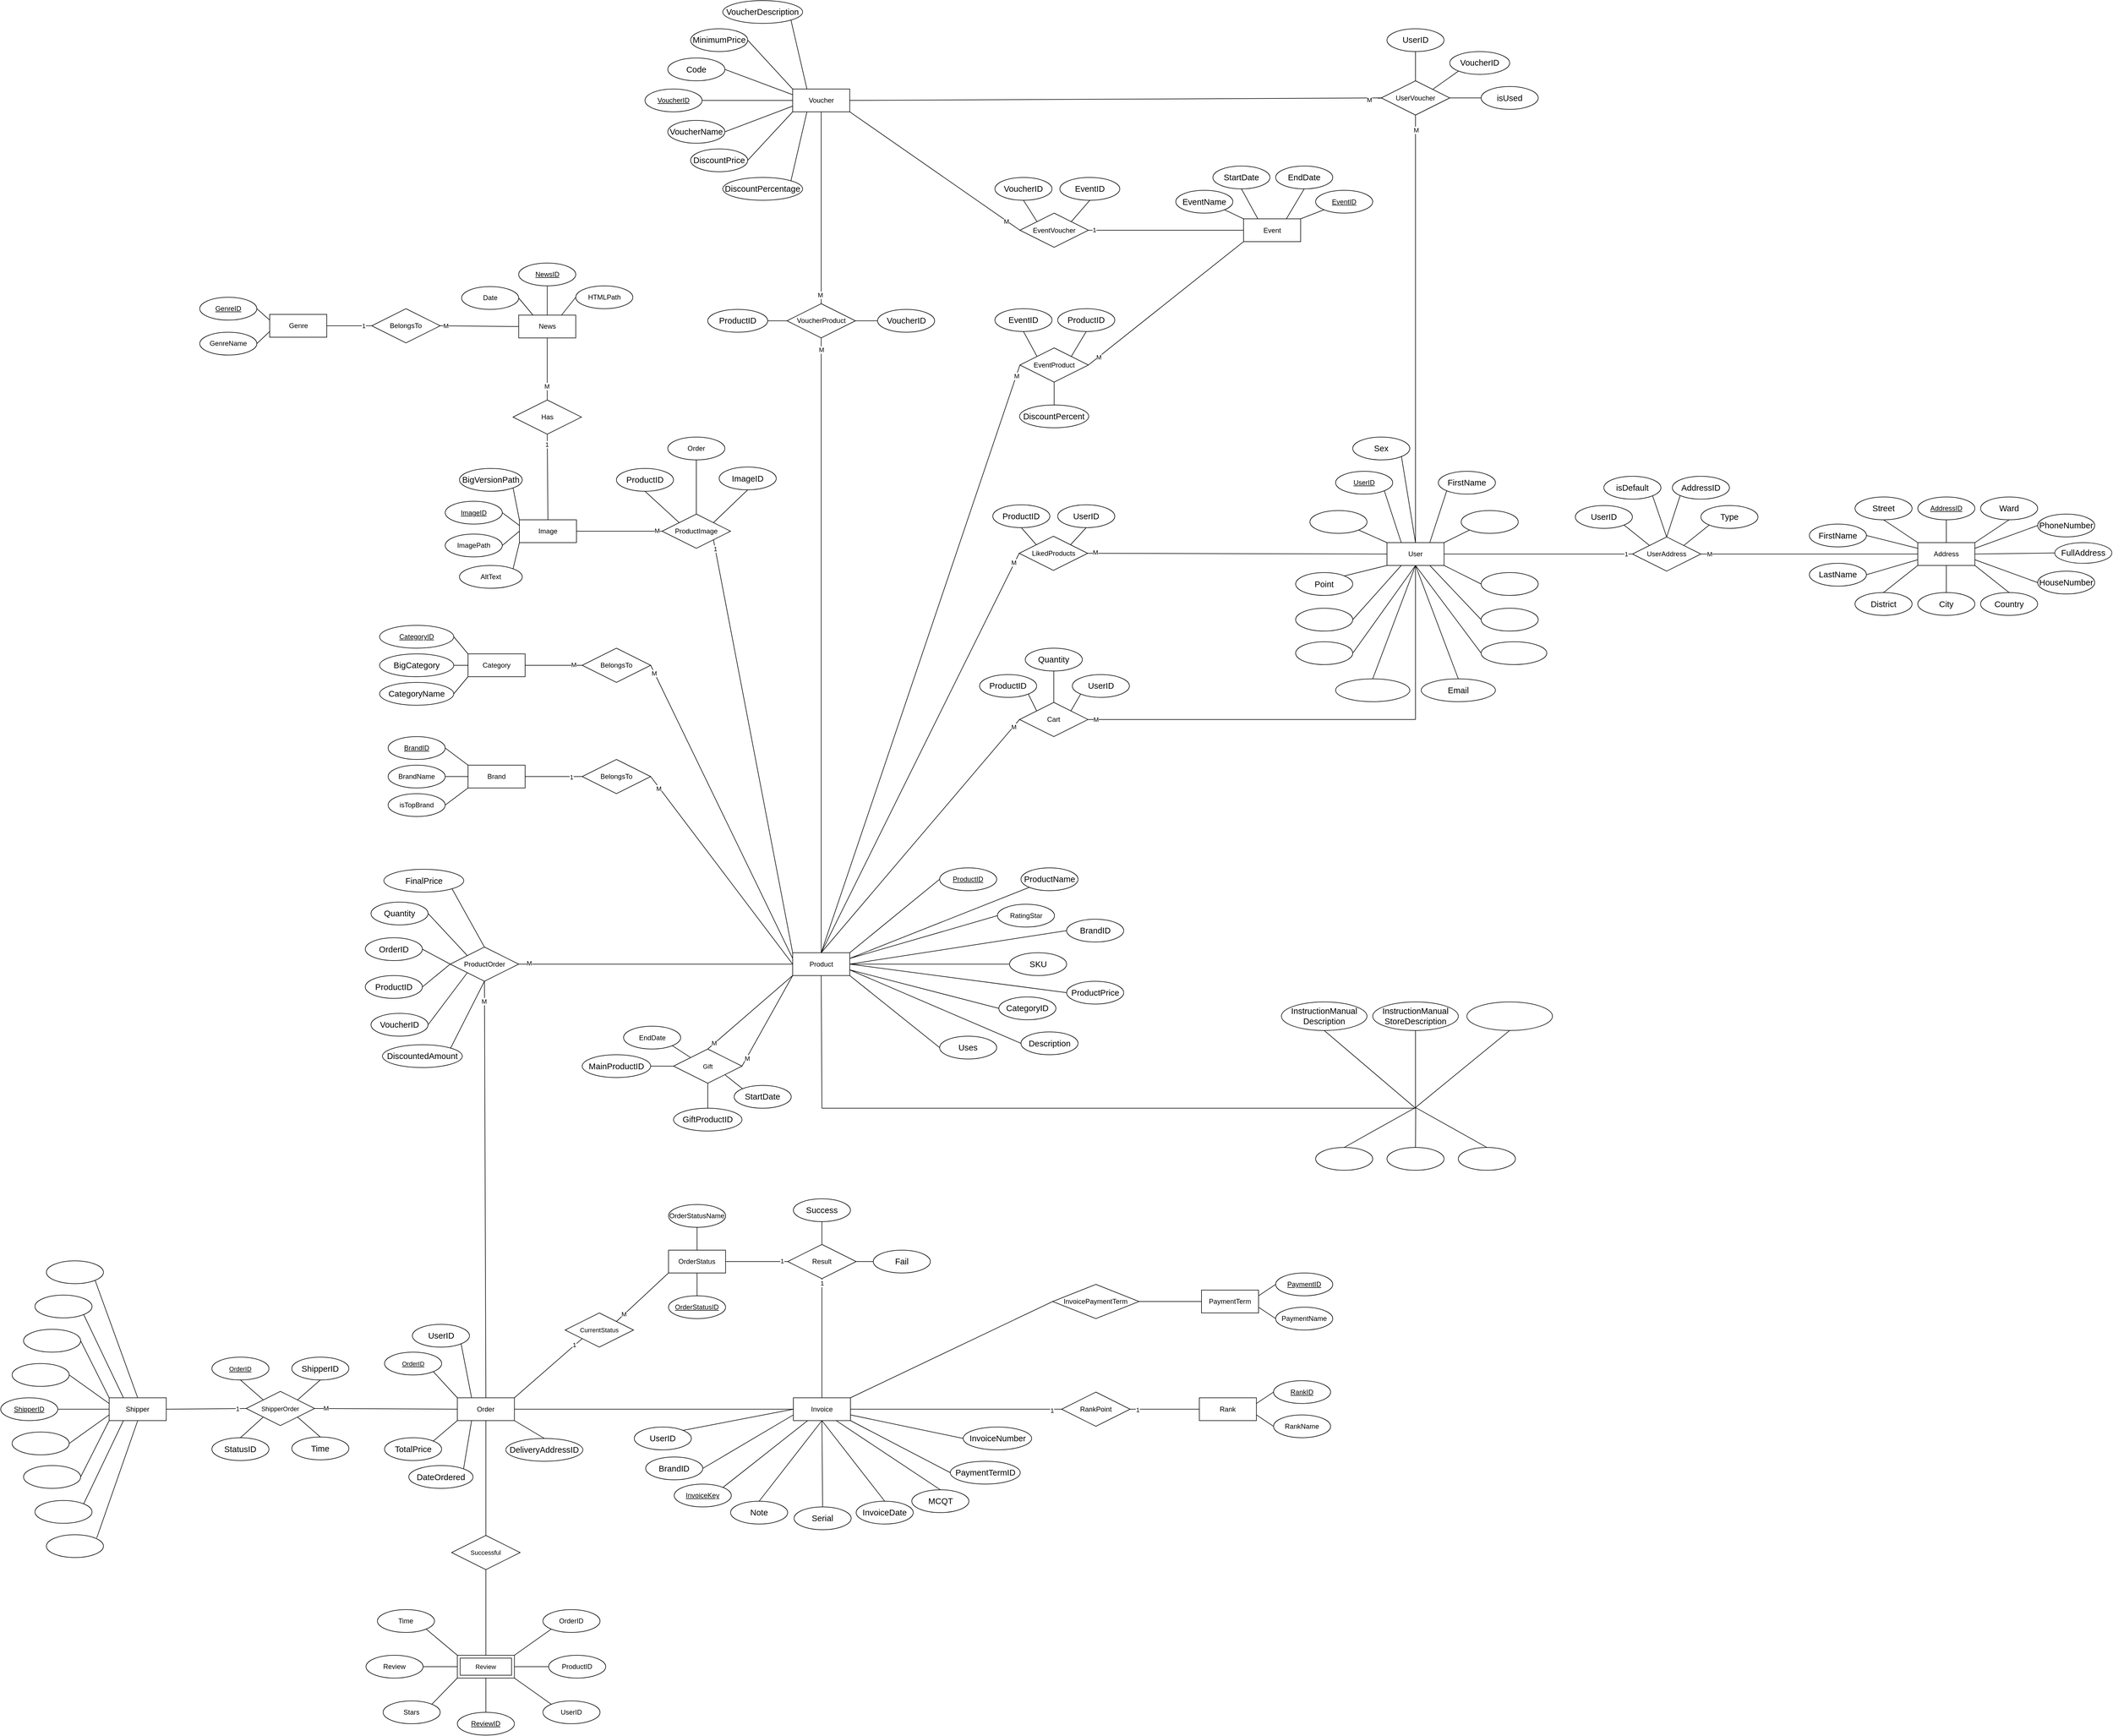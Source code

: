 <mxfile version="24.7.17">
  <diagram name="Trang-1" id="Qd0KeOUWe4UcRtdm8e0A">
    <mxGraphModel dx="2042" dy="1401" grid="1" gridSize="10" guides="1" tooltips="1" connect="1" arrows="1" fold="1" page="0" pageScale="1" pageWidth="827" pageHeight="1169" math="0" shadow="0">
      <root>
        <mxCell id="0" />
        <mxCell id="1" parent="0" />
        <mxCell id="2AO472v2SHZd8yrCc4qn-1" style="rounded=0;orthogonalLoop=1;jettySize=auto;html=1;exitX=0;exitY=0;exitDx=0;exitDy=0;entryX=1;entryY=1;entryDx=0;entryDy=0;startArrow=none;startFill=0;endArrow=none;endFill=0;" parent="1" source="gS9S2C-Xg4bSLg3sg7bz-1" target="gS9S2C-Xg4bSLg3sg7bz-3" edge="1">
          <mxGeometry relative="1" as="geometry" />
        </mxCell>
        <mxCell id="2AO472v2SHZd8yrCc4qn-4" style="edgeStyle=none;shape=connector;rounded=0;orthogonalLoop=1;jettySize=auto;html=1;exitX=0;exitY=1;exitDx=0;exitDy=0;entryX=1;entryY=0;entryDx=0;entryDy=0;strokeColor=default;align=center;verticalAlign=middle;fontFamily=Helvetica;fontSize=11;fontColor=default;labelBackgroundColor=default;startArrow=none;startFill=0;endArrow=none;endFill=0;" parent="1" source="gS9S2C-Xg4bSLg3sg7bz-1" target="gS9S2C-Xg4bSLg3sg7bz-5" edge="1">
          <mxGeometry relative="1" as="geometry" />
        </mxCell>
        <mxCell id="egEJsSCIGrDv2WsqgWN8-3" style="rounded=0;orthogonalLoop=1;jettySize=auto;html=1;exitX=1;exitY=0.5;exitDx=0;exitDy=0;entryX=0;entryY=0.5;entryDx=0;entryDy=0;endArrow=none;endFill=0;" parent="1" source="gS9S2C-Xg4bSLg3sg7bz-1" target="kUGmSK84CxYYmeA2TLVb-1" edge="1">
          <mxGeometry relative="1" as="geometry" />
        </mxCell>
        <mxCell id="egEJsSCIGrDv2WsqgWN8-4" value="M" style="edgeLabel;html=1;align=center;verticalAlign=middle;resizable=0;points=[];" parent="egEJsSCIGrDv2WsqgWN8-3" vertex="1" connectable="0">
          <mxGeometry x="0.878" y="1" relative="1" as="geometry">
            <mxPoint as="offset" />
          </mxGeometry>
        </mxCell>
        <mxCell id="gS9S2C-Xg4bSLg3sg7bz-1" value="Image" style="whiteSpace=wrap;html=1;align=center;" parent="1" vertex="1">
          <mxGeometry x="-210" y="290" width="100" height="40" as="geometry" />
        </mxCell>
        <mxCell id="2AO472v2SHZd8yrCc4qn-2" style="edgeStyle=none;shape=connector;rounded=0;orthogonalLoop=1;jettySize=auto;html=1;exitX=1;exitY=0.5;exitDx=0;exitDy=0;entryX=0;entryY=0.25;entryDx=0;entryDy=0;strokeColor=default;align=center;verticalAlign=middle;fontFamily=Helvetica;fontSize=11;fontColor=default;labelBackgroundColor=default;startArrow=none;startFill=0;endArrow=none;endFill=0;" parent="1" source="gS9S2C-Xg4bSLg3sg7bz-2" target="gS9S2C-Xg4bSLg3sg7bz-1" edge="1">
          <mxGeometry relative="1" as="geometry" />
        </mxCell>
        <mxCell id="gS9S2C-Xg4bSLg3sg7bz-2" value="ImageID" style="ellipse;whiteSpace=wrap;html=1;align=center;fontStyle=4;" parent="1" vertex="1">
          <mxGeometry x="-340" y="257.5" width="100" height="40" as="geometry" />
        </mxCell>
        <mxCell id="gS9S2C-Xg4bSLg3sg7bz-3" value="&lt;span id=&quot;docs-internal-guid-f84d8d00-7fff-414b-e6a0-b6b0118dea40&quot;&gt;&lt;span style=&quot;font-size: 11pt; font-family: Nunito, sans-serif; background-color: transparent; font-variant-numeric: normal; font-variant-east-asian: normal; font-variant-alternates: normal; font-variant-position: normal; vertical-align: baseline; white-space-collapse: preserve;&quot;&gt;BigVersionPath&lt;/span&gt;&lt;/span&gt;" style="ellipse;whiteSpace=wrap;html=1;align=center;" parent="1" vertex="1">
          <mxGeometry x="-315" y="200" width="110" height="40" as="geometry" />
        </mxCell>
        <mxCell id="2AO472v2SHZd8yrCc4qn-3" style="edgeStyle=none;shape=connector;rounded=0;orthogonalLoop=1;jettySize=auto;html=1;exitX=1;exitY=0.5;exitDx=0;exitDy=0;entryX=0;entryY=0.5;entryDx=0;entryDy=0;strokeColor=default;align=center;verticalAlign=middle;fontFamily=Helvetica;fontSize=11;fontColor=default;labelBackgroundColor=default;startArrow=none;startFill=0;endArrow=none;endFill=0;" parent="1" source="gS9S2C-Xg4bSLg3sg7bz-4" target="gS9S2C-Xg4bSLg3sg7bz-1" edge="1">
          <mxGeometry relative="1" as="geometry" />
        </mxCell>
        <mxCell id="gS9S2C-Xg4bSLg3sg7bz-4" value="ImagePath" style="ellipse;whiteSpace=wrap;html=1;align=center;" parent="1" vertex="1">
          <mxGeometry x="-340" y="315" width="100" height="40" as="geometry" />
        </mxCell>
        <mxCell id="gS9S2C-Xg4bSLg3sg7bz-5" value="AltText" style="ellipse;whiteSpace=wrap;html=1;align=center;" parent="1" vertex="1">
          <mxGeometry x="-315" y="370" width="110" height="40" as="geometry" />
        </mxCell>
        <mxCell id="gS9S2C-Xg4bSLg3sg7bz-10" value="RatingStar" style="ellipse;whiteSpace=wrap;html=1;align=center;" parent="1" vertex="1">
          <mxGeometry x="627.5" y="963.75" width="100" height="40" as="geometry" />
        </mxCell>
        <mxCell id="MBNyQJfrEvlR8FQnQ0IK-11" style="edgeStyle=none;shape=connector;rounded=0;orthogonalLoop=1;jettySize=auto;html=1;exitX=0;exitY=1;exitDx=0;exitDy=0;entryX=1;entryY=0.25;entryDx=0;entryDy=0;strokeColor=default;align=center;verticalAlign=middle;fontFamily=Helvetica;fontSize=11;fontColor=default;labelBackgroundColor=default;endArrow=none;endFill=0;" parent="1" source="gS9S2C-Xg4bSLg3sg7bz-11" target="gS9S2C-Xg4bSLg3sg7bz-34" edge="1">
          <mxGeometry relative="1" as="geometry" />
        </mxCell>
        <mxCell id="gS9S2C-Xg4bSLg3sg7bz-11" value="&lt;span id=&quot;docs-internal-guid-54accb9b-7fff-9d7f-b71c-08c7445ba4ee&quot;&gt;&lt;span style=&quot;font-size: 11pt; font-family: Nunito, sans-serif; background-color: transparent; font-variant-numeric: normal; font-variant-east-asian: normal; font-variant-alternates: normal; font-variant-position: normal; vertical-align: baseline; white-space-collapse: preserve;&quot;&gt;ProductName&lt;/span&gt;&lt;/span&gt;" style="ellipse;whiteSpace=wrap;html=1;align=center;" parent="1" vertex="1">
          <mxGeometry x="668.75" y="900" width="100" height="40" as="geometry" />
        </mxCell>
        <mxCell id="QDHNUhD1f-tT-LBdEJIP-4" style="rounded=0;orthogonalLoop=1;jettySize=auto;html=1;exitX=0;exitY=0.5;exitDx=0;exitDy=0;entryX=1;entryY=1;entryDx=0;entryDy=0;endArrow=none;endFill=0;" parent="1" source="gS9S2C-Xg4bSLg3sg7bz-12" target="gS9S2C-Xg4bSLg3sg7bz-34" edge="1">
          <mxGeometry relative="1" as="geometry" />
        </mxCell>
        <mxCell id="gS9S2C-Xg4bSLg3sg7bz-12" value="&lt;font face=&quot;Nunito, sans-serif&quot;&gt;&lt;span style=&quot;font-size: 14.667px; white-space-collapse: preserve;&quot;&gt;Uses&lt;/span&gt;&lt;/font&gt;" style="ellipse;whiteSpace=wrap;html=1;align=center;" parent="1" vertex="1">
          <mxGeometry x="526.25" y="1195" width="100" height="40" as="geometry" />
        </mxCell>
        <mxCell id="gS9S2C-Xg4bSLg3sg7bz-13" value="&lt;span id=&quot;docs-internal-guid-c9478b46-7fff-bee8-7ce9-edd063fcac5b&quot;&gt;&lt;span style=&quot;font-size: 11pt; font-family: Nunito, sans-serif; background-color: transparent; font-variant-numeric: normal; font-variant-east-asian: normal; font-variant-alternates: normal; font-variant-position: normal; vertical-align: baseline; white-space-collapse: preserve;&quot;&gt;CategoryID&lt;/span&gt;&lt;/span&gt;" style="ellipse;whiteSpace=wrap;html=1;align=center;" parent="1" vertex="1">
          <mxGeometry x="630" y="1126.25" width="100" height="40" as="geometry" />
        </mxCell>
        <mxCell id="MBNyQJfrEvlR8FQnQ0IK-61" style="edgeStyle=none;shape=connector;rounded=0;orthogonalLoop=1;jettySize=auto;html=1;exitX=0;exitY=0.5;exitDx=0;exitDy=0;entryX=1;entryY=0.5;entryDx=0;entryDy=0;strokeColor=default;align=center;verticalAlign=middle;fontFamily=Helvetica;fontSize=11;fontColor=default;labelBackgroundColor=default;endArrow=none;endFill=0;" parent="1" source="gS9S2C-Xg4bSLg3sg7bz-16" target="gS9S2C-Xg4bSLg3sg7bz-34" edge="1">
          <mxGeometry relative="1" as="geometry" />
        </mxCell>
        <mxCell id="gS9S2C-Xg4bSLg3sg7bz-16" value="&lt;span id=&quot;docs-internal-guid-97acb7ee-7fff-b021-696f-eb3cf4967424&quot;&gt;&lt;span style=&quot;font-size: 11pt; font-family: Nunito, sans-serif; background-color: transparent; font-variant-numeric: normal; font-variant-east-asian: normal; font-variant-alternates: normal; font-variant-position: normal; vertical-align: baseline; white-space-collapse: preserve;&quot;&gt;BrandID&lt;/span&gt;&lt;/span&gt;" style="ellipse;whiteSpace=wrap;html=1;align=center;" parent="1" vertex="1">
          <mxGeometry x="748.75" y="990" width="100" height="40" as="geometry" />
        </mxCell>
        <mxCell id="MBNyQJfrEvlR8FQnQ0IK-12" style="edgeStyle=none;shape=connector;rounded=0;orthogonalLoop=1;jettySize=auto;html=1;exitX=0;exitY=0.5;exitDx=0;exitDy=0;entryX=1;entryY=0.75;entryDx=0;entryDy=0;strokeColor=default;align=center;verticalAlign=middle;fontFamily=Helvetica;fontSize=11;fontColor=default;labelBackgroundColor=default;endArrow=none;endFill=0;" parent="1" source="gS9S2C-Xg4bSLg3sg7bz-25" target="gS9S2C-Xg4bSLg3sg7bz-34" edge="1">
          <mxGeometry relative="1" as="geometry" />
        </mxCell>
        <mxCell id="gS9S2C-Xg4bSLg3sg7bz-25" value="&lt;span id=&quot;docs-internal-guid-2cda36ea-7fff-71b6-afdb-a2677ee2c5ec&quot;&gt;&lt;span style=&quot;font-size: 11pt; font-family: Nunito, sans-serif; background-color: transparent; font-variant-numeric: normal; font-variant-east-asian: normal; font-variant-alternates: normal; font-variant-position: normal; vertical-align: baseline; white-space-collapse: preserve;&quot;&gt;Description&lt;/span&gt;&lt;/span&gt;" style="ellipse;whiteSpace=wrap;html=1;align=center;" parent="1" vertex="1">
          <mxGeometry x="668.75" y="1187.5" width="100" height="40" as="geometry" />
        </mxCell>
        <mxCell id="gS9S2C-Xg4bSLg3sg7bz-27" value="&lt;span id=&quot;docs-internal-guid-7a9b7bf0-7fff-c99e-e5ac-8dcfb04e37b6&quot;&gt;&lt;span style=&quot;font-size: 11pt; font-family: Nunito, sans-serif; background-color: transparent; font-variant-numeric: normal; font-variant-east-asian: normal; font-variant-alternates: normal; font-variant-position: normal; vertical-align: baseline; white-space-collapse: preserve;&quot;&gt;SKU&lt;/span&gt;&lt;/span&gt;" style="ellipse;whiteSpace=wrap;html=1;align=center;" parent="1" vertex="1">
          <mxGeometry x="648.75" y="1048.75" width="100" height="40" as="geometry" />
        </mxCell>
        <mxCell id="RBz3kKcQn3I_CGSztRoB-18" style="edgeStyle=none;shape=connector;rounded=0;orthogonalLoop=1;jettySize=auto;html=1;exitX=0.5;exitY=1;exitDx=0;exitDy=0;strokeColor=default;align=center;verticalAlign=middle;fontFamily=Helvetica;fontSize=11;fontColor=default;labelBackgroundColor=default;endArrow=none;endFill=0;" parent="1" source="gS9S2C-Xg4bSLg3sg7bz-31" edge="1">
          <mxGeometry relative="1" as="geometry">
            <mxPoint x="1360" y="1321.25" as="targetPoint" />
          </mxGeometry>
        </mxCell>
        <mxCell id="gS9S2C-Xg4bSLg3sg7bz-31" value="&lt;span id=&quot;docs-internal-guid-8becedb0-7fff-75dd-85f8-899f638df651&quot;&gt;&lt;span style=&quot;font-size: 11pt; font-family: Nunito, sans-serif; background-color: transparent; font-variant-numeric: normal; font-variant-east-asian: normal; font-variant-alternates: normal; font-variant-position: normal; vertical-align: baseline; white-space-collapse: preserve;&quot;&gt;InstructionManual&lt;/span&gt;&lt;/span&gt;&lt;div&gt;&lt;span&gt;&lt;span style=&quot;font-size: 11pt; font-family: Nunito, sans-serif; background-color: transparent; font-variant-numeric: normal; font-variant-east-asian: normal; font-variant-alternates: normal; font-variant-position: normal; vertical-align: baseline; white-space-collapse: preserve;&quot;&gt;StoreDescription&lt;/span&gt;&lt;/span&gt;&lt;br&gt;&lt;/div&gt;" style="ellipse;whiteSpace=wrap;html=1;align=center;" parent="1" vertex="1">
          <mxGeometry x="1285" y="1135" width="150" height="50" as="geometry" />
        </mxCell>
        <mxCell id="2AO472v2SHZd8yrCc4qn-48" style="edgeStyle=none;shape=connector;rounded=0;orthogonalLoop=1;jettySize=auto;html=1;exitX=0.5;exitY=0;exitDx=0;exitDy=0;entryX=0.5;entryY=1;entryDx=0;entryDy=0;strokeColor=default;align=center;verticalAlign=middle;fontFamily=Helvetica;fontSize=11;fontColor=default;labelBackgroundColor=default;startArrow=none;startFill=0;endArrow=none;endFill=0;" parent="1" source="gS9S2C-Xg4bSLg3sg7bz-34" target="kUGmSK84CxYYmeA2TLVb-106" edge="1">
          <mxGeometry relative="1" as="geometry" />
        </mxCell>
        <mxCell id="0CVmQUVV8QdJMD5xHUxv-2" value="M" style="edgeLabel;html=1;align=center;verticalAlign=middle;resizable=0;points=[];" parent="2AO472v2SHZd8yrCc4qn-48" connectable="0" vertex="1">
          <mxGeometry x="0.963" relative="1" as="geometry">
            <mxPoint as="offset" />
          </mxGeometry>
        </mxCell>
        <mxCell id="MBNyQJfrEvlR8FQnQ0IK-7" style="edgeStyle=none;shape=connector;rounded=0;orthogonalLoop=1;jettySize=auto;html=1;exitX=1;exitY=0.25;exitDx=0;exitDy=0;entryX=0;entryY=0.5;entryDx=0;entryDy=0;strokeColor=default;align=center;verticalAlign=middle;fontFamily=Helvetica;fontSize=11;fontColor=default;labelBackgroundColor=default;endArrow=none;endFill=0;" parent="1" source="gS9S2C-Xg4bSLg3sg7bz-34" target="gS9S2C-Xg4bSLg3sg7bz-10" edge="1">
          <mxGeometry relative="1" as="geometry" />
        </mxCell>
        <mxCell id="MBNyQJfrEvlR8FQnQ0IK-8" style="edgeStyle=none;shape=connector;rounded=0;orthogonalLoop=1;jettySize=auto;html=1;exitX=1;exitY=0.75;exitDx=0;exitDy=0;entryX=0;entryY=0.5;entryDx=0;entryDy=0;strokeColor=default;align=center;verticalAlign=middle;fontFamily=Helvetica;fontSize=11;fontColor=default;labelBackgroundColor=default;endArrow=none;endFill=0;" parent="1" source="gS9S2C-Xg4bSLg3sg7bz-34" target="gS9S2C-Xg4bSLg3sg7bz-13" edge="1">
          <mxGeometry relative="1" as="geometry" />
        </mxCell>
        <mxCell id="MBNyQJfrEvlR8FQnQ0IK-45" style="edgeStyle=none;shape=connector;rounded=0;orthogonalLoop=1;jettySize=auto;html=1;exitX=0;exitY=0;exitDx=0;exitDy=0;entryX=1;entryY=1;entryDx=0;entryDy=0;strokeColor=default;align=center;verticalAlign=middle;fontFamily=Helvetica;fontSize=11;fontColor=default;labelBackgroundColor=default;endArrow=none;endFill=0;" parent="1" source="gS9S2C-Xg4bSLg3sg7bz-34" target="kUGmSK84CxYYmeA2TLVb-1" edge="1">
          <mxGeometry relative="1" as="geometry" />
        </mxCell>
        <mxCell id="RSJO43gCQckZbAFN1c32-2" value="1" style="edgeLabel;html=1;align=center;verticalAlign=middle;resizable=0;points=[];" parent="MBNyQJfrEvlR8FQnQ0IK-45" vertex="1" connectable="0">
          <mxGeometry x="0.957" relative="1" as="geometry">
            <mxPoint as="offset" />
          </mxGeometry>
        </mxCell>
        <mxCell id="MBNyQJfrEvlR8FQnQ0IK-60" style="edgeStyle=none;shape=connector;rounded=0;orthogonalLoop=1;jettySize=auto;html=1;exitX=1;exitY=0.5;exitDx=0;exitDy=0;entryX=0;entryY=0.5;entryDx=0;entryDy=0;strokeColor=default;align=center;verticalAlign=middle;fontFamily=Helvetica;fontSize=11;fontColor=default;labelBackgroundColor=default;endArrow=none;endFill=0;" parent="1" source="gS9S2C-Xg4bSLg3sg7bz-34" target="gS9S2C-Xg4bSLg3sg7bz-27" edge="1">
          <mxGeometry relative="1" as="geometry" />
        </mxCell>
        <mxCell id="MBNyQJfrEvlR8FQnQ0IK-64" style="edgeStyle=none;shape=connector;rounded=0;orthogonalLoop=1;jettySize=auto;html=1;exitX=0;exitY=0.25;exitDx=0;exitDy=0;entryX=1;entryY=0.5;entryDx=0;entryDy=0;strokeColor=default;align=center;verticalAlign=middle;fontFamily=Helvetica;fontSize=11;fontColor=default;labelBackgroundColor=default;endArrow=none;endFill=0;" parent="1" source="gS9S2C-Xg4bSLg3sg7bz-34" target="MBNyQJfrEvlR8FQnQ0IK-1" edge="1">
          <mxGeometry relative="1" as="geometry" />
        </mxCell>
        <mxCell id="egEJsSCIGrDv2WsqgWN8-2" value="M" style="edgeLabel;html=1;align=center;verticalAlign=middle;resizable=0;points=[];" parent="MBNyQJfrEvlR8FQnQ0IK-64" vertex="1" connectable="0">
          <mxGeometry x="0.95" y="1" relative="1" as="geometry">
            <mxPoint as="offset" />
          </mxGeometry>
        </mxCell>
        <mxCell id="NJM9Babi9aSVDOlBZZWm-20" style="edgeStyle=none;shape=connector;rounded=0;orthogonalLoop=1;jettySize=auto;html=1;exitX=0.5;exitY=0;exitDx=0;exitDy=0;entryX=0;entryY=0.5;entryDx=0;entryDy=0;strokeColor=default;align=center;verticalAlign=middle;fontFamily=Helvetica;fontSize=11;fontColor=default;labelBackgroundColor=default;endArrow=none;endFill=0;" parent="1" source="gS9S2C-Xg4bSLg3sg7bz-34" target="kUGmSK84CxYYmeA2TLVb-38" edge="1">
          <mxGeometry relative="1" as="geometry" />
        </mxCell>
        <mxCell id="o548NBkhyWZEmw0mraJG-13" value="M" style="edgeLabel;html=1;align=center;verticalAlign=middle;resizable=0;points=[];fontFamily=Helvetica;fontSize=11;fontColor=default;labelBackgroundColor=default;" parent="NJM9Babi9aSVDOlBZZWm-20" connectable="0" vertex="1">
          <mxGeometry x="0.939" relative="1" as="geometry">
            <mxPoint as="offset" />
          </mxGeometry>
        </mxCell>
        <mxCell id="NJM9Babi9aSVDOlBZZWm-26" style="edgeStyle=none;shape=connector;rounded=0;orthogonalLoop=1;jettySize=auto;html=1;exitX=0.5;exitY=0;exitDx=0;exitDy=0;entryX=0;entryY=0.5;entryDx=0;entryDy=0;strokeColor=default;align=center;verticalAlign=middle;fontFamily=Helvetica;fontSize=11;fontColor=default;labelBackgroundColor=default;endArrow=none;endFill=0;" parent="1" source="gS9S2C-Xg4bSLg3sg7bz-34" target="NJM9Babi9aSVDOlBZZWm-24" edge="1">
          <mxGeometry relative="1" as="geometry" />
        </mxCell>
        <mxCell id="NJM9Babi9aSVDOlBZZWm-27" value="M" style="edgeLabel;html=1;align=center;verticalAlign=middle;resizable=0;points=[];fontFamily=Helvetica;fontSize=11;fontColor=default;labelBackgroundColor=default;" parent="NJM9Babi9aSVDOlBZZWm-26" connectable="0" vertex="1">
          <mxGeometry x="0.964" relative="1" as="geometry">
            <mxPoint as="offset" />
          </mxGeometry>
        </mxCell>
        <mxCell id="o548NBkhyWZEmw0mraJG-2" style="edgeStyle=none;shape=connector;rounded=0;orthogonalLoop=1;jettySize=auto;html=1;exitX=0;exitY=1;exitDx=0;exitDy=0;entryX=0.5;entryY=0;entryDx=0;entryDy=0;strokeColor=default;align=center;verticalAlign=middle;fontFamily=Helvetica;fontSize=11;fontColor=default;labelBackgroundColor=default;endArrow=none;endFill=0;" parent="1" source="gS9S2C-Xg4bSLg3sg7bz-34" target="3paW3BKc-gljnEik5YWG-12" edge="1">
          <mxGeometry relative="1" as="geometry" />
        </mxCell>
        <mxCell id="QDHNUhD1f-tT-LBdEJIP-17" value="M" style="edgeLabel;html=1;align=center;verticalAlign=middle;resizable=0;points=[];fontFamily=Helvetica;fontSize=11;fontColor=default;labelBackgroundColor=default;" parent="o548NBkhyWZEmw0mraJG-2" vertex="1" connectable="0">
          <mxGeometry x="0.847" y="-1" relative="1" as="geometry">
            <mxPoint as="offset" />
          </mxGeometry>
        </mxCell>
        <mxCell id="o548NBkhyWZEmw0mraJG-3" style="edgeStyle=none;shape=connector;rounded=0;orthogonalLoop=1;jettySize=auto;html=1;exitX=0;exitY=1;exitDx=0;exitDy=0;entryX=1;entryY=0.5;entryDx=0;entryDy=0;strokeColor=default;align=center;verticalAlign=middle;fontFamily=Helvetica;fontSize=11;fontColor=default;labelBackgroundColor=default;endArrow=none;endFill=0;" parent="1" source="gS9S2C-Xg4bSLg3sg7bz-34" target="3paW3BKc-gljnEik5YWG-12" edge="1">
          <mxGeometry relative="1" as="geometry" />
        </mxCell>
        <mxCell id="o548NBkhyWZEmw0mraJG-12" value="M" style="edgeLabel;html=1;align=center;verticalAlign=middle;resizable=0;points=[];fontFamily=Helvetica;fontSize=11;fontColor=default;labelBackgroundColor=default;" parent="o548NBkhyWZEmw0mraJG-3" connectable="0" vertex="1">
          <mxGeometry x="0.817" y="1" relative="1" as="geometry">
            <mxPoint as="offset" />
          </mxGeometry>
        </mxCell>
        <mxCell id="yVqubIJeU8RXYRg0h4uB-26" style="edgeStyle=none;shape=connector;rounded=0;orthogonalLoop=1;jettySize=auto;html=1;exitX=0;exitY=0.5;exitDx=0;exitDy=0;entryX=1;entryY=0.5;entryDx=0;entryDy=0;strokeColor=default;align=center;verticalAlign=middle;fontFamily=Helvetica;fontSize=11;fontColor=default;labelBackgroundColor=default;endArrow=none;endFill=0;" parent="1" source="gS9S2C-Xg4bSLg3sg7bz-34" target="yVqubIJeU8RXYRg0h4uB-25" edge="1">
          <mxGeometry relative="1" as="geometry" />
        </mxCell>
        <mxCell id="yVqubIJeU8RXYRg0h4uB-34" value="M" style="edgeLabel;html=1;align=center;verticalAlign=middle;resizable=0;points=[];fontFamily=Helvetica;fontSize=11;fontColor=default;labelBackgroundColor=default;" parent="yVqubIJeU8RXYRg0h4uB-26" vertex="1" connectable="0">
          <mxGeometry x="0.881" y="1" relative="1" as="geometry">
            <mxPoint as="offset" />
          </mxGeometry>
        </mxCell>
        <mxCell id="_Pgt-6CAFlhkcNuBajUw-4" style="edgeStyle=none;shape=connector;rounded=0;orthogonalLoop=1;jettySize=auto;html=1;exitX=1;exitY=0.5;exitDx=0;exitDy=0;entryX=0;entryY=0.5;entryDx=0;entryDy=0;strokeColor=default;align=center;verticalAlign=middle;fontFamily=Helvetica;fontSize=11;fontColor=default;labelBackgroundColor=default;endArrow=none;endFill=0;" parent="1" source="gS9S2C-Xg4bSLg3sg7bz-34" edge="1">
          <mxGeometry relative="1" as="geometry">
            <mxPoint x="748.75" y="1118.75" as="targetPoint" />
          </mxGeometry>
        </mxCell>
        <mxCell id="_Pgt-6CAFlhkcNuBajUw-14" style="edgeStyle=none;shape=connector;rounded=0;orthogonalLoop=1;jettySize=auto;html=1;exitX=0.5;exitY=1;exitDx=0;exitDy=0;entryX=1;entryY=0;entryDx=0;entryDy=0;strokeColor=default;align=center;verticalAlign=middle;fontFamily=Helvetica;fontSize=11;fontColor=default;labelBackgroundColor=default;endArrow=none;endFill=0;" parent="1" source="gS9S2C-Xg4bSLg3sg7bz-34" edge="1">
          <mxGeometry relative="1" as="geometry">
            <mxPoint x="320" y="1321.25" as="targetPoint" />
          </mxGeometry>
        </mxCell>
        <mxCell id="QDHNUhD1f-tT-LBdEJIP-5" style="edgeStyle=none;shape=connector;rounded=0;orthogonalLoop=1;jettySize=auto;html=1;exitX=1;exitY=0;exitDx=0;exitDy=0;entryX=0;entryY=0.5;entryDx=0;entryDy=0;strokeColor=default;align=center;verticalAlign=middle;fontFamily=Helvetica;fontSize=11;fontColor=default;labelBackgroundColor=default;endArrow=none;endFill=0;" parent="1" source="gS9S2C-Xg4bSLg3sg7bz-34" target="QDHNUhD1f-tT-LBdEJIP-3" edge="1">
          <mxGeometry relative="1" as="geometry" />
        </mxCell>
        <mxCell id="gS9S2C-Xg4bSLg3sg7bz-34" value="Product" style="whiteSpace=wrap;html=1;align=center;" parent="1" vertex="1">
          <mxGeometry x="268.75" y="1048.75" width="100" height="40" as="geometry" />
        </mxCell>
        <mxCell id="2AO472v2SHZd8yrCc4qn-9" style="edgeStyle=none;shape=connector;rounded=0;orthogonalLoop=1;jettySize=auto;html=1;exitX=0.5;exitY=0;exitDx=0;exitDy=0;entryX=0.5;entryY=1;entryDx=0;entryDy=0;strokeColor=default;align=center;verticalAlign=middle;fontFamily=Helvetica;fontSize=11;fontColor=default;labelBackgroundColor=default;startArrow=none;startFill=0;endArrow=none;endFill=0;" parent="1" source="kUGmSK84CxYYmeA2TLVb-1" target="kUGmSK84CxYYmeA2TLVb-4" edge="1">
          <mxGeometry relative="1" as="geometry" />
        </mxCell>
        <mxCell id="2AO472v2SHZd8yrCc4qn-10" style="edgeStyle=none;shape=connector;rounded=0;orthogonalLoop=1;jettySize=auto;html=1;exitX=1;exitY=0;exitDx=0;exitDy=0;entryX=0.5;entryY=1;entryDx=0;entryDy=0;strokeColor=default;align=center;verticalAlign=middle;fontFamily=Helvetica;fontSize=11;fontColor=default;labelBackgroundColor=default;startArrow=none;startFill=0;endArrow=none;endFill=0;" parent="1" source="kUGmSK84CxYYmeA2TLVb-1" target="kUGmSK84CxYYmeA2TLVb-3" edge="1">
          <mxGeometry relative="1" as="geometry" />
        </mxCell>
        <mxCell id="kUGmSK84CxYYmeA2TLVb-1" value="ProductImage" style="shape=rhombus;perimeter=rhombusPerimeter;whiteSpace=wrap;html=1;align=center;" parent="1" vertex="1">
          <mxGeometry x="40" y="280" width="120" height="60" as="geometry" />
        </mxCell>
        <mxCell id="2AO472v2SHZd8yrCc4qn-8" style="edgeStyle=none;shape=connector;rounded=0;orthogonalLoop=1;jettySize=auto;html=1;exitX=0.5;exitY=1;exitDx=0;exitDy=0;entryX=0;entryY=0;entryDx=0;entryDy=0;strokeColor=default;align=center;verticalAlign=middle;fontFamily=Helvetica;fontSize=11;fontColor=default;labelBackgroundColor=default;startArrow=none;startFill=0;endArrow=none;endFill=0;" parent="1" source="kUGmSK84CxYYmeA2TLVb-2" target="kUGmSK84CxYYmeA2TLVb-1" edge="1">
          <mxGeometry relative="1" as="geometry" />
        </mxCell>
        <mxCell id="kUGmSK84CxYYmeA2TLVb-2" value="&lt;span id=&quot;docs-internal-guid-50ca5615-7fff-5fb8-83fc-fb592c2700cb&quot;&gt;&lt;span style=&quot;font-size: 11pt; font-family: Nunito, sans-serif; background-color: transparent; font-variant-numeric: normal; font-variant-east-asian: normal; font-variant-alternates: normal; font-variant-position: normal; vertical-align: baseline; white-space-collapse: preserve;&quot;&gt;ProductID&lt;/span&gt;&lt;/span&gt;" style="ellipse;whiteSpace=wrap;html=1;align=center;" parent="1" vertex="1">
          <mxGeometry x="-40" y="200" width="100" height="40" as="geometry" />
        </mxCell>
        <mxCell id="kUGmSK84CxYYmeA2TLVb-3" value="&lt;span id=&quot;docs-internal-guid-34dc0275-7fff-7179-237c-33dafe997787&quot;&gt;&lt;span style=&quot;font-size: 11pt; font-family: Nunito, sans-serif; background-color: transparent; font-variant-numeric: normal; font-variant-east-asian: normal; font-variant-alternates: normal; font-variant-position: normal; vertical-align: baseline; white-space-collapse: preserve;&quot;&gt;ImageID&lt;/span&gt;&lt;/span&gt;" style="ellipse;whiteSpace=wrap;html=1;align=center;" parent="1" vertex="1">
          <mxGeometry x="140" y="197.5" width="100" height="40" as="geometry" />
        </mxCell>
        <mxCell id="kUGmSK84CxYYmeA2TLVb-4" value="Order" style="ellipse;whiteSpace=wrap;html=1;align=center;" parent="1" vertex="1">
          <mxGeometry x="50" y="145" width="100" height="40" as="geometry" />
        </mxCell>
        <mxCell id="2AO472v2SHZd8yrCc4qn-151" style="edgeStyle=none;shape=connector;rounded=0;orthogonalLoop=1;jettySize=auto;html=1;exitX=0;exitY=0;exitDx=0;exitDy=0;entryX=0.5;entryY=1;entryDx=0;entryDy=0;strokeColor=default;align=center;verticalAlign=middle;fontFamily=Helvetica;fontSize=11;fontColor=default;labelBackgroundColor=default;startArrow=none;startFill=0;endArrow=none;endFill=0;" parent="1" source="kUGmSK84CxYYmeA2TLVb-5" target="kUGmSK84CxYYmeA2TLVb-11" edge="1">
          <mxGeometry relative="1" as="geometry" />
        </mxCell>
        <mxCell id="2AO472v2SHZd8yrCc4qn-152" style="edgeStyle=none;shape=connector;rounded=0;orthogonalLoop=1;jettySize=auto;html=1;exitX=0.5;exitY=0;exitDx=0;exitDy=0;entryX=0.5;entryY=1;entryDx=0;entryDy=0;strokeColor=default;align=center;verticalAlign=middle;fontFamily=Helvetica;fontSize=11;fontColor=default;labelBackgroundColor=default;startArrow=none;startFill=0;endArrow=none;endFill=0;" parent="1" source="kUGmSK84CxYYmeA2TLVb-5" target="kUGmSK84CxYYmeA2TLVb-6" edge="1">
          <mxGeometry relative="1" as="geometry" />
        </mxCell>
        <mxCell id="2AO472v2SHZd8yrCc4qn-153" style="edgeStyle=none;shape=connector;rounded=0;orthogonalLoop=1;jettySize=auto;html=1;exitX=1;exitY=0;exitDx=0;exitDy=0;entryX=0.5;entryY=1;entryDx=0;entryDy=0;strokeColor=default;align=center;verticalAlign=middle;fontFamily=Helvetica;fontSize=11;fontColor=default;labelBackgroundColor=default;startArrow=none;startFill=0;endArrow=none;endFill=0;" parent="1" source="kUGmSK84CxYYmeA2TLVb-5" target="kUGmSK84CxYYmeA2TLVb-7" edge="1">
          <mxGeometry relative="1" as="geometry" />
        </mxCell>
        <mxCell id="2AO472v2SHZd8yrCc4qn-154" style="edgeStyle=none;shape=connector;rounded=0;orthogonalLoop=1;jettySize=auto;html=1;exitX=1;exitY=0.25;exitDx=0;exitDy=0;entryX=0;entryY=0.5;entryDx=0;entryDy=0;strokeColor=default;align=center;verticalAlign=middle;fontFamily=Helvetica;fontSize=11;fontColor=default;labelBackgroundColor=default;startArrow=none;startFill=0;endArrow=none;endFill=0;" parent="1" source="kUGmSK84CxYYmeA2TLVb-5" target="kUGmSK84CxYYmeA2TLVb-8" edge="1">
          <mxGeometry relative="1" as="geometry" />
        </mxCell>
        <mxCell id="2AO472v2SHZd8yrCc4qn-155" style="edgeStyle=none;shape=connector;rounded=0;orthogonalLoop=1;jettySize=auto;html=1;exitX=1;exitY=0.75;exitDx=0;exitDy=0;entryX=0;entryY=0.5;entryDx=0;entryDy=0;strokeColor=default;align=center;verticalAlign=middle;fontFamily=Helvetica;fontSize=11;fontColor=default;labelBackgroundColor=default;startArrow=none;startFill=0;endArrow=none;endFill=0;" parent="1" source="kUGmSK84CxYYmeA2TLVb-5" target="kUGmSK84CxYYmeA2TLVb-9" edge="1">
          <mxGeometry relative="1" as="geometry" />
        </mxCell>
        <mxCell id="2AO472v2SHZd8yrCc4qn-156" style="edgeStyle=none;shape=connector;rounded=0;orthogonalLoop=1;jettySize=auto;html=1;exitX=0;exitY=1;exitDx=0;exitDy=0;entryX=0.5;entryY=0;entryDx=0;entryDy=0;strokeColor=default;align=center;verticalAlign=middle;fontFamily=Helvetica;fontSize=11;fontColor=default;labelBackgroundColor=default;startArrow=none;startFill=0;endArrow=none;endFill=0;" parent="1" source="kUGmSK84CxYYmeA2TLVb-5" target="kUGmSK84CxYYmeA2TLVb-10" edge="1">
          <mxGeometry relative="1" as="geometry" />
        </mxCell>
        <mxCell id="2AO472v2SHZd8yrCc4qn-157" style="edgeStyle=none;shape=connector;rounded=0;orthogonalLoop=1;jettySize=auto;html=1;exitX=0.5;exitY=1;exitDx=0;exitDy=0;entryX=0.5;entryY=0;entryDx=0;entryDy=0;strokeColor=default;align=center;verticalAlign=middle;fontFamily=Helvetica;fontSize=11;fontColor=default;labelBackgroundColor=default;startArrow=none;startFill=0;endArrow=none;endFill=0;" parent="1" source="kUGmSK84CxYYmeA2TLVb-5" target="kUGmSK84CxYYmeA2TLVb-12" edge="1">
          <mxGeometry relative="1" as="geometry" />
        </mxCell>
        <mxCell id="2AO472v2SHZd8yrCc4qn-158" style="edgeStyle=none;shape=connector;rounded=0;orthogonalLoop=1;jettySize=auto;html=1;exitX=1;exitY=1;exitDx=0;exitDy=0;entryX=0.5;entryY=0;entryDx=0;entryDy=0;strokeColor=default;align=center;verticalAlign=middle;fontFamily=Helvetica;fontSize=11;fontColor=default;labelBackgroundColor=default;startArrow=none;startFill=0;endArrow=none;endFill=0;" parent="1" source="kUGmSK84CxYYmeA2TLVb-5" target="kUGmSK84CxYYmeA2TLVb-13" edge="1">
          <mxGeometry relative="1" as="geometry" />
        </mxCell>
        <mxCell id="pfvu9UksB5nlOTv81hJ3-4" style="rounded=0;orthogonalLoop=1;jettySize=auto;html=1;exitX=1;exitY=0.5;exitDx=0;exitDy=0;entryX=0;entryY=0.5;entryDx=0;entryDy=0;endArrow=none;endFill=0;" parent="1" source="kUGmSK84CxYYmeA2TLVb-5" target="pfvu9UksB5nlOTv81hJ3-3" edge="1">
          <mxGeometry relative="1" as="geometry" />
        </mxCell>
        <mxCell id="kUGmSK84CxYYmeA2TLVb-5" value="Address" style="whiteSpace=wrap;html=1;align=center;" parent="1" vertex="1">
          <mxGeometry x="2240" y="330" width="100" height="40" as="geometry" />
        </mxCell>
        <mxCell id="kUGmSK84CxYYmeA2TLVb-6" value="AddressID" style="ellipse;whiteSpace=wrap;html=1;align=center;fontStyle=4;" parent="1" vertex="1">
          <mxGeometry x="2240" y="250" width="100" height="40" as="geometry" />
        </mxCell>
        <mxCell id="kUGmSK84CxYYmeA2TLVb-7" value="&lt;span id=&quot;docs-internal-guid-bff331e8-7fff-2504-f6a5-90838a1ded57&quot;&gt;&lt;span style=&quot;font-size: 11pt; font-family: Nunito, sans-serif; background-color: transparent; font-variant-numeric: normal; font-variant-east-asian: normal; font-variant-alternates: normal; font-variant-position: normal; vertical-align: baseline; white-space-collapse: preserve;&quot;&gt;Ward&lt;/span&gt;&lt;/span&gt;" style="ellipse;whiteSpace=wrap;html=1;align=center;" parent="1" vertex="1">
          <mxGeometry x="2350" y="250" width="100" height="40" as="geometry" />
        </mxCell>
        <mxCell id="kUGmSK84CxYYmeA2TLVb-8" value="&lt;span id=&quot;docs-internal-guid-4ee9a436-7fff-fa1c-c87c-d8c797173422&quot;&gt;&lt;span style=&quot;font-size: 11pt; font-family: Nunito, sans-serif; background-color: transparent; font-variant-numeric: normal; font-variant-east-asian: normal; font-variant-alternates: normal; font-variant-position: normal; vertical-align: baseline; white-space-collapse: preserve;&quot;&gt;PhoneNumber&lt;/span&gt;&lt;/span&gt;" style="ellipse;whiteSpace=wrap;html=1;align=center;" parent="1" vertex="1">
          <mxGeometry x="2450" y="280" width="100" height="40" as="geometry" />
        </mxCell>
        <mxCell id="kUGmSK84CxYYmeA2TLVb-9" value="&lt;span id=&quot;docs-internal-guid-edd15792-7fff-0951-70d1-f42b536ed619&quot;&gt;&lt;span style=&quot;font-size: 11pt; font-family: Nunito, sans-serif; background-color: transparent; font-variant-numeric: normal; font-variant-east-asian: normal; font-variant-alternates: normal; font-variant-position: normal; vertical-align: baseline; white-space-collapse: preserve;&quot;&gt;HouseNumber&lt;/span&gt;&lt;/span&gt;" style="ellipse;whiteSpace=wrap;html=1;align=center;" parent="1" vertex="1">
          <mxGeometry x="2450" y="380" width="100" height="40" as="geometry" />
        </mxCell>
        <mxCell id="kUGmSK84CxYYmeA2TLVb-10" value="&lt;span id=&quot;docs-internal-guid-1a675846-7fff-56e3-9de9-c93011ee3b3d&quot;&gt;&lt;span style=&quot;font-size: 11pt; font-family: Nunito, sans-serif; background-color: transparent; font-variant-numeric: normal; font-variant-east-asian: normal; font-variant-alternates: normal; font-variant-position: normal; vertical-align: baseline; white-space-collapse: preserve;&quot;&gt;District&lt;/span&gt;&lt;/span&gt;" style="ellipse;whiteSpace=wrap;html=1;align=center;" parent="1" vertex="1">
          <mxGeometry x="2130" y="417.5" width="100" height="40" as="geometry" />
        </mxCell>
        <mxCell id="kUGmSK84CxYYmeA2TLVb-11" value="&lt;span id=&quot;docs-internal-guid-e30afadd-7fff-18fc-b344-9ea702e20f42&quot;&gt;&lt;span style=&quot;font-size: 11pt; font-family: Nunito, sans-serif; background-color: transparent; font-variant-numeric: normal; font-variant-east-asian: normal; font-variant-alternates: normal; font-variant-position: normal; vertical-align: baseline; white-space-collapse: preserve;&quot;&gt;Street&lt;/span&gt;&lt;/span&gt;" style="ellipse;whiteSpace=wrap;html=1;align=center;" parent="1" vertex="1">
          <mxGeometry x="2130" y="250" width="100" height="40" as="geometry" />
        </mxCell>
        <mxCell id="kUGmSK84CxYYmeA2TLVb-12" value="&lt;span id=&quot;docs-internal-guid-c3c4727b-7fff-ac90-3217-b7871fd4b6b3&quot;&gt;&lt;span style=&quot;font-size: 11pt; font-family: Nunito, sans-serif; background-color: transparent; font-variant-numeric: normal; font-variant-east-asian: normal; font-variant-alternates: normal; font-variant-position: normal; vertical-align: baseline; white-space-collapse: preserve;&quot;&gt;City&lt;/span&gt;&lt;/span&gt;" style="ellipse;whiteSpace=wrap;html=1;align=center;" parent="1" vertex="1">
          <mxGeometry x="2240" y="417.5" width="100" height="40" as="geometry" />
        </mxCell>
        <mxCell id="kUGmSK84CxYYmeA2TLVb-13" value="&lt;span id=&quot;docs-internal-guid-a8c1c350-7fff-b9f8-10df-a88d4421dd1d&quot;&gt;&lt;span style=&quot;font-size: 11pt; font-family: Nunito, sans-serif; background-color: transparent; font-variant-numeric: normal; font-variant-east-asian: normal; font-variant-alternates: normal; font-variant-position: normal; vertical-align: baseline; white-space-collapse: preserve;&quot;&gt;Country&lt;/span&gt;&lt;/span&gt;" style="ellipse;whiteSpace=wrap;html=1;align=center;" parent="1" vertex="1">
          <mxGeometry x="2350" y="417.5" width="100" height="40" as="geometry" />
        </mxCell>
        <mxCell id="2AO472v2SHZd8yrCc4qn-125" style="edgeStyle=none;shape=connector;rounded=0;orthogonalLoop=1;jettySize=auto;html=1;exitX=1;exitY=0.5;exitDx=0;exitDy=0;entryX=0;entryY=0.5;entryDx=0;entryDy=0;strokeColor=default;align=center;verticalAlign=middle;fontFamily=Helvetica;fontSize=11;fontColor=default;labelBackgroundColor=default;startArrow=none;startFill=0;endArrow=none;endFill=0;" parent="1" source="kUGmSK84CxYYmeA2TLVb-14" target="kUGmSK84CxYYmeA2TLVb-46" edge="1">
          <mxGeometry relative="1" as="geometry" />
        </mxCell>
        <mxCell id="egEJsSCIGrDv2WsqgWN8-7" value="1" style="edgeLabel;html=1;align=center;verticalAlign=middle;resizable=0;points=[];" parent="2AO472v2SHZd8yrCc4qn-125" vertex="1" connectable="0">
          <mxGeometry x="0.932" relative="1" as="geometry">
            <mxPoint as="offset" />
          </mxGeometry>
        </mxCell>
        <mxCell id="2AO472v2SHZd8yrCc4qn-139" style="edgeStyle=none;shape=connector;rounded=0;orthogonalLoop=1;jettySize=auto;html=1;exitX=1;exitY=0;exitDx=0;exitDy=0;entryX=0;entryY=1;entryDx=0;entryDy=0;strokeColor=default;align=center;verticalAlign=middle;fontFamily=Helvetica;fontSize=11;fontColor=default;labelBackgroundColor=default;startArrow=none;startFill=0;endArrow=none;endFill=0;" parent="1" source="kUGmSK84CxYYmeA2TLVb-14" target="kUGmSK84CxYYmeA2TLVb-17" edge="1">
          <mxGeometry relative="1" as="geometry" />
        </mxCell>
        <mxCell id="2AO472v2SHZd8yrCc4qn-141" style="edgeStyle=none;shape=connector;rounded=0;orthogonalLoop=1;jettySize=auto;html=1;exitX=0.75;exitY=0;exitDx=0;exitDy=0;entryX=0;entryY=1;entryDx=0;entryDy=0;strokeColor=default;align=center;verticalAlign=middle;fontFamily=Helvetica;fontSize=11;fontColor=default;labelBackgroundColor=default;startArrow=none;startFill=0;endArrow=none;endFill=0;" parent="1" source="kUGmSK84CxYYmeA2TLVb-14" target="kUGmSK84CxYYmeA2TLVb-20" edge="1">
          <mxGeometry relative="1" as="geometry" />
        </mxCell>
        <mxCell id="2AO472v2SHZd8yrCc4qn-147" style="edgeStyle=none;shape=connector;rounded=0;orthogonalLoop=1;jettySize=auto;html=1;exitX=0.5;exitY=1;exitDx=0;exitDy=0;entryX=0.5;entryY=0;entryDx=0;entryDy=0;strokeColor=default;align=center;verticalAlign=middle;fontFamily=Helvetica;fontSize=11;fontColor=default;labelBackgroundColor=default;startArrow=none;startFill=0;endArrow=none;endFill=0;" parent="1" source="kUGmSK84CxYYmeA2TLVb-14" target="kUGmSK84CxYYmeA2TLVb-23" edge="1">
          <mxGeometry relative="1" as="geometry" />
        </mxCell>
        <mxCell id="2AO472v2SHZd8yrCc4qn-148" style="edgeStyle=none;shape=connector;rounded=0;orthogonalLoop=1;jettySize=auto;html=1;exitX=0.5;exitY=1;exitDx=0;exitDy=0;entryX=0;entryY=0.5;entryDx=0;entryDy=0;strokeColor=default;align=center;verticalAlign=middle;fontFamily=Helvetica;fontSize=11;fontColor=default;labelBackgroundColor=default;startArrow=none;startFill=0;endArrow=none;endFill=0;" parent="1" source="kUGmSK84CxYYmeA2TLVb-14" target="kUGmSK84CxYYmeA2TLVb-19" edge="1">
          <mxGeometry relative="1" as="geometry" />
        </mxCell>
        <mxCell id="2AO472v2SHZd8yrCc4qn-149" style="edgeStyle=none;shape=connector;rounded=0;orthogonalLoop=1;jettySize=auto;html=1;exitX=0.75;exitY=1;exitDx=0;exitDy=0;entryX=0;entryY=0.5;entryDx=0;entryDy=0;strokeColor=default;align=center;verticalAlign=middle;fontFamily=Helvetica;fontSize=11;fontColor=default;labelBackgroundColor=default;startArrow=none;startFill=0;endArrow=none;endFill=0;" parent="1" source="kUGmSK84CxYYmeA2TLVb-14" target="kUGmSK84CxYYmeA2TLVb-25" edge="1">
          <mxGeometry relative="1" as="geometry" />
        </mxCell>
        <mxCell id="2AO472v2SHZd8yrCc4qn-150" style="edgeStyle=none;shape=connector;rounded=0;orthogonalLoop=1;jettySize=auto;html=1;exitX=1;exitY=1;exitDx=0;exitDy=0;entryX=0;entryY=0.5;entryDx=0;entryDy=0;strokeColor=default;align=center;verticalAlign=middle;fontFamily=Helvetica;fontSize=11;fontColor=default;labelBackgroundColor=default;startArrow=none;startFill=0;endArrow=none;endFill=0;" parent="1" source="kUGmSK84CxYYmeA2TLVb-14" target="kUGmSK84CxYYmeA2TLVb-22" edge="1">
          <mxGeometry relative="1" as="geometry" />
        </mxCell>
        <mxCell id="KNh2fPOEmaXS--vwUIk--4" style="edgeStyle=none;rounded=0;orthogonalLoop=1;jettySize=auto;html=1;exitX=0.5;exitY=1;exitDx=0;exitDy=0;entryX=0.5;entryY=0;entryDx=0;entryDy=0;endArrow=none;endFill=0;" parent="1" source="kUGmSK84CxYYmeA2TLVb-14" target="KNh2fPOEmaXS--vwUIk--1" edge="1">
          <mxGeometry relative="1" as="geometry" />
        </mxCell>
        <mxCell id="o548NBkhyWZEmw0mraJG-10" style="edgeStyle=none;shape=connector;rounded=0;orthogonalLoop=1;jettySize=auto;html=1;exitX=0.5;exitY=1;exitDx=0;exitDy=0;entryX=0;entryY=0;entryDx=0;entryDy=0;strokeColor=default;align=center;verticalAlign=middle;fontFamily=Helvetica;fontSize=11;fontColor=default;labelBackgroundColor=default;endArrow=none;endFill=0;" parent="1" source="kUGmSK84CxYYmeA2TLVb-14" edge="1">
          <mxGeometry relative="1" as="geometry">
            <mxPoint x="1360" y="640" as="targetPoint" />
          </mxGeometry>
        </mxCell>
        <mxCell id="QDHNUhD1f-tT-LBdEJIP-22" style="edgeStyle=none;shape=connector;rounded=0;orthogonalLoop=1;jettySize=auto;html=1;exitX=0.25;exitY=0;exitDx=0;exitDy=0;entryX=1;entryY=1;entryDx=0;entryDy=0;strokeColor=default;align=center;verticalAlign=middle;fontFamily=Helvetica;fontSize=11;fontColor=default;labelBackgroundColor=default;endArrow=none;endFill=0;" parent="1" source="kUGmSK84CxYYmeA2TLVb-14" target="QDHNUhD1f-tT-LBdEJIP-21" edge="1">
          <mxGeometry relative="1" as="geometry" />
        </mxCell>
        <mxCell id="QDHNUhD1f-tT-LBdEJIP-25" style="edgeStyle=none;shape=connector;rounded=0;orthogonalLoop=1;jettySize=auto;html=1;exitX=0;exitY=0;exitDx=0;exitDy=0;entryX=1;entryY=1;entryDx=0;entryDy=0;strokeColor=default;align=center;verticalAlign=middle;fontFamily=Helvetica;fontSize=11;fontColor=default;labelBackgroundColor=default;endArrow=none;endFill=0;" parent="1" source="kUGmSK84CxYYmeA2TLVb-14" target="QDHNUhD1f-tT-LBdEJIP-23" edge="1">
          <mxGeometry relative="1" as="geometry" />
        </mxCell>
        <mxCell id="QDHNUhD1f-tT-LBdEJIP-27" style="edgeStyle=none;shape=connector;rounded=0;orthogonalLoop=1;jettySize=auto;html=1;exitX=0.5;exitY=0;exitDx=0;exitDy=0;entryX=1;entryY=1;entryDx=0;entryDy=0;strokeColor=default;align=center;verticalAlign=middle;fontFamily=Helvetica;fontSize=11;fontColor=default;labelBackgroundColor=default;endArrow=none;endFill=0;" parent="1" source="kUGmSK84CxYYmeA2TLVb-14" target="QDHNUhD1f-tT-LBdEJIP-26" edge="1">
          <mxGeometry relative="1" as="geometry" />
        </mxCell>
        <mxCell id="kUGmSK84CxYYmeA2TLVb-14" value="User" style="whiteSpace=wrap;html=1;align=center;" parent="1" vertex="1">
          <mxGeometry x="1310" y="330" width="100" height="40" as="geometry" />
        </mxCell>
        <mxCell id="kUGmSK84CxYYmeA2TLVb-17" value="&lt;span id=&quot;docs-internal-guid-efd6a2eb-7fff-4ad5-1532-b244a1013e61&quot;&gt;&lt;span style=&quot;font-size: 11pt; font-family: Nunito, sans-serif; background-color: transparent; font-variant-numeric: normal; font-variant-east-asian: normal; font-variant-alternates: normal; font-variant-position: normal; vertical-align: baseline; white-space-collapse: preserve;&quot;&gt;&lt;font color=&quot;#ffffff&quot;&gt;MiddleName&lt;/font&gt;&lt;/span&gt;&lt;/span&gt;" style="ellipse;whiteSpace=wrap;html=1;align=center;" parent="1" vertex="1">
          <mxGeometry x="1440" y="273.75" width="100" height="40" as="geometry" />
        </mxCell>
        <mxCell id="kUGmSK84CxYYmeA2TLVb-19" value="&lt;span id=&quot;docs-internal-guid-00159762-7fff-7d96-f3dd-56c515e88a71&quot;&gt;&lt;span style=&quot;font-size: 11pt; font-family: Nunito, sans-serif; background-color: transparent; font-variant-numeric: normal; font-variant-east-asian: normal; font-variant-alternates: normal; font-variant-position: normal; vertical-align: baseline; white-space-collapse: preserve;&quot;&gt;&lt;font color=&quot;#ffffff&quot;&gt;PhoneNumber &lt;/font&gt;&lt;/span&gt;&lt;/span&gt;" style="ellipse;whiteSpace=wrap;html=1;align=center;" parent="1" vertex="1">
          <mxGeometry x="1475" y="503.75" width="115" height="40" as="geometry" />
        </mxCell>
        <mxCell id="kUGmSK84CxYYmeA2TLVb-20" value="&lt;span style=&quot;font-family: Nunito, sans-serif; font-size: 14.667px; white-space-collapse: preserve;&quot;&gt;FirstName&lt;/span&gt;" style="ellipse;whiteSpace=wrap;html=1;align=center;" parent="1" vertex="1">
          <mxGeometry x="1400" y="205" width="100" height="40" as="geometry" />
        </mxCell>
        <mxCell id="2AO472v2SHZd8yrCc4qn-143" style="edgeStyle=none;shape=connector;rounded=0;orthogonalLoop=1;jettySize=auto;html=1;exitX=1;exitY=0;exitDx=0;exitDy=0;entryX=0;entryY=1;entryDx=0;entryDy=0;strokeColor=default;align=center;verticalAlign=middle;fontFamily=Helvetica;fontSize=11;fontColor=default;labelBackgroundColor=default;startArrow=none;startFill=0;endArrow=none;endFill=0;" parent="1" source="kUGmSK84CxYYmeA2TLVb-21" target="kUGmSK84CxYYmeA2TLVb-14" edge="1">
          <mxGeometry relative="1" as="geometry" />
        </mxCell>
        <mxCell id="kUGmSK84CxYYmeA2TLVb-21" value="&lt;font face=&quot;Nunito, sans-serif&quot;&gt;&lt;span style=&quot;font-size: 14.667px; white-space-collapse: preserve;&quot;&gt;Point&lt;/span&gt;&lt;/font&gt;" style="ellipse;whiteSpace=wrap;html=1;align=center;" parent="1" vertex="1">
          <mxGeometry x="1150" y="382.5" width="100" height="40" as="geometry" />
        </mxCell>
        <mxCell id="kUGmSK84CxYYmeA2TLVb-22" value="&lt;span id=&quot;docs-internal-guid-62f07546-7fff-5a0c-f65c-db74b74ef227&quot;&gt;&lt;span style=&quot;font-size: 11pt; font-family: Nunito, sans-serif; background-color: transparent; font-variant-numeric: normal; font-variant-east-asian: normal; font-variant-alternates: normal; font-variant-position: normal; vertical-align: baseline; white-space-collapse: preserve;&quot;&gt;&lt;font color=&quot;#ffffff&quot;&gt;LastName &lt;/font&gt;&lt;/span&gt;&lt;/span&gt;" style="ellipse;whiteSpace=wrap;html=1;align=center;" parent="1" vertex="1">
          <mxGeometry x="1475" y="382.5" width="100" height="40" as="geometry" />
        </mxCell>
        <mxCell id="kUGmSK84CxYYmeA2TLVb-23" value="&lt;span id=&quot;docs-internal-guid-e86b40d8-7fff-5dd0-ef72-561f0b80d6b4&quot;&gt;&lt;span style=&quot;font-size: 11pt; font-family: Nunito, sans-serif; background-color: transparent; font-variant-numeric: normal; font-variant-east-asian: normal; font-variant-alternates: normal; font-variant-position: normal; vertical-align: baseline; white-space-collapse: preserve;&quot;&gt;&lt;font color=&quot;#ffffff&quot;&gt;Birthdate &lt;/font&gt;&lt;/span&gt;&lt;/span&gt;" style="ellipse;whiteSpace=wrap;html=1;align=center;" parent="1" vertex="1">
          <mxGeometry x="1220" y="568.75" width="130" height="40" as="geometry" />
        </mxCell>
        <mxCell id="2AO472v2SHZd8yrCc4qn-144" style="edgeStyle=none;shape=connector;rounded=0;orthogonalLoop=1;jettySize=auto;html=1;exitX=1;exitY=0.5;exitDx=0;exitDy=0;entryX=0.25;entryY=1;entryDx=0;entryDy=0;strokeColor=default;align=center;verticalAlign=middle;fontFamily=Helvetica;fontSize=11;fontColor=default;labelBackgroundColor=default;startArrow=none;startFill=0;endArrow=none;endFill=0;" parent="1" source="kUGmSK84CxYYmeA2TLVb-24" target="kUGmSK84CxYYmeA2TLVb-14" edge="1">
          <mxGeometry relative="1" as="geometry" />
        </mxCell>
        <mxCell id="kUGmSK84CxYYmeA2TLVb-24" value="&lt;span id=&quot;docs-internal-guid-8cdb1ff2-7fff-330f-1168-333c79467911&quot;&gt;&lt;span style=&quot;font-size: 11pt; font-family: Nunito, sans-serif; background-color: transparent; font-variant-numeric: normal; font-variant-east-asian: normal; font-variant-alternates: normal; font-variant-position: normal; vertical-align: baseline; white-space-collapse: preserve;&quot;&gt;&lt;font color=&quot;#ffffff&quot;&gt;RankID &lt;/font&gt;&lt;/span&gt;&lt;/span&gt;" style="ellipse;whiteSpace=wrap;html=1;align=center;" parent="1" vertex="1">
          <mxGeometry x="1150" y="445" width="100" height="40" as="geometry" />
        </mxCell>
        <mxCell id="kUGmSK84CxYYmeA2TLVb-25" value="&lt;span id=&quot;docs-internal-guid-05cb7039-7fff-6d4b-3375-0add103c4c20&quot;&gt;&lt;span style=&quot;font-size: 11pt; font-family: Nunito, sans-serif; background-color: transparent; font-variant-numeric: normal; font-variant-east-asian: normal; font-variant-alternates: normal; font-variant-position: normal; vertical-align: baseline; white-space-collapse: preserve;&quot;&gt;&lt;font color=&quot;#ffffff&quot;&gt;FullName&lt;/font&gt;&lt;/span&gt;&lt;/span&gt;" style="ellipse;whiteSpace=wrap;html=1;align=center;" parent="1" vertex="1">
          <mxGeometry x="1475" y="445" width="100" height="40" as="geometry" />
        </mxCell>
        <mxCell id="2AO472v2SHZd8yrCc4qn-145" style="edgeStyle=none;shape=connector;rounded=0;orthogonalLoop=1;jettySize=auto;html=1;exitX=1;exitY=0.5;exitDx=0;exitDy=0;entryX=0.5;entryY=1;entryDx=0;entryDy=0;strokeColor=default;align=center;verticalAlign=middle;fontFamily=Helvetica;fontSize=11;fontColor=default;labelBackgroundColor=default;startArrow=none;startFill=0;endArrow=none;endFill=0;" parent="1" source="kUGmSK84CxYYmeA2TLVb-26" target="kUGmSK84CxYYmeA2TLVb-14" edge="1">
          <mxGeometry relative="1" as="geometry" />
        </mxCell>
        <mxCell id="kUGmSK84CxYYmeA2TLVb-26" value="&lt;span id=&quot;docs-internal-guid-2b1c4f4f-7fff-49a6-4655-432c001424f4&quot;&gt;&lt;span style=&quot;font-size: 11pt; font-family: Nunito, sans-serif; background-color: transparent; font-variant-numeric: normal; font-variant-east-asian: normal; font-variant-alternates: normal; font-variant-position: normal; vertical-align: baseline; white-space-collapse: preserve;&quot;&gt;&lt;font color=&quot;#ffffff&quot;&gt;TotalOrder &lt;/font&gt;&lt;/span&gt;&lt;/span&gt;" style="ellipse;whiteSpace=wrap;html=1;align=center;" parent="1" vertex="1">
          <mxGeometry x="1150" y="503.75" width="100" height="40" as="geometry" />
        </mxCell>
        <mxCell id="2AO472v2SHZd8yrCc4qn-78" style="edgeStyle=none;shape=connector;rounded=0;orthogonalLoop=1;jettySize=auto;html=1;exitX=1;exitY=0.5;exitDx=0;exitDy=0;entryX=0;entryY=0.5;entryDx=0;entryDy=0;strokeColor=default;align=center;verticalAlign=middle;fontFamily=Helvetica;fontSize=11;fontColor=default;labelBackgroundColor=default;startArrow=none;startFill=0;endArrow=none;endFill=0;" parent="1" source="kUGmSK84CxYYmeA2TLVb-28" target="kUGmSK84CxYYmeA2TLVb-54" edge="1">
          <mxGeometry relative="1" as="geometry" />
        </mxCell>
        <mxCell id="HPnxTQOR68N8aq0mR1YZ-4" value="M" style="edgeLabel;html=1;align=center;verticalAlign=middle;resizable=0;points=[];" parent="2AO472v2SHZd8yrCc4qn-78" connectable="0" vertex="1">
          <mxGeometry x="0.954" y="-3" relative="1" as="geometry">
            <mxPoint as="offset" />
          </mxGeometry>
        </mxCell>
        <mxCell id="3paW3BKc-gljnEik5YWG-42" style="edgeStyle=none;shape=connector;rounded=0;orthogonalLoop=1;jettySize=auto;html=1;exitX=0;exitY=1;exitDx=0;exitDy=0;entryX=1;entryY=0.5;entryDx=0;entryDy=0;strokeColor=default;align=center;verticalAlign=middle;fontFamily=Helvetica;fontSize=11;fontColor=default;labelBackgroundColor=default;endArrow=none;endFill=0;" parent="1" source="kUGmSK84CxYYmeA2TLVb-28" target="kUGmSK84CxYYmeA2TLVb-30" edge="1">
          <mxGeometry relative="1" as="geometry" />
        </mxCell>
        <mxCell id="3paW3BKc-gljnEik5YWG-48" style="edgeStyle=none;shape=connector;rounded=0;orthogonalLoop=1;jettySize=auto;html=1;exitX=0;exitY=0.75;exitDx=0;exitDy=0;entryX=1;entryY=0.5;entryDx=0;entryDy=0;strokeColor=default;align=center;verticalAlign=middle;fontFamily=Helvetica;fontSize=11;fontColor=default;labelBackgroundColor=default;endArrow=none;endFill=0;" parent="1" source="kUGmSK84CxYYmeA2TLVb-28" target="kUGmSK84CxYYmeA2TLVb-32" edge="1">
          <mxGeometry relative="1" as="geometry" />
        </mxCell>
        <mxCell id="NJM9Babi9aSVDOlBZZWm-23" style="edgeStyle=none;shape=connector;rounded=0;orthogonalLoop=1;jettySize=auto;html=1;exitX=1;exitY=1;exitDx=0;exitDy=0;entryX=0;entryY=0.5;entryDx=0;entryDy=0;strokeColor=default;align=center;verticalAlign=middle;fontFamily=Helvetica;fontSize=11;fontColor=default;labelBackgroundColor=default;endArrow=none;endFill=0;" parent="1" source="kUGmSK84CxYYmeA2TLVb-28" target="kUGmSK84CxYYmeA2TLVb-101" edge="1">
          <mxGeometry relative="1" as="geometry" />
        </mxCell>
        <mxCell id="egEJsSCIGrDv2WsqgWN8-5" value="M" style="edgeLabel;html=1;align=center;verticalAlign=middle;resizable=0;points=[];" parent="NJM9Babi9aSVDOlBZZWm-23" vertex="1" connectable="0">
          <mxGeometry x="0.845" y="-1" relative="1" as="geometry">
            <mxPoint as="offset" />
          </mxGeometry>
        </mxCell>
        <mxCell id="pfvu9UksB5nlOTv81hJ3-16" style="edgeStyle=none;shape=connector;rounded=0;orthogonalLoop=1;jettySize=auto;html=1;exitX=0.25;exitY=1;exitDx=0;exitDy=0;entryX=1;entryY=0;entryDx=0;entryDy=0;strokeColor=default;align=center;verticalAlign=middle;fontFamily=Helvetica;fontSize=11;fontColor=default;labelBackgroundColor=default;endArrow=none;endFill=0;" parent="1" source="kUGmSK84CxYYmeA2TLVb-28" target="kUGmSK84CxYYmeA2TLVb-37" edge="1">
          <mxGeometry relative="1" as="geometry" />
        </mxCell>
        <mxCell id="pfvu9UksB5nlOTv81hJ3-17" style="edgeStyle=none;shape=connector;rounded=0;orthogonalLoop=1;jettySize=auto;html=1;exitX=0.25;exitY=0;exitDx=0;exitDy=0;entryX=1;entryY=1;entryDx=0;entryDy=0;strokeColor=default;align=center;verticalAlign=middle;fontFamily=Helvetica;fontSize=11;fontColor=default;labelBackgroundColor=default;endArrow=none;endFill=0;" parent="1" source="kUGmSK84CxYYmeA2TLVb-28" target="u3LLhQfRynHV-R4hmsTc-1" edge="1">
          <mxGeometry relative="1" as="geometry" />
        </mxCell>
        <mxCell id="kUGmSK84CxYYmeA2TLVb-28" value="Voucher" style="whiteSpace=wrap;html=1;align=center;" parent="1" vertex="1">
          <mxGeometry x="268.75" y="-465" width="100" height="40" as="geometry" />
        </mxCell>
        <mxCell id="u3LLhQfRynHV-R4hmsTc-3" value="" style="edgeStyle=none;shape=connector;rounded=0;orthogonalLoop=1;jettySize=auto;html=1;strokeColor=default;align=center;verticalAlign=middle;fontFamily=Helvetica;fontSize=11;fontColor=default;labelBackgroundColor=default;endArrow=none;endFill=0;" parent="1" source="kUGmSK84CxYYmeA2TLVb-29" target="kUGmSK84CxYYmeA2TLVb-28" edge="1">
          <mxGeometry relative="1" as="geometry" />
        </mxCell>
        <mxCell id="kUGmSK84CxYYmeA2TLVb-29" value="VoucherID" style="ellipse;whiteSpace=wrap;html=1;align=center;fontStyle=4;" parent="1" vertex="1">
          <mxGeometry x="10" y="-465" width="100" height="40" as="geometry" />
        </mxCell>
        <mxCell id="kUGmSK84CxYYmeA2TLVb-30" value="&lt;span id=&quot;docs-internal-guid-ce05ee34-7fff-f6b4-1346-9f48e13e8913&quot;&gt;&lt;span style=&quot;font-size: 11pt; font-family: Nunito, sans-serif; background-color: transparent; font-variant-numeric: normal; font-variant-east-asian: normal; font-variant-alternates: normal; font-variant-position: normal; vertical-align: baseline; white-space-collapse: preserve;&quot;&gt;DiscountPrice&lt;/span&gt;&lt;/span&gt;" style="ellipse;whiteSpace=wrap;html=1;align=center;" parent="1" vertex="1">
          <mxGeometry x="90" y="-360" width="100" height="40" as="geometry" />
        </mxCell>
        <mxCell id="pfvu9UksB5nlOTv81hJ3-15" style="edgeStyle=none;shape=connector;rounded=0;orthogonalLoop=1;jettySize=auto;html=1;exitX=1;exitY=0.5;exitDx=0;exitDy=0;entryX=0;entryY=0.25;entryDx=0;entryDy=0;strokeColor=default;align=center;verticalAlign=middle;fontFamily=Helvetica;fontSize=11;fontColor=default;labelBackgroundColor=default;endArrow=none;endFill=0;" parent="1" source="kUGmSK84CxYYmeA2TLVb-31" target="kUGmSK84CxYYmeA2TLVb-28" edge="1">
          <mxGeometry relative="1" as="geometry" />
        </mxCell>
        <mxCell id="kUGmSK84CxYYmeA2TLVb-31" value="&lt;span id=&quot;docs-internal-guid-060eb275-7fff-ccdc-f362-1feeb6e65920&quot;&gt;&lt;span style=&quot;font-size: 11pt; font-family: Nunito, sans-serif; background-color: transparent; font-variant-numeric: normal; font-variant-east-asian: normal; font-variant-alternates: normal; font-variant-position: normal; vertical-align: baseline; white-space-collapse: preserve;&quot;&gt;Code&lt;/span&gt;&lt;/span&gt;" style="ellipse;whiteSpace=wrap;html=1;align=center;" parent="1" vertex="1">
          <mxGeometry x="50" y="-519.37" width="100" height="40" as="geometry" />
        </mxCell>
        <mxCell id="kUGmSK84CxYYmeA2TLVb-32" value="&lt;span id=&quot;docs-internal-guid-8e447cd2-7fff-da41-a101-6d5c373583c6&quot;&gt;&lt;span style=&quot;font-size: 11pt; font-family: Nunito, sans-serif; background-color: transparent; font-variant-numeric: normal; font-variant-east-asian: normal; font-variant-alternates: normal; font-variant-position: normal; vertical-align: baseline; white-space-collapse: preserve;&quot;&gt;VoucherName&lt;/span&gt;&lt;/span&gt;" style="ellipse;whiteSpace=wrap;html=1;align=center;" parent="1" vertex="1">
          <mxGeometry x="50" y="-410" width="100" height="40" as="geometry" />
        </mxCell>
        <mxCell id="pfvu9UksB5nlOTv81hJ3-13" style="edgeStyle=none;shape=connector;rounded=0;orthogonalLoop=1;jettySize=auto;html=1;exitX=1;exitY=0.5;exitDx=0;exitDy=0;entryX=0;entryY=0;entryDx=0;entryDy=0;strokeColor=default;align=center;verticalAlign=middle;fontFamily=Helvetica;fontSize=11;fontColor=default;labelBackgroundColor=default;endArrow=none;endFill=0;" parent="1" source="kUGmSK84CxYYmeA2TLVb-34" target="kUGmSK84CxYYmeA2TLVb-28" edge="1">
          <mxGeometry relative="1" as="geometry" />
        </mxCell>
        <mxCell id="kUGmSK84CxYYmeA2TLVb-34" value="&lt;span id=&quot;docs-internal-guid-9152c729-7fff-e894-6ff4-c0a54cc9636b&quot;&gt;&lt;span style=&quot;font-size: 11pt; font-family: Nunito, sans-serif; background-color: transparent; font-variant-numeric: normal; font-variant-east-asian: normal; font-variant-alternates: normal; font-variant-position: normal; vertical-align: baseline; white-space-collapse: preserve;&quot;&gt;MinimumPrice&lt;/span&gt;&lt;/span&gt;" style="ellipse;whiteSpace=wrap;html=1;align=center;" parent="1" vertex="1">
          <mxGeometry x="90" y="-570.62" width="100" height="40" as="geometry" />
        </mxCell>
        <mxCell id="kUGmSK84CxYYmeA2TLVb-37" value="&lt;span id=&quot;docs-internal-guid-b1704f43-7fff-2a74-e56f-b5cce0c26c2b&quot;&gt;&lt;span style=&quot;font-size: 11pt; font-family: Nunito, sans-serif; background-color: transparent; font-variant-numeric: normal; font-variant-east-asian: normal; font-variant-alternates: normal; font-variant-position: normal; vertical-align: baseline; white-space-collapse: preserve;&quot;&gt;DiscountPercentage&lt;/span&gt;&lt;/span&gt;" style="ellipse;whiteSpace=wrap;html=1;align=center;" parent="1" vertex="1">
          <mxGeometry x="146.25" y="-310" width="140" height="40" as="geometry" />
        </mxCell>
        <mxCell id="3paW3BKc-gljnEik5YWG-23" style="edgeStyle=none;shape=connector;rounded=0;orthogonalLoop=1;jettySize=auto;html=1;exitX=0.5;exitY=0;exitDx=0;exitDy=0;entryX=0.5;entryY=1;entryDx=0;entryDy=0;strokeColor=default;align=center;verticalAlign=middle;fontFamily=Helvetica;fontSize=11;fontColor=default;labelBackgroundColor=default;endArrow=none;endFill=0;" parent="1" source="kUGmSK84CxYYmeA2TLVb-38" target="kUGmSK84CxYYmeA2TLVb-43" edge="1">
          <mxGeometry relative="1" as="geometry" />
        </mxCell>
        <mxCell id="NJM9Babi9aSVDOlBZZWm-14" style="edgeStyle=none;shape=connector;rounded=0;orthogonalLoop=1;jettySize=auto;html=1;exitX=1;exitY=0.5;exitDx=0;exitDy=0;strokeColor=default;align=center;verticalAlign=middle;fontFamily=Helvetica;fontSize=11;fontColor=default;labelBackgroundColor=default;endArrow=none;endFill=0;" parent="1" source="kUGmSK84CxYYmeA2TLVb-38" edge="1">
          <mxGeometry relative="1" as="geometry">
            <mxPoint x="1360" y="640" as="targetPoint" />
          </mxGeometry>
        </mxCell>
        <mxCell id="o548NBkhyWZEmw0mraJG-14" value="M" style="edgeLabel;html=1;align=center;verticalAlign=middle;resizable=0;points=[];fontFamily=Helvetica;fontSize=11;fontColor=default;labelBackgroundColor=default;" parent="NJM9Babi9aSVDOlBZZWm-14" connectable="0" vertex="1">
          <mxGeometry x="-0.954" relative="1" as="geometry">
            <mxPoint as="offset" />
          </mxGeometry>
        </mxCell>
        <mxCell id="pfvu9UksB5nlOTv81hJ3-19" style="edgeStyle=none;shape=connector;rounded=0;orthogonalLoop=1;jettySize=auto;html=1;exitX=0;exitY=0;exitDx=0;exitDy=0;entryX=1;entryY=1;entryDx=0;entryDy=0;strokeColor=default;align=center;verticalAlign=middle;fontFamily=Helvetica;fontSize=11;fontColor=default;labelBackgroundColor=default;endArrow=none;endFill=0;" parent="1" source="kUGmSK84CxYYmeA2TLVb-38" target="kUGmSK84CxYYmeA2TLVb-40" edge="1">
          <mxGeometry relative="1" as="geometry" />
        </mxCell>
        <mxCell id="pfvu9UksB5nlOTv81hJ3-20" style="edgeStyle=none;shape=connector;rounded=0;orthogonalLoop=1;jettySize=auto;html=1;exitX=1;exitY=0;exitDx=0;exitDy=0;entryX=0;entryY=1;entryDx=0;entryDy=0;strokeColor=default;align=center;verticalAlign=middle;fontFamily=Helvetica;fontSize=11;fontColor=default;labelBackgroundColor=default;endArrow=none;endFill=0;" parent="1" source="kUGmSK84CxYYmeA2TLVb-38" target="kUGmSK84CxYYmeA2TLVb-41" edge="1">
          <mxGeometry relative="1" as="geometry" />
        </mxCell>
        <mxCell id="kUGmSK84CxYYmeA2TLVb-38" value="Cart" style="shape=rhombus;perimeter=rhombusPerimeter;whiteSpace=wrap;html=1;align=center;" parent="1" vertex="1">
          <mxGeometry x="666.25" y="610" width="120" height="60" as="geometry" />
        </mxCell>
        <mxCell id="kUGmSK84CxYYmeA2TLVb-40" value="&lt;span id=&quot;docs-internal-guid-8151a7b8-7fff-1199-eb5f-2012eda36199&quot;&gt;&lt;span style=&quot;font-size: 11pt; font-family: Nunito, sans-serif; background-color: transparent; font-variant-numeric: normal; font-variant-east-asian: normal; font-variant-alternates: normal; font-variant-position: normal; vertical-align: baseline; white-space-collapse: preserve;&quot;&gt;ProductID&lt;/span&gt;&lt;/span&gt;" style="ellipse;whiteSpace=wrap;html=1;align=center;" parent="1" vertex="1">
          <mxGeometry x="596.25" y="561.25" width="100" height="40" as="geometry" />
        </mxCell>
        <mxCell id="kUGmSK84CxYYmeA2TLVb-41" value="&lt;span id=&quot;docs-internal-guid-d5b92939-7fff-6d2a-617b-34784ba4c5b0&quot;&gt;&lt;span style=&quot;font-size: 11pt; font-family: Nunito, sans-serif; background-color: transparent; font-variant-numeric: normal; font-variant-east-asian: normal; font-variant-alternates: normal; font-variant-position: normal; vertical-align: baseline; white-space-collapse: preserve;&quot;&gt;UserID&lt;/span&gt;&lt;/span&gt;" style="ellipse;whiteSpace=wrap;html=1;align=center;" parent="1" vertex="1">
          <mxGeometry x="758.75" y="561.25" width="100" height="40" as="geometry" />
        </mxCell>
        <mxCell id="kUGmSK84CxYYmeA2TLVb-43" value="&lt;span id=&quot;docs-internal-guid-cbc29f0b-7fff-72ab-5a6a-ffc555cf7ec3&quot;&gt;&lt;span style=&quot;font-size: 11pt; font-family: Nunito, sans-serif; background-color: transparent; font-variant-numeric: normal; font-variant-east-asian: normal; font-variant-alternates: normal; font-variant-position: normal; vertical-align: baseline; white-space-collapse: preserve;&quot;&gt;Quantity&lt;/span&gt;&lt;/span&gt;" style="ellipse;whiteSpace=wrap;html=1;align=center;" parent="1" vertex="1">
          <mxGeometry x="676.25" y="515" width="100" height="40" as="geometry" />
        </mxCell>
        <mxCell id="2AO472v2SHZd8yrCc4qn-126" style="edgeStyle=none;shape=connector;rounded=0;orthogonalLoop=1;jettySize=auto;html=1;exitX=0;exitY=0;exitDx=0;exitDy=0;entryX=1;entryY=1;entryDx=0;entryDy=0;strokeColor=default;align=center;verticalAlign=middle;fontFamily=Helvetica;fontSize=11;fontColor=default;labelBackgroundColor=default;startArrow=none;startFill=0;endArrow=none;endFill=0;" parent="1" source="kUGmSK84CxYYmeA2TLVb-46" target="kUGmSK84CxYYmeA2TLVb-48" edge="1">
          <mxGeometry relative="1" as="geometry" />
        </mxCell>
        <mxCell id="2AO472v2SHZd8yrCc4qn-127" style="edgeStyle=none;shape=connector;rounded=0;orthogonalLoop=1;jettySize=auto;html=1;exitX=1;exitY=0;exitDx=0;exitDy=0;entryX=0;entryY=1;entryDx=0;entryDy=0;strokeColor=default;align=center;verticalAlign=middle;fontFamily=Helvetica;fontSize=11;fontColor=default;labelBackgroundColor=default;startArrow=none;startFill=0;endArrow=none;endFill=0;" parent="1" source="kUGmSK84CxYYmeA2TLVb-46" target="kUGmSK84CxYYmeA2TLVb-50" edge="1">
          <mxGeometry relative="1" as="geometry" />
        </mxCell>
        <mxCell id="2AO472v2SHZd8yrCc4qn-128" style="edgeStyle=none;shape=connector;rounded=0;orthogonalLoop=1;jettySize=auto;html=1;exitX=0.5;exitY=0;exitDx=0;exitDy=0;entryX=1;entryY=1;entryDx=0;entryDy=0;strokeColor=default;align=center;verticalAlign=middle;fontFamily=Helvetica;fontSize=11;fontColor=default;labelBackgroundColor=default;startArrow=none;startFill=0;endArrow=none;endFill=0;" parent="1" source="kUGmSK84CxYYmeA2TLVb-46" target="kUGmSK84CxYYmeA2TLVb-49" edge="1">
          <mxGeometry relative="1" as="geometry" />
        </mxCell>
        <mxCell id="2AO472v2SHZd8yrCc4qn-129" style="edgeStyle=none;shape=connector;rounded=0;orthogonalLoop=1;jettySize=auto;html=1;exitX=0.5;exitY=0;exitDx=0;exitDy=0;entryX=0;entryY=1;entryDx=0;entryDy=0;strokeColor=default;align=center;verticalAlign=middle;fontFamily=Helvetica;fontSize=11;fontColor=default;labelBackgroundColor=default;startArrow=none;startFill=0;endArrow=none;endFill=0;" parent="1" source="kUGmSK84CxYYmeA2TLVb-46" edge="1">
          <mxGeometry relative="1" as="geometry">
            <mxPoint x="1824.761" y="244.178" as="targetPoint" />
          </mxGeometry>
        </mxCell>
        <mxCell id="2AO472v2SHZd8yrCc4qn-134" style="edgeStyle=none;shape=connector;rounded=0;orthogonalLoop=1;jettySize=auto;html=1;exitX=1;exitY=0.5;exitDx=0;exitDy=0;entryX=0;entryY=0.5;entryDx=0;entryDy=0;strokeColor=default;align=center;verticalAlign=middle;fontFamily=Helvetica;fontSize=11;fontColor=default;labelBackgroundColor=default;startArrow=none;startFill=0;endArrow=none;endFill=0;" parent="1" source="kUGmSK84CxYYmeA2TLVb-46" target="kUGmSK84CxYYmeA2TLVb-5" edge="1">
          <mxGeometry relative="1" as="geometry" />
        </mxCell>
        <mxCell id="HPnxTQOR68N8aq0mR1YZ-2" value="M" style="edgeLabel;html=1;align=center;verticalAlign=middle;resizable=0;points=[];" parent="2AO472v2SHZd8yrCc4qn-134" connectable="0" vertex="1">
          <mxGeometry x="-0.923" relative="1" as="geometry">
            <mxPoint as="offset" />
          </mxGeometry>
        </mxCell>
        <mxCell id="kUGmSK84CxYYmeA2TLVb-46" value="UserAddress" style="shape=rhombus;perimeter=rhombusPerimeter;whiteSpace=wrap;html=1;align=center;" parent="1" vertex="1">
          <mxGeometry x="1740" y="320" width="120" height="60" as="geometry" />
        </mxCell>
        <mxCell id="kUGmSK84CxYYmeA2TLVb-48" value="&lt;span id=&quot;docs-internal-guid-0d1ff501-7fff-fb7a-e9b3-701d03f8036d&quot;&gt;&lt;span style=&quot;font-size: 11pt; font-family: Nunito, sans-serif; background-color: transparent; font-variant-numeric: normal; font-variant-east-asian: normal; font-variant-alternates: normal; font-variant-position: normal; vertical-align: baseline; white-space-collapse: preserve;&quot;&gt;UserID&lt;/span&gt;&lt;/span&gt;" style="ellipse;whiteSpace=wrap;html=1;align=center;" parent="1" vertex="1">
          <mxGeometry x="1640" y="265" width="100" height="40" as="geometry" />
        </mxCell>
        <mxCell id="kUGmSK84CxYYmeA2TLVb-49" value="&lt;span id=&quot;docs-internal-guid-a123bae7-7fff-0bb3-52dc-92b589a950ed&quot;&gt;&lt;span style=&quot;font-size: 11pt; font-family: Nunito, sans-serif; background-color: transparent; font-variant-numeric: normal; font-variant-east-asian: normal; font-variant-alternates: normal; font-variant-position: normal; vertical-align: baseline; white-space-collapse: preserve;&quot;&gt;isDefault&lt;/span&gt;&lt;/span&gt;" style="ellipse;whiteSpace=wrap;html=1;align=center;" parent="1" vertex="1">
          <mxGeometry x="1690" y="213.75" width="100" height="40" as="geometry" />
        </mxCell>
        <mxCell id="kUGmSK84CxYYmeA2TLVb-50" value="&lt;span id=&quot;docs-internal-guid-5178028f-7fff-51a7-2f19-0ef32babc197&quot;&gt;&lt;span style=&quot;font-size: 11pt; font-family: Nunito, sans-serif; background-color: transparent; font-variant-numeric: normal; font-variant-east-asian: normal; font-variant-alternates: normal; font-variant-position: normal; vertical-align: baseline; white-space-collapse: preserve;&quot;&gt;Type&lt;/span&gt;&lt;/span&gt;" style="ellipse;whiteSpace=wrap;html=1;align=center;" parent="1" vertex="1">
          <mxGeometry x="1860" y="265" width="100" height="40" as="geometry" />
        </mxCell>
        <mxCell id="2AO472v2SHZd8yrCc4qn-121" style="edgeStyle=none;shape=connector;rounded=0;orthogonalLoop=1;jettySize=auto;html=1;exitX=0.5;exitY=1;exitDx=0;exitDy=0;entryX=0.5;entryY=0;entryDx=0;entryDy=0;strokeColor=default;align=center;verticalAlign=middle;fontFamily=Helvetica;fontSize=11;fontColor=default;labelBackgroundColor=default;startArrow=none;startFill=0;endArrow=none;endFill=0;" parent="1" source="kUGmSK84CxYYmeA2TLVb-54" target="kUGmSK84CxYYmeA2TLVb-14" edge="1">
          <mxGeometry relative="1" as="geometry" />
        </mxCell>
        <mxCell id="HPnxTQOR68N8aq0mR1YZ-3" value="M" style="edgeLabel;html=1;align=center;verticalAlign=middle;resizable=0;points=[];" parent="2AO472v2SHZd8yrCc4qn-121" connectable="0" vertex="1">
          <mxGeometry x="-0.931" y="1" relative="1" as="geometry">
            <mxPoint as="offset" />
          </mxGeometry>
        </mxCell>
        <mxCell id="2AO472v2SHZd8yrCc4qn-131" style="edgeStyle=none;shape=connector;rounded=0;orthogonalLoop=1;jettySize=auto;html=1;exitX=1;exitY=0.5;exitDx=0;exitDy=0;entryX=0;entryY=0.5;entryDx=0;entryDy=0;strokeColor=default;align=center;verticalAlign=middle;fontFamily=Helvetica;fontSize=11;fontColor=default;labelBackgroundColor=default;startArrow=none;startFill=0;endArrow=none;endFill=0;" parent="1" source="kUGmSK84CxYYmeA2TLVb-54" target="kUGmSK84CxYYmeA2TLVb-57" edge="1">
          <mxGeometry relative="1" as="geometry" />
        </mxCell>
        <mxCell id="2AO472v2SHZd8yrCc4qn-132" style="edgeStyle=none;shape=connector;rounded=0;orthogonalLoop=1;jettySize=auto;html=1;exitX=1;exitY=0;exitDx=0;exitDy=0;entryX=0;entryY=1;entryDx=0;entryDy=0;strokeColor=default;align=center;verticalAlign=middle;fontFamily=Helvetica;fontSize=11;fontColor=default;labelBackgroundColor=default;startArrow=none;startFill=0;endArrow=none;endFill=0;" parent="1" source="kUGmSK84CxYYmeA2TLVb-54" target="kUGmSK84CxYYmeA2TLVb-55" edge="1">
          <mxGeometry relative="1" as="geometry" />
        </mxCell>
        <mxCell id="kUGmSK84CxYYmeA2TLVb-54" value="UserVoucher" style="shape=rhombus;perimeter=rhombusPerimeter;whiteSpace=wrap;html=1;align=center;" parent="1" vertex="1">
          <mxGeometry x="1300" y="-479.37" width="120" height="60" as="geometry" />
        </mxCell>
        <mxCell id="kUGmSK84CxYYmeA2TLVb-55" value="&lt;span id=&quot;docs-internal-guid-e4fe3c99-7fff-af80-c840-95bb250e1b15&quot;&gt;&lt;span style=&quot;font-size: 11pt; font-family: Nunito, sans-serif; background-color: transparent; font-variant-numeric: normal; font-variant-east-asian: normal; font-variant-alternates: normal; font-variant-position: normal; vertical-align: baseline; white-space-collapse: preserve;&quot;&gt;VoucherID&lt;/span&gt;&lt;/span&gt;" style="ellipse;whiteSpace=wrap;html=1;align=center;" parent="1" vertex="1">
          <mxGeometry x="1420" y="-530.62" width="105" height="40" as="geometry" />
        </mxCell>
        <mxCell id="2AO472v2SHZd8yrCc4qn-130" style="edgeStyle=none;shape=connector;rounded=0;orthogonalLoop=1;jettySize=auto;html=1;exitX=0.5;exitY=1;exitDx=0;exitDy=0;entryX=0.5;entryY=0;entryDx=0;entryDy=0;strokeColor=default;align=center;verticalAlign=middle;fontFamily=Helvetica;fontSize=11;fontColor=default;labelBackgroundColor=default;startArrow=none;startFill=0;endArrow=none;endFill=0;" parent="1" source="kUGmSK84CxYYmeA2TLVb-56" target="kUGmSK84CxYYmeA2TLVb-54" edge="1">
          <mxGeometry relative="1" as="geometry" />
        </mxCell>
        <mxCell id="kUGmSK84CxYYmeA2TLVb-56" value="&lt;span id=&quot;docs-internal-guid-fd8716b4-7fff-c107-dd2f-75d1bb2484d3&quot;&gt;&lt;span style=&quot;font-size: 11pt; font-family: Nunito, sans-serif; background-color: transparent; font-variant-numeric: normal; font-variant-east-asian: normal; font-variant-alternates: normal; font-variant-position: normal; vertical-align: baseline; white-space-collapse: preserve;&quot;&gt;UserID&lt;/span&gt;&lt;/span&gt;" style="ellipse;whiteSpace=wrap;html=1;align=center;" parent="1" vertex="1">
          <mxGeometry x="1310" y="-570.62" width="100" height="40" as="geometry" />
        </mxCell>
        <mxCell id="kUGmSK84CxYYmeA2TLVb-57" value="&lt;span id=&quot;docs-internal-guid-a123bae7-7fff-0bb3-52dc-92b589a950ed&quot;&gt;&lt;span style=&quot;font-size: 11pt; font-family: Nunito, sans-serif; background-color: transparent; font-variant-numeric: normal; font-variant-east-asian: normal; font-variant-alternates: normal; font-variant-position: normal; vertical-align: baseline; white-space-collapse: preserve;&quot;&gt;isUsed&lt;/span&gt;&lt;/span&gt;" style="ellipse;whiteSpace=wrap;html=1;align=center;" parent="1" vertex="1">
          <mxGeometry x="1475" y="-469.37" width="100" height="40" as="geometry" />
        </mxCell>
        <mxCell id="MBNyQJfrEvlR8FQnQ0IK-58" style="edgeStyle=none;shape=connector;rounded=0;orthogonalLoop=1;jettySize=auto;html=1;exitX=1;exitY=0.5;exitDx=0;exitDy=0;entryX=0;entryY=0.5;entryDx=0;entryDy=0;strokeColor=default;align=center;verticalAlign=middle;fontFamily=Helvetica;fontSize=11;fontColor=default;labelBackgroundColor=default;endArrow=none;endFill=0;" parent="1" source="kUGmSK84CxYYmeA2TLVb-69" target="kUGmSK84CxYYmeA2TLVb-117" edge="1">
          <mxGeometry relative="1" as="geometry" />
        </mxCell>
        <mxCell id="JpRZJyVsBUKwa7XbCyLB-3" style="edgeStyle=none;shape=connector;rounded=0;orthogonalLoop=1;jettySize=auto;html=1;exitX=1;exitY=0;exitDx=0;exitDy=0;entryX=0;entryY=1;entryDx=0;entryDy=0;strokeColor=default;align=center;verticalAlign=middle;fontFamily=Helvetica;fontSize=11;fontColor=default;labelBackgroundColor=default;endArrow=none;endFill=0;" parent="1" source="kUGmSK84CxYYmeA2TLVb-69" target="3m3aPgfmtLn6Pp9jb0K6-4" edge="1">
          <mxGeometry relative="1" as="geometry" />
        </mxCell>
        <mxCell id="egEJsSCIGrDv2WsqgWN8-8" value="1" style="edgeLabel;html=1;align=center;verticalAlign=middle;resizable=0;points=[];" parent="JpRZJyVsBUKwa7XbCyLB-3" vertex="1" connectable="0">
          <mxGeometry x="0.774" y="1" relative="1" as="geometry">
            <mxPoint as="offset" />
          </mxGeometry>
        </mxCell>
        <mxCell id="u3LLhQfRynHV-R4hmsTc-8" style="edgeStyle=none;shape=connector;rounded=0;orthogonalLoop=1;jettySize=auto;html=1;exitX=0.5;exitY=1;exitDx=0;exitDy=0;entryX=0.5;entryY=0;entryDx=0;entryDy=0;strokeColor=default;align=center;verticalAlign=middle;fontFamily=Helvetica;fontSize=11;fontColor=default;labelBackgroundColor=default;endArrow=none;endFill=0;" parent="1" source="kUGmSK84CxYYmeA2TLVb-69" target="u3LLhQfRynHV-R4hmsTc-7" edge="1">
          <mxGeometry relative="1" as="geometry" />
        </mxCell>
        <mxCell id="QDHNUhD1f-tT-LBdEJIP-53" style="edgeStyle=none;shape=connector;rounded=0;orthogonalLoop=1;jettySize=auto;html=1;exitX=0;exitY=0;exitDx=0;exitDy=0;entryX=1;entryY=1;entryDx=0;entryDy=0;strokeColor=default;align=center;verticalAlign=middle;fontFamily=Helvetica;fontSize=11;fontColor=default;labelBackgroundColor=default;endArrow=none;endFill=0;" parent="1" source="kUGmSK84CxYYmeA2TLVb-69" target="QDHNUhD1f-tT-LBdEJIP-40" edge="1">
          <mxGeometry relative="1" as="geometry" />
        </mxCell>
        <mxCell id="QDHNUhD1f-tT-LBdEJIP-54" style="edgeStyle=none;shape=connector;rounded=0;orthogonalLoop=1;jettySize=auto;html=1;exitX=0.25;exitY=0;exitDx=0;exitDy=0;entryX=1;entryY=1;entryDx=0;entryDy=0;strokeColor=default;align=center;verticalAlign=middle;fontFamily=Helvetica;fontSize=11;fontColor=default;labelBackgroundColor=default;endArrow=none;endFill=0;" parent="1" source="kUGmSK84CxYYmeA2TLVb-69" target="kUGmSK84CxYYmeA2TLVb-72" edge="1">
          <mxGeometry relative="1" as="geometry" />
        </mxCell>
        <mxCell id="QDHNUhD1f-tT-LBdEJIP-55" style="edgeStyle=none;shape=connector;rounded=0;orthogonalLoop=1;jettySize=auto;html=1;exitX=0;exitY=1;exitDx=0;exitDy=0;entryX=1;entryY=0;entryDx=0;entryDy=0;strokeColor=default;align=center;verticalAlign=middle;fontFamily=Helvetica;fontSize=11;fontColor=default;labelBackgroundColor=default;endArrow=none;endFill=0;" parent="1" source="kUGmSK84CxYYmeA2TLVb-69" target="kUGmSK84CxYYmeA2TLVb-73" edge="1">
          <mxGeometry relative="1" as="geometry" />
        </mxCell>
        <mxCell id="QDHNUhD1f-tT-LBdEJIP-56" style="edgeStyle=none;shape=connector;rounded=0;orthogonalLoop=1;jettySize=auto;html=1;exitX=0.25;exitY=1;exitDx=0;exitDy=0;entryX=1;entryY=0;entryDx=0;entryDy=0;strokeColor=default;align=center;verticalAlign=middle;fontFamily=Helvetica;fontSize=11;fontColor=default;labelBackgroundColor=default;endArrow=none;endFill=0;" parent="1" source="kUGmSK84CxYYmeA2TLVb-69" target="kUGmSK84CxYYmeA2TLVb-74" edge="1">
          <mxGeometry relative="1" as="geometry" />
        </mxCell>
        <mxCell id="QDHNUhD1f-tT-LBdEJIP-57" style="edgeStyle=none;shape=connector;rounded=0;orthogonalLoop=1;jettySize=auto;html=1;exitX=1;exitY=1;exitDx=0;exitDy=0;entryX=0.5;entryY=0;entryDx=0;entryDy=0;strokeColor=default;align=center;verticalAlign=middle;fontFamily=Helvetica;fontSize=11;fontColor=default;labelBackgroundColor=default;endArrow=none;endFill=0;" parent="1" source="kUGmSK84CxYYmeA2TLVb-69" target="kUGmSK84CxYYmeA2TLVb-77" edge="1">
          <mxGeometry relative="1" as="geometry" />
        </mxCell>
        <mxCell id="kUGmSK84CxYYmeA2TLVb-69" value="Order" style="whiteSpace=wrap;html=1;align=center;" parent="1" vertex="1">
          <mxGeometry x="-318.75" y="1828.75" width="100" height="40" as="geometry" />
        </mxCell>
        <mxCell id="kUGmSK84CxYYmeA2TLVb-72" value="&lt;span id=&quot;docs-internal-guid-fb8ceb70-7fff-069b-1b77-6b62fb9bafd8&quot;&gt;&lt;span style=&quot;font-size: 11pt; font-family: Nunito, sans-serif; background-color: transparent; font-variant-numeric: normal; font-variant-east-asian: normal; font-variant-alternates: normal; font-variant-position: normal; vertical-align: baseline; white-space-collapse: preserve;&quot;&gt;UserID&lt;/span&gt;&lt;/span&gt;" style="ellipse;whiteSpace=wrap;html=1;align=center;" parent="1" vertex="1">
          <mxGeometry x="-397.5" y="1700" width="100" height="40" as="geometry" />
        </mxCell>
        <mxCell id="kUGmSK84CxYYmeA2TLVb-73" value="&lt;span id=&quot;docs-internal-guid-3d519b05-7fff-1494-5707-b6e36891d1b5&quot;&gt;&lt;span style=&quot;font-size: 11pt; font-family: Nunito, sans-serif; background-color: transparent; font-variant-numeric: normal; font-variant-east-asian: normal; font-variant-alternates: normal; font-variant-position: normal; vertical-align: baseline; white-space-collapse: preserve;&quot;&gt;TotalPrice&lt;/span&gt;&lt;/span&gt;" style="ellipse;whiteSpace=wrap;html=1;align=center;" parent="1" vertex="1">
          <mxGeometry x="-446.25" y="1898.75" width="100" height="40" as="geometry" />
        </mxCell>
        <mxCell id="kUGmSK84CxYYmeA2TLVb-74" value="&lt;span id=&quot;docs-internal-guid-8f3e76c0-7fff-6279-02ed-b64e002400ef&quot;&gt;&lt;span style=&quot;font-size: 11pt; font-family: Nunito, sans-serif; background-color: transparent; font-variant-numeric: normal; font-variant-east-asian: normal; font-variant-alternates: normal; font-variant-position: normal; vertical-align: baseline; white-space-collapse: preserve;&quot;&gt;DateOrdered&lt;/span&gt;&lt;/span&gt;" style="ellipse;whiteSpace=wrap;html=1;align=center;" parent="1" vertex="1">
          <mxGeometry x="-403.75" y="1947.5" width="112.5" height="40" as="geometry" />
        </mxCell>
        <mxCell id="kUGmSK84CxYYmeA2TLVb-77" value="&lt;span id=&quot;docs-internal-guid-eae00db4-7fff-935a-a030-5759fe1238f2&quot;&gt;&lt;span style=&quot;font-size: 11pt; font-family: Nunito, sans-serif; background-color: transparent; font-variant-numeric: normal; font-variant-east-asian: normal; font-variant-alternates: normal; font-variant-position: normal; vertical-align: baseline; white-space-collapse: preserve;&quot;&gt;DeliveryAddressID&lt;/span&gt;&lt;/span&gt;" style="ellipse;whiteSpace=wrap;html=1;align=center;" parent="1" vertex="1">
          <mxGeometry x="-233.75" y="1900" width="135" height="40" as="geometry" />
        </mxCell>
        <mxCell id="MBNyQJfrEvlR8FQnQ0IK-26" style="edgeStyle=none;shape=connector;rounded=0;orthogonalLoop=1;jettySize=auto;html=1;exitX=1;exitY=0.5;exitDx=0;exitDy=0;entryX=0;entryY=0.5;entryDx=0;entryDy=0;strokeColor=default;align=center;verticalAlign=middle;fontFamily=Helvetica;fontSize=11;fontColor=default;labelBackgroundColor=default;endArrow=none;endFill=0;" parent="1" source="kUGmSK84CxYYmeA2TLVb-78" target="gS9S2C-Xg4bSLg3sg7bz-34" edge="1">
          <mxGeometry relative="1" as="geometry" />
        </mxCell>
        <mxCell id="HPnxTQOR68N8aq0mR1YZ-13" value="M" style="edgeLabel;html=1;align=center;verticalAlign=middle;resizable=0;points=[];fontFamily=Helvetica;fontSize=11;fontColor=default;labelBackgroundColor=default;" parent="MBNyQJfrEvlR8FQnQ0IK-26" connectable="0" vertex="1">
          <mxGeometry x="-0.924" y="2" relative="1" as="geometry">
            <mxPoint as="offset" />
          </mxGeometry>
        </mxCell>
        <mxCell id="MBNyQJfrEvlR8FQnQ0IK-56" style="edgeStyle=none;shape=connector;rounded=0;orthogonalLoop=1;jettySize=auto;html=1;exitX=0.5;exitY=1;exitDx=0;exitDy=0;entryX=0.5;entryY=0;entryDx=0;entryDy=0;strokeColor=default;align=center;verticalAlign=middle;fontFamily=Helvetica;fontSize=11;fontColor=default;labelBackgroundColor=default;endArrow=none;endFill=0;" parent="1" source="kUGmSK84CxYYmeA2TLVb-78" target="kUGmSK84CxYYmeA2TLVb-69" edge="1">
          <mxGeometry relative="1" as="geometry" />
        </mxCell>
        <mxCell id="HPnxTQOR68N8aq0mR1YZ-14" value="M" style="edgeLabel;html=1;align=center;verticalAlign=middle;resizable=0;points=[];fontFamily=Helvetica;fontSize=11;fontColor=default;labelBackgroundColor=default;" parent="MBNyQJfrEvlR8FQnQ0IK-56" connectable="0" vertex="1">
          <mxGeometry x="-0.905" y="-1" relative="1" as="geometry">
            <mxPoint as="offset" />
          </mxGeometry>
        </mxCell>
        <mxCell id="NJM9Babi9aSVDOlBZZWm-3" style="edgeStyle=none;shape=connector;rounded=0;orthogonalLoop=1;jettySize=auto;html=1;exitX=0.5;exitY=1;exitDx=0;exitDy=0;entryX=1;entryY=0;entryDx=0;entryDy=0;strokeColor=default;align=center;verticalAlign=middle;fontFamily=Helvetica;fontSize=11;fontColor=default;labelBackgroundColor=default;endArrow=none;endFill=0;" parent="1" source="kUGmSK84CxYYmeA2TLVb-78" target="HPnxTQOR68N8aq0mR1YZ-18" edge="1">
          <mxGeometry relative="1" as="geometry" />
        </mxCell>
        <mxCell id="NJM9Babi9aSVDOlBZZWm-5" style="edgeStyle=none;shape=connector;rounded=0;orthogonalLoop=1;jettySize=auto;html=1;exitX=0;exitY=0;exitDx=0;exitDy=0;entryX=1;entryY=0.5;entryDx=0;entryDy=0;strokeColor=default;align=center;verticalAlign=middle;fontFamily=Helvetica;fontSize=11;fontColor=default;labelBackgroundColor=default;endArrow=none;endFill=0;" parent="1" source="kUGmSK84CxYYmeA2TLVb-78" target="kUGmSK84CxYYmeA2TLVb-80" edge="1">
          <mxGeometry relative="1" as="geometry" />
        </mxCell>
        <mxCell id="NJM9Babi9aSVDOlBZZWm-7" style="edgeStyle=none;shape=connector;rounded=0;orthogonalLoop=1;jettySize=auto;html=1;exitX=0;exitY=0.5;exitDx=0;exitDy=0;entryX=1;entryY=0.5;entryDx=0;entryDy=0;strokeColor=default;align=center;verticalAlign=middle;fontFamily=Helvetica;fontSize=11;fontColor=default;labelBackgroundColor=default;endArrow=none;endFill=0;" parent="1" source="kUGmSK84CxYYmeA2TLVb-78" target="HPnxTQOR68N8aq0mR1YZ-15" edge="1">
          <mxGeometry relative="1" as="geometry" />
        </mxCell>
        <mxCell id="NJM9Babi9aSVDOlBZZWm-8" style="edgeStyle=none;shape=connector;rounded=0;orthogonalLoop=1;jettySize=auto;html=1;exitX=0;exitY=0.5;exitDx=0;exitDy=0;entryX=1;entryY=0.5;entryDx=0;entryDy=0;strokeColor=default;align=center;verticalAlign=middle;fontFamily=Helvetica;fontSize=11;fontColor=default;labelBackgroundColor=default;endArrow=none;endFill=0;" parent="1" source="kUGmSK84CxYYmeA2TLVb-78" target="HPnxTQOR68N8aq0mR1YZ-16" edge="1">
          <mxGeometry relative="1" as="geometry" />
        </mxCell>
        <mxCell id="kUGmSK84CxYYmeA2TLVb-78" value="ProductOrder" style="shape=rhombus;perimeter=rhombusPerimeter;whiteSpace=wrap;html=1;align=center;" parent="1" vertex="1">
          <mxGeometry x="-331.25" y="1038.75" width="120" height="60" as="geometry" />
        </mxCell>
        <mxCell id="kUGmSK84CxYYmeA2TLVb-80" value="&lt;span id=&quot;docs-internal-guid-0d1ff501-7fff-fb7a-e9b3-701d03f8036d&quot;&gt;&lt;span style=&quot;font-size: 11pt; font-family: Nunito, sans-serif; background-color: transparent; font-variant-numeric: normal; font-variant-east-asian: normal; font-variant-alternates: normal; font-variant-position: normal; vertical-align: baseline; white-space-collapse: preserve;&quot;&gt;Quantity&lt;/span&gt;&lt;/span&gt;" style="ellipse;whiteSpace=wrap;html=1;align=center;" parent="1" vertex="1">
          <mxGeometry x="-470" y="960" width="100" height="40" as="geometry" />
        </mxCell>
        <mxCell id="HPnxTQOR68N8aq0mR1YZ-19" style="edgeStyle=none;shape=connector;rounded=0;orthogonalLoop=1;jettySize=auto;html=1;exitX=0.75;exitY=0;exitDx=0;exitDy=0;entryX=0.5;entryY=1;entryDx=0;entryDy=0;strokeColor=default;align=center;verticalAlign=middle;fontFamily=Helvetica;fontSize=11;fontColor=default;labelBackgroundColor=default;endArrow=none;endFill=0;" parent="1" source="kUGmSK84CxYYmeA2TLVb-91" target="kUGmSK84CxYYmeA2TLVb-99" edge="1">
          <mxGeometry relative="1" as="geometry" />
        </mxCell>
        <mxCell id="HPnxTQOR68N8aq0mR1YZ-21" style="edgeStyle=none;shape=connector;rounded=0;orthogonalLoop=1;jettySize=auto;html=1;exitX=1;exitY=0;exitDx=0;exitDy=0;entryX=0;entryY=1;entryDx=0;entryDy=0;strokeColor=default;align=center;verticalAlign=middle;fontFamily=Helvetica;fontSize=11;fontColor=default;labelBackgroundColor=default;endArrow=none;endFill=0;" parent="1" source="kUGmSK84CxYYmeA2TLVb-91" target="kUGmSK84CxYYmeA2TLVb-92" edge="1">
          <mxGeometry relative="1" as="geometry" />
        </mxCell>
        <mxCell id="kUGmSK84CxYYmeA2TLVb-91" value="Event" style="whiteSpace=wrap;html=1;align=center;" parent="1" vertex="1">
          <mxGeometry x="1058.75" y="-237.5" width="100" height="40" as="geometry" />
        </mxCell>
        <mxCell id="kUGmSK84CxYYmeA2TLVb-92" value="EventID" style="ellipse;whiteSpace=wrap;html=1;align=center;fontStyle=4;" parent="1" vertex="1">
          <mxGeometry x="1185" y="-287.5" width="100" height="40" as="geometry" />
        </mxCell>
        <mxCell id="2AO472v2SHZd8yrCc4qn-95" style="edgeStyle=none;shape=connector;rounded=0;orthogonalLoop=1;jettySize=auto;html=1;exitX=1;exitY=1;exitDx=0;exitDy=0;entryX=0;entryY=0;entryDx=0;entryDy=0;strokeColor=default;align=center;verticalAlign=middle;fontFamily=Helvetica;fontSize=11;fontColor=default;labelBackgroundColor=default;startArrow=none;startFill=0;endArrow=none;endFill=0;" parent="1" source="kUGmSK84CxYYmeA2TLVb-94" target="kUGmSK84CxYYmeA2TLVb-91" edge="1">
          <mxGeometry relative="1" as="geometry" />
        </mxCell>
        <mxCell id="kUGmSK84CxYYmeA2TLVb-94" value="&lt;span id=&quot;docs-internal-guid-fb8ceb70-7fff-069b-1b77-6b62fb9bafd8&quot;&gt;&lt;span style=&quot;font-size: 11pt; font-family: Nunito, sans-serif; background-color: transparent; font-variant-numeric: normal; font-variant-east-asian: normal; font-variant-alternates: normal; font-variant-position: normal; vertical-align: baseline; white-space-collapse: preserve;&quot;&gt;EventName&lt;/span&gt;&lt;/span&gt;" style="ellipse;whiteSpace=wrap;html=1;align=center;" parent="1" vertex="1">
          <mxGeometry x="940" y="-287.5" width="100" height="40" as="geometry" />
        </mxCell>
        <mxCell id="2AO472v2SHZd8yrCc4qn-102" style="edgeStyle=none;shape=connector;rounded=0;orthogonalLoop=1;jettySize=auto;html=1;exitX=0.5;exitY=1;exitDx=0;exitDy=0;entryX=0.25;entryY=0;entryDx=0;entryDy=0;strokeColor=default;align=center;verticalAlign=middle;fontFamily=Helvetica;fontSize=11;fontColor=default;labelBackgroundColor=default;startArrow=none;startFill=0;endArrow=none;endFill=0;" parent="1" source="kUGmSK84CxYYmeA2TLVb-95" target="kUGmSK84CxYYmeA2TLVb-91" edge="1">
          <mxGeometry relative="1" as="geometry" />
        </mxCell>
        <mxCell id="kUGmSK84CxYYmeA2TLVb-95" value="&lt;span id=&quot;docs-internal-guid-3d4ae451-7fff-9413-c3eb-af902b38ef29&quot;&gt;&lt;span style=&quot;font-size: 11pt; font-family: Nunito, sans-serif; background-color: transparent; font-variant-numeric: normal; font-variant-east-asian: normal; font-variant-alternates: normal; font-variant-position: normal; vertical-align: baseline; white-space-collapse: preserve;&quot;&gt;StartDate&lt;/span&gt;&lt;/span&gt;" style="ellipse;whiteSpace=wrap;html=1;align=center;" parent="1" vertex="1">
          <mxGeometry x="1005" y="-330" width="100" height="40" as="geometry" />
        </mxCell>
        <mxCell id="kUGmSK84CxYYmeA2TLVb-99" value="&lt;span id=&quot;docs-internal-guid-3d4ae451-7fff-9413-c3eb-af902b38ef29&quot;&gt;&lt;span style=&quot;font-size: 11pt; font-family: Nunito, sans-serif; background-color: transparent; font-variant-numeric: normal; font-variant-east-asian: normal; font-variant-alternates: normal; font-variant-position: normal; vertical-align: baseline; white-space-collapse: preserve;&quot;&gt;EndDate&lt;/span&gt;&lt;/span&gt;" style="ellipse;whiteSpace=wrap;html=1;align=center;" parent="1" vertex="1">
          <mxGeometry x="1115" y="-330" width="100" height="40" as="geometry" />
        </mxCell>
        <mxCell id="2AO472v2SHZd8yrCc4qn-80" style="edgeStyle=none;shape=connector;rounded=0;orthogonalLoop=1;jettySize=auto;html=1;exitX=1;exitY=0.5;exitDx=0;exitDy=0;entryX=0;entryY=0.5;entryDx=0;entryDy=0;strokeColor=default;align=center;verticalAlign=middle;fontFamily=Helvetica;fontSize=11;fontColor=default;labelBackgroundColor=default;startArrow=none;startFill=0;endArrow=none;endFill=0;" parent="1" source="kUGmSK84CxYYmeA2TLVb-101" target="kUGmSK84CxYYmeA2TLVb-91" edge="1">
          <mxGeometry relative="1" as="geometry" />
        </mxCell>
        <mxCell id="egEJsSCIGrDv2WsqgWN8-6" value="1" style="edgeLabel;html=1;align=center;verticalAlign=middle;resizable=0;points=[];" parent="2AO472v2SHZd8yrCc4qn-80" vertex="1" connectable="0">
          <mxGeometry x="-0.928" y="1" relative="1" as="geometry">
            <mxPoint as="offset" />
          </mxGeometry>
        </mxCell>
        <mxCell id="Aw0P9j6lAo_aJP7tDJzv-4" style="edgeStyle=none;shape=connector;rounded=0;orthogonalLoop=1;jettySize=auto;html=1;exitX=0;exitY=0;exitDx=0;exitDy=0;entryX=0.5;entryY=1;entryDx=0;entryDy=0;strokeColor=default;align=center;verticalAlign=middle;fontFamily=Helvetica;fontSize=11;fontColor=default;labelBackgroundColor=default;endArrow=none;endFill=0;" parent="1" source="kUGmSK84CxYYmeA2TLVb-101" target="kUGmSK84CxYYmeA2TLVb-103" edge="1">
          <mxGeometry relative="1" as="geometry" />
        </mxCell>
        <mxCell id="Aw0P9j6lAo_aJP7tDJzv-5" style="edgeStyle=none;shape=connector;rounded=0;orthogonalLoop=1;jettySize=auto;html=1;exitX=1;exitY=0;exitDx=0;exitDy=0;entryX=0.5;entryY=1;entryDx=0;entryDy=0;strokeColor=default;align=center;verticalAlign=middle;fontFamily=Helvetica;fontSize=11;fontColor=default;labelBackgroundColor=default;endArrow=none;endFill=0;" parent="1" source="kUGmSK84CxYYmeA2TLVb-101" target="kUGmSK84CxYYmeA2TLVb-102" edge="1">
          <mxGeometry relative="1" as="geometry" />
        </mxCell>
        <mxCell id="kUGmSK84CxYYmeA2TLVb-101" value="EventVoucher" style="shape=rhombus;perimeter=rhombusPerimeter;whiteSpace=wrap;html=1;align=center;" parent="1" vertex="1">
          <mxGeometry x="666.87" y="-247.5" width="120" height="60" as="geometry" />
        </mxCell>
        <mxCell id="kUGmSK84CxYYmeA2TLVb-102" value="&lt;span id=&quot;docs-internal-guid-860a6e9a-7fff-ea28-1a8f-5e93c87e9858&quot;&gt;&lt;span style=&quot;font-size: 11pt; font-family: Nunito, sans-serif; background-color: transparent; font-variant-numeric: normal; font-variant-east-asian: normal; font-variant-alternates: normal; font-variant-position: normal; vertical-align: baseline; white-space-collapse: preserve;&quot;&gt;EventID&lt;/span&gt;&lt;/span&gt;" style="ellipse;whiteSpace=wrap;html=1;align=center;" parent="1" vertex="1">
          <mxGeometry x="736.87" y="-310" width="105" height="40" as="geometry" />
        </mxCell>
        <mxCell id="kUGmSK84CxYYmeA2TLVb-103" value="&lt;font face=&quot;Nunito, sans-serif&quot;&gt;&lt;span style=&quot;font-size: 14.667px; white-space-collapse: preserve;&quot;&gt;VoucherID&lt;/span&gt;&lt;/font&gt;" style="ellipse;whiteSpace=wrap;html=1;align=center;" parent="1" vertex="1">
          <mxGeometry x="623.12" y="-310" width="100" height="40" as="geometry" />
        </mxCell>
        <mxCell id="2AO472v2SHZd8yrCc4qn-47" style="edgeStyle=none;shape=connector;rounded=0;orthogonalLoop=1;jettySize=auto;html=1;exitX=1;exitY=0.5;exitDx=0;exitDy=0;entryX=0;entryY=0.5;entryDx=0;entryDy=0;strokeColor=default;align=center;verticalAlign=middle;fontFamily=Helvetica;fontSize=11;fontColor=default;labelBackgroundColor=default;startArrow=none;startFill=0;endArrow=none;endFill=0;" parent="1" source="kUGmSK84CxYYmeA2TLVb-106" target="kUGmSK84CxYYmeA2TLVb-108" edge="1">
          <mxGeometry relative="1" as="geometry" />
        </mxCell>
        <mxCell id="2AO472v2SHZd8yrCc4qn-49" style="edgeStyle=none;shape=connector;rounded=0;orthogonalLoop=1;jettySize=auto;html=1;exitX=0.5;exitY=0;exitDx=0;exitDy=0;entryX=0.5;entryY=1;entryDx=0;entryDy=0;strokeColor=default;align=center;verticalAlign=middle;fontFamily=Helvetica;fontSize=11;fontColor=default;labelBackgroundColor=default;startArrow=none;startFill=0;endArrow=none;endFill=0;" parent="1" source="kUGmSK84CxYYmeA2TLVb-106" target="kUGmSK84CxYYmeA2TLVb-28" edge="1">
          <mxGeometry relative="1" as="geometry" />
        </mxCell>
        <mxCell id="NJM9Babi9aSVDOlBZZWm-38" value="M" style="edgeLabel;html=1;align=center;verticalAlign=middle;resizable=0;points=[];fontFamily=Helvetica;fontSize=11;fontColor=default;labelBackgroundColor=default;" parent="2AO472v2SHZd8yrCc4qn-49" connectable="0" vertex="1">
          <mxGeometry x="-0.906" y="2" relative="1" as="geometry">
            <mxPoint as="offset" />
          </mxGeometry>
        </mxCell>
        <mxCell id="kUGmSK84CxYYmeA2TLVb-106" value="VoucherProduct" style="shape=rhombus;perimeter=rhombusPerimeter;whiteSpace=wrap;html=1;align=center;" parent="1" vertex="1">
          <mxGeometry x="258.75" y="-88.75" width="120" height="60" as="geometry" />
        </mxCell>
        <mxCell id="2AO472v2SHZd8yrCc4qn-46" style="edgeStyle=none;shape=connector;rounded=0;orthogonalLoop=1;jettySize=auto;html=1;exitX=1;exitY=0.5;exitDx=0;exitDy=0;entryX=0;entryY=0.5;entryDx=0;entryDy=0;strokeColor=default;align=center;verticalAlign=middle;fontFamily=Helvetica;fontSize=11;fontColor=default;labelBackgroundColor=default;startArrow=none;startFill=0;endArrow=none;endFill=0;" parent="1" source="kUGmSK84CxYYmeA2TLVb-107" target="kUGmSK84CxYYmeA2TLVb-106" edge="1">
          <mxGeometry relative="1" as="geometry" />
        </mxCell>
        <mxCell id="kUGmSK84CxYYmeA2TLVb-107" value="&lt;span id=&quot;docs-internal-guid-860a6e9a-7fff-ea28-1a8f-5e93c87e9858&quot;&gt;&lt;span style=&quot;font-size: 11pt; font-family: Nunito, sans-serif; background-color: transparent; font-variant-numeric: normal; font-variant-east-asian: normal; font-variant-alternates: normal; font-variant-position: normal; vertical-align: baseline; white-space-collapse: preserve;&quot;&gt;ProductID&lt;/span&gt;&lt;/span&gt;" style="ellipse;whiteSpace=wrap;html=1;align=center;" parent="1" vertex="1">
          <mxGeometry x="120" y="-78.75" width="105" height="40" as="geometry" />
        </mxCell>
        <mxCell id="kUGmSK84CxYYmeA2TLVb-108" value="&lt;font face=&quot;Nunito, sans-serif&quot;&gt;&lt;span style=&quot;font-size: 14.667px; white-space-collapse: preserve;&quot;&gt;VoucherID&lt;/span&gt;&lt;/font&gt;" style="ellipse;whiteSpace=wrap;html=1;align=center;" parent="1" vertex="1">
          <mxGeometry x="417.5" y="-78.75" width="100" height="40" as="geometry" />
        </mxCell>
        <mxCell id="MBNyQJfrEvlR8FQnQ0IK-66" style="edgeStyle=none;shape=connector;rounded=0;orthogonalLoop=1;jettySize=auto;html=1;exitX=1;exitY=0.5;exitDx=0;exitDy=0;entryX=0;entryY=0.5;entryDx=0;entryDy=0;strokeColor=default;align=center;verticalAlign=middle;fontFamily=Helvetica;fontSize=11;fontColor=default;labelBackgroundColor=default;endArrow=none;endFill=0;" parent="1" source="kUGmSK84CxYYmeA2TLVb-111" target="MBNyQJfrEvlR8FQnQ0IK-1" edge="1">
          <mxGeometry relative="1" as="geometry" />
        </mxCell>
        <mxCell id="yVqubIJeU8RXYRg0h4uB-36" value="M" style="edgeLabel;html=1;align=center;verticalAlign=middle;resizable=0;points=[];fontFamily=Helvetica;fontSize=11;fontColor=default;labelBackgroundColor=default;" parent="MBNyQJfrEvlR8FQnQ0IK-66" vertex="1" connectable="0">
          <mxGeometry x="0.701" y="1" relative="1" as="geometry">
            <mxPoint as="offset" />
          </mxGeometry>
        </mxCell>
        <mxCell id="Aw0P9j6lAo_aJP7tDJzv-1" style="rounded=0;orthogonalLoop=1;jettySize=auto;html=1;exitX=0;exitY=0;exitDx=0;exitDy=0;entryX=1;entryY=0.5;entryDx=0;entryDy=0;endArrow=none;endFill=0;" parent="1" source="kUGmSK84CxYYmeA2TLVb-111" target="kUGmSK84CxYYmeA2TLVb-112" edge="1">
          <mxGeometry relative="1" as="geometry" />
        </mxCell>
        <mxCell id="Aw0P9j6lAo_aJP7tDJzv-3" style="edgeStyle=none;shape=connector;rounded=0;orthogonalLoop=1;jettySize=auto;html=1;exitX=0;exitY=1;exitDx=0;exitDy=0;entryX=1;entryY=0.5;entryDx=0;entryDy=0;strokeColor=default;align=center;verticalAlign=middle;fontFamily=Helvetica;fontSize=11;fontColor=default;labelBackgroundColor=default;endArrow=none;endFill=0;" parent="1" source="kUGmSK84CxYYmeA2TLVb-111" target="MBNyQJfrEvlR8FQnQ0IK-25" edge="1">
          <mxGeometry relative="1" as="geometry" />
        </mxCell>
        <mxCell id="kUGmSK84CxYYmeA2TLVb-111" value="Category" style="whiteSpace=wrap;html=1;align=center;" parent="1" vertex="1">
          <mxGeometry x="-300" y="525" width="100" height="40" as="geometry" />
        </mxCell>
        <mxCell id="kUGmSK84CxYYmeA2TLVb-112" value="CategoryID" style="ellipse;whiteSpace=wrap;html=1;align=center;fontStyle=4;" parent="1" vertex="1">
          <mxGeometry x="-455" y="475" width="130" height="40" as="geometry" />
        </mxCell>
        <mxCell id="NJM9Babi9aSVDOlBZZWm-47" style="edgeStyle=none;shape=connector;rounded=0;orthogonalLoop=1;jettySize=auto;html=1;exitX=0;exitY=0.5;exitDx=0;exitDy=0;entryX=1;entryY=0;entryDx=0;entryDy=0;strokeColor=default;align=center;verticalAlign=middle;fontFamily=Helvetica;fontSize=11;fontColor=default;labelBackgroundColor=default;endArrow=none;endFill=0;" parent="1" source="kUGmSK84CxYYmeA2TLVb-117" target="NJM9Babi9aSVDOlBZZWm-39" edge="1">
          <mxGeometry relative="1" as="geometry" />
        </mxCell>
        <mxCell id="yVqubIJeU8RXYRg0h4uB-3" style="rounded=0;orthogonalLoop=1;jettySize=auto;html=1;exitX=0;exitY=0.75;exitDx=0;exitDy=0;entryX=1;entryY=0.5;entryDx=0;entryDy=0;endArrow=none;endFill=0;" parent="1" source="kUGmSK84CxYYmeA2TLVb-117" target="kUGmSK84CxYYmeA2TLVb-128" edge="1">
          <mxGeometry relative="1" as="geometry" />
        </mxCell>
        <mxCell id="yVqubIJeU8RXYRg0h4uB-4" style="edgeStyle=none;shape=connector;rounded=0;orthogonalLoop=1;jettySize=auto;html=1;exitX=0.25;exitY=1;exitDx=0;exitDy=0;entryX=1;entryY=0;entryDx=0;entryDy=0;strokeColor=default;align=center;verticalAlign=middle;fontFamily=Helvetica;fontSize=11;fontColor=default;labelBackgroundColor=default;endArrow=none;endFill=0;" parent="1" source="kUGmSK84CxYYmeA2TLVb-117" target="kUGmSK84CxYYmeA2TLVb-118" edge="1">
          <mxGeometry relative="1" as="geometry" />
        </mxCell>
        <mxCell id="yVqubIJeU8RXYRg0h4uB-6" style="edgeStyle=none;shape=connector;rounded=0;orthogonalLoop=1;jettySize=auto;html=1;exitX=0.5;exitY=1;exitDx=0;exitDy=0;entryX=0.5;entryY=0;entryDx=0;entryDy=0;strokeColor=default;align=center;verticalAlign=middle;fontFamily=Helvetica;fontSize=11;fontColor=default;labelBackgroundColor=default;endArrow=none;endFill=0;" parent="1" source="kUGmSK84CxYYmeA2TLVb-117" target="NJM9Babi9aSVDOlBZZWm-46" edge="1">
          <mxGeometry relative="1" as="geometry" />
        </mxCell>
        <mxCell id="yVqubIJeU8RXYRg0h4uB-7" style="edgeStyle=none;shape=connector;rounded=0;orthogonalLoop=1;jettySize=auto;html=1;exitX=0.5;exitY=1;exitDx=0;exitDy=0;entryX=0.5;entryY=0;entryDx=0;entryDy=0;strokeColor=default;align=center;verticalAlign=middle;fontFamily=Helvetica;fontSize=11;fontColor=default;labelBackgroundColor=default;endArrow=none;endFill=0;" parent="1" source="kUGmSK84CxYYmeA2TLVb-117" target="kUGmSK84CxYYmeA2TLVb-120" edge="1">
          <mxGeometry relative="1" as="geometry" />
        </mxCell>
        <mxCell id="yVqubIJeU8RXYRg0h4uB-8" style="edgeStyle=none;shape=connector;rounded=0;orthogonalLoop=1;jettySize=auto;html=1;exitX=0.5;exitY=1;exitDx=0;exitDy=0;entryX=0.5;entryY=0;entryDx=0;entryDy=0;strokeColor=default;align=center;verticalAlign=middle;fontFamily=Helvetica;fontSize=11;fontColor=default;labelBackgroundColor=default;endArrow=none;endFill=0;" parent="1" source="kUGmSK84CxYYmeA2TLVb-117" target="kUGmSK84CxYYmeA2TLVb-126" edge="1">
          <mxGeometry relative="1" as="geometry" />
        </mxCell>
        <mxCell id="yVqubIJeU8RXYRg0h4uB-9" style="edgeStyle=none;shape=connector;rounded=0;orthogonalLoop=1;jettySize=auto;html=1;exitX=0.75;exitY=1;exitDx=0;exitDy=0;entryX=0.5;entryY=0;entryDx=0;entryDy=0;strokeColor=default;align=center;verticalAlign=middle;fontFamily=Helvetica;fontSize=11;fontColor=default;labelBackgroundColor=default;endArrow=none;endFill=0;" parent="1" source="kUGmSK84CxYYmeA2TLVb-117" target="kUGmSK84CxYYmeA2TLVb-127" edge="1">
          <mxGeometry relative="1" as="geometry" />
        </mxCell>
        <mxCell id="yVqubIJeU8RXYRg0h4uB-10" style="edgeStyle=none;shape=connector;rounded=0;orthogonalLoop=1;jettySize=auto;html=1;exitX=1;exitY=1;exitDx=0;exitDy=0;entryX=0;entryY=0.5;entryDx=0;entryDy=0;strokeColor=default;align=center;verticalAlign=middle;fontFamily=Helvetica;fontSize=11;fontColor=default;labelBackgroundColor=default;endArrow=none;endFill=0;" parent="1" source="kUGmSK84CxYYmeA2TLVb-117" target="NJM9Babi9aSVDOlBZZWm-43" edge="1">
          <mxGeometry relative="1" as="geometry" />
        </mxCell>
        <mxCell id="yVqubIJeU8RXYRg0h4uB-11" style="edgeStyle=none;shape=connector;rounded=0;orthogonalLoop=1;jettySize=auto;html=1;exitX=1;exitY=0.75;exitDx=0;exitDy=0;entryX=0;entryY=0.5;entryDx=0;entryDy=0;strokeColor=default;align=center;verticalAlign=middle;fontFamily=Helvetica;fontSize=11;fontColor=default;labelBackgroundColor=default;endArrow=none;endFill=0;" parent="1" source="kUGmSK84CxYYmeA2TLVb-117" target="kUGmSK84CxYYmeA2TLVb-119" edge="1">
          <mxGeometry relative="1" as="geometry" />
        </mxCell>
        <mxCell id="yVqubIJeU8RXYRg0h4uB-21" style="edgeStyle=none;shape=connector;rounded=0;orthogonalLoop=1;jettySize=auto;html=1;exitX=1;exitY=0.5;exitDx=0;exitDy=0;entryX=0;entryY=0.5;entryDx=0;entryDy=0;strokeColor=default;align=center;verticalAlign=middle;fontFamily=Helvetica;fontSize=11;fontColor=default;labelBackgroundColor=default;endArrow=none;endFill=0;" parent="1" source="kUGmSK84CxYYmeA2TLVb-117" target="yVqubIJeU8RXYRg0h4uB-12" edge="1">
          <mxGeometry relative="1" as="geometry" />
        </mxCell>
        <mxCell id="yVqubIJeU8RXYRg0h4uB-42" value="1" style="edgeLabel;html=1;align=center;verticalAlign=middle;resizable=0;points=[];fontFamily=Helvetica;fontSize=11;fontColor=default;labelBackgroundColor=default;" parent="yVqubIJeU8RXYRg0h4uB-21" vertex="1" connectable="0">
          <mxGeometry x="0.906" y="-2" relative="1" as="geometry">
            <mxPoint as="offset" />
          </mxGeometry>
        </mxCell>
        <mxCell id="yVqubIJeU8RXYRg0h4uB-47" style="edgeStyle=none;shape=connector;rounded=0;orthogonalLoop=1;jettySize=auto;html=1;exitX=1;exitY=0;exitDx=0;exitDy=0;entryX=0;entryY=0.5;entryDx=0;entryDy=0;strokeColor=default;align=center;verticalAlign=middle;fontFamily=Helvetica;fontSize=11;fontColor=default;labelBackgroundColor=default;endArrow=none;endFill=0;" parent="1" source="kUGmSK84CxYYmeA2TLVb-117" target="yVqubIJeU8RXYRg0h4uB-45" edge="1">
          <mxGeometry relative="1" as="geometry" />
        </mxCell>
        <mxCell id="kUGmSK84CxYYmeA2TLVb-117" value="Invoice" style="whiteSpace=wrap;html=1;align=center;" parent="1" vertex="1">
          <mxGeometry x="270" y="1828.75" width="100" height="40" as="geometry" />
        </mxCell>
        <mxCell id="kUGmSK84CxYYmeA2TLVb-118" value="InvoiceKey" style="ellipse;whiteSpace=wrap;html=1;align=center;fontStyle=4;" parent="1" vertex="1">
          <mxGeometry x="61.25" y="1980" width="100" height="40" as="geometry" />
        </mxCell>
        <mxCell id="kUGmSK84CxYYmeA2TLVb-119" value="&lt;font face=&quot;Nunito, sans-serif&quot;&gt;&lt;span style=&quot;font-size: 14.667px; white-space-collapse: preserve;&quot;&gt;InvoiceNumber&lt;/span&gt;&lt;/font&gt;" style="ellipse;whiteSpace=wrap;html=1;align=center;" parent="1" vertex="1">
          <mxGeometry x="567.5" y="1880" width="120" height="40" as="geometry" />
        </mxCell>
        <mxCell id="kUGmSK84CxYYmeA2TLVb-120" value="&lt;span id=&quot;docs-internal-guid-35b728d3-7fff-a6e8-cffc-373600ebfb04&quot;&gt;&lt;span style=&quot;font-size: 11pt; font-family: Nunito, sans-serif; background-color: transparent; font-variant-numeric: normal; font-variant-east-asian: normal; font-variant-alternates: normal; font-variant-position: normal; vertical-align: baseline; white-space-collapse: preserve;&quot;&gt;Serial&lt;/span&gt;&lt;/span&gt;" style="ellipse;whiteSpace=wrap;html=1;align=center;" parent="1" vertex="1">
          <mxGeometry x="271.25" y="2020" width="100" height="40" as="geometry" />
        </mxCell>
        <mxCell id="kUGmSK84CxYYmeA2TLVb-126" value="&lt;span id=&quot;docs-internal-guid-a134d009-7fff-2960-c151-09f0dd8b8b1f&quot;&gt;&lt;span style=&quot;font-size: 11pt; font-family: Nunito, sans-serif; background-color: transparent; font-variant-numeric: normal; font-variant-east-asian: normal; font-variant-alternates: normal; font-variant-position: normal; vertical-align: baseline; white-space-collapse: preserve;&quot;&gt;InvoiceDate&lt;/span&gt;&lt;/span&gt;" style="ellipse;whiteSpace=wrap;html=1;align=center;" parent="1" vertex="1">
          <mxGeometry x="380" y="2010" width="100" height="40" as="geometry" />
        </mxCell>
        <mxCell id="kUGmSK84CxYYmeA2TLVb-127" value="&lt;span id=&quot;docs-internal-guid-a134d009-7fff-2960-c151-09f0dd8b8b1f&quot;&gt;&lt;span style=&quot;font-size: 11pt; font-family: Nunito, sans-serif; background-color: transparent; font-variant-numeric: normal; font-variant-east-asian: normal; font-variant-alternates: normal; font-variant-position: normal; vertical-align: baseline; white-space-collapse: preserve;&quot;&gt;MCQT&lt;/span&gt;&lt;/span&gt;" style="ellipse;whiteSpace=wrap;html=1;align=center;" parent="1" vertex="1">
          <mxGeometry x="477.5" y="1990" width="100" height="40" as="geometry" />
        </mxCell>
        <mxCell id="kUGmSK84CxYYmeA2TLVb-128" value="&lt;span id=&quot;docs-internal-guid-a134d009-7fff-2960-c151-09f0dd8b8b1f&quot;&gt;&lt;span style=&quot;font-size: 11pt; font-family: Nunito, sans-serif; background-color: transparent; font-variant-numeric: normal; font-variant-east-asian: normal; font-variant-alternates: normal; font-variant-position: normal; vertical-align: baseline; white-space-collapse: preserve;&quot;&gt;BrandID&lt;/span&gt;&lt;/span&gt;" style="ellipse;whiteSpace=wrap;html=1;align=center;" parent="1" vertex="1">
          <mxGeometry x="11.25" y="1932.5" width="100" height="40" as="geometry" />
        </mxCell>
        <mxCell id="KNh2fPOEmaXS--vwUIk--1" value="&lt;span id=&quot;docs-internal-guid-26c3d11f-7fff-5bf1-35b5-0568e2e1c3c4&quot;&gt;&lt;span style=&quot;font-size: 11pt; font-family: Nunito, sans-serif; background-color: transparent; font-variant-numeric: normal; font-variant-east-asian: normal; font-variant-alternates: normal; font-variant-position: normal; vertical-align: baseline; white-space-collapse: preserve;&quot;&gt;Email&lt;/span&gt;&lt;/span&gt;" style="ellipse;whiteSpace=wrap;html=1;align=center;" parent="1" vertex="1">
          <mxGeometry x="1370" y="568.75" width="130" height="40" as="geometry" />
        </mxCell>
        <mxCell id="T2vwmPO06v1hPodI_Ly6-13" style="edgeStyle=none;shape=connector;rounded=0;orthogonalLoop=1;jettySize=auto;html=1;exitX=0.5;exitY=1;exitDx=0;exitDy=0;strokeColor=default;align=center;verticalAlign=middle;fontFamily=Helvetica;fontSize=11;fontColor=default;labelBackgroundColor=default;endArrow=none;endFill=0;" parent="1" source="gS9S2C-Xg4bSLg3sg7bz-25" target="gS9S2C-Xg4bSLg3sg7bz-25" edge="1">
          <mxGeometry relative="1" as="geometry" />
        </mxCell>
        <mxCell id="MBNyQJfrEvlR8FQnQ0IK-1" value="BelongsTo" style="shape=rhombus;perimeter=rhombusPerimeter;whiteSpace=wrap;html=1;align=center;" parent="1" vertex="1">
          <mxGeometry x="-100" y="515" width="120" height="60" as="geometry" />
        </mxCell>
        <mxCell id="MBNyQJfrEvlR8FQnQ0IK-25" value="&lt;span style=&quot;font-family: Nunito, sans-serif; font-size: 14.667px; white-space-collapse: preserve;&quot;&gt;CategoryName&lt;/span&gt;" style="ellipse;whiteSpace=wrap;html=1;align=center;" parent="1" vertex="1">
          <mxGeometry x="-455" y="575" width="130" height="40" as="geometry" />
        </mxCell>
        <mxCell id="yVqubIJeU8RXYRg0h4uB-30" style="edgeStyle=none;shape=connector;rounded=0;orthogonalLoop=1;jettySize=auto;html=1;exitX=0;exitY=1;exitDx=0;exitDy=0;entryX=1;entryY=0.5;entryDx=0;entryDy=0;strokeColor=default;align=center;verticalAlign=middle;fontFamily=Helvetica;fontSize=11;fontColor=default;labelBackgroundColor=default;endArrow=none;endFill=0;" parent="1" source="3paW3BKc-gljnEik5YWG-1" target="3paW3BKc-gljnEik5YWG-4" edge="1">
          <mxGeometry relative="1" as="geometry" />
        </mxCell>
        <mxCell id="3paW3BKc-gljnEik5YWG-1" value="Brand" style="whiteSpace=wrap;html=1;align=center;" parent="1" vertex="1">
          <mxGeometry x="-300" y="720" width="100" height="40" as="geometry" />
        </mxCell>
        <mxCell id="yVqubIJeU8RXYRg0h4uB-28" style="edgeStyle=none;shape=connector;rounded=0;orthogonalLoop=1;jettySize=auto;html=1;exitX=1;exitY=0.5;exitDx=0;exitDy=0;entryX=0;entryY=0.5;entryDx=0;entryDy=0;strokeColor=default;align=center;verticalAlign=middle;fontFamily=Helvetica;fontSize=11;fontColor=default;labelBackgroundColor=default;endArrow=none;endFill=0;" parent="1" source="3paW3BKc-gljnEik5YWG-3" target="3paW3BKc-gljnEik5YWG-1" edge="1">
          <mxGeometry relative="1" as="geometry" />
        </mxCell>
        <mxCell id="3paW3BKc-gljnEik5YWG-3" value="BrandName" style="ellipse;whiteSpace=wrap;html=1;align=center;" parent="1" vertex="1">
          <mxGeometry x="-440" y="720" width="100" height="40" as="geometry" />
        </mxCell>
        <mxCell id="3paW3BKc-gljnEik5YWG-4" value="isTopBrand" style="ellipse;whiteSpace=wrap;html=1;align=center;" parent="1" vertex="1">
          <mxGeometry x="-440" y="770" width="100" height="40" as="geometry" />
        </mxCell>
        <mxCell id="yVqubIJeU8RXYRg0h4uB-29" style="edgeStyle=none;shape=connector;rounded=0;orthogonalLoop=1;jettySize=auto;html=1;exitX=1;exitY=0.5;exitDx=0;exitDy=0;entryX=0;entryY=0;entryDx=0;entryDy=0;strokeColor=default;align=center;verticalAlign=middle;fontFamily=Helvetica;fontSize=11;fontColor=default;labelBackgroundColor=default;endArrow=none;endFill=0;" parent="1" source="3paW3BKc-gljnEik5YWG-5" target="3paW3BKc-gljnEik5YWG-1" edge="1">
          <mxGeometry relative="1" as="geometry" />
        </mxCell>
        <mxCell id="3paW3BKc-gljnEik5YWG-5" value="BrandID" style="ellipse;whiteSpace=wrap;html=1;align=center;fontStyle=4;" parent="1" vertex="1">
          <mxGeometry x="-440" y="670" width="100" height="40" as="geometry" />
        </mxCell>
        <mxCell id="yVqubIJeU8RXYRg0h4uB-15" style="edgeStyle=none;shape=connector;rounded=0;orthogonalLoop=1;jettySize=auto;html=1;exitX=1;exitY=0.25;exitDx=0;exitDy=0;entryX=0;entryY=0.5;entryDx=0;entryDy=0;strokeColor=default;align=center;verticalAlign=middle;fontFamily=Helvetica;fontSize=11;fontColor=default;labelBackgroundColor=default;endArrow=none;endFill=0;" parent="1" source="3paW3BKc-gljnEik5YWG-6" target="3paW3BKc-gljnEik5YWG-9" edge="1">
          <mxGeometry relative="1" as="geometry" />
        </mxCell>
        <mxCell id="yVqubIJeU8RXYRg0h4uB-16" style="edgeStyle=none;shape=connector;rounded=0;orthogonalLoop=1;jettySize=auto;html=1;exitX=1;exitY=0.75;exitDx=0;exitDy=0;entryX=0;entryY=0.5;entryDx=0;entryDy=0;strokeColor=default;align=center;verticalAlign=middle;fontFamily=Helvetica;fontSize=11;fontColor=default;labelBackgroundColor=default;endArrow=none;endFill=0;" parent="1" source="3paW3BKc-gljnEik5YWG-6" target="3paW3BKc-gljnEik5YWG-7" edge="1">
          <mxGeometry relative="1" as="geometry" />
        </mxCell>
        <mxCell id="3paW3BKc-gljnEik5YWG-6" value="Rank" style="whiteSpace=wrap;html=1;align=center;" parent="1" vertex="1">
          <mxGeometry x="981.25" y="1828.75" width="100" height="40" as="geometry" />
        </mxCell>
        <mxCell id="3paW3BKc-gljnEik5YWG-7" value="RankName" style="ellipse;whiteSpace=wrap;html=1;align=center;" parent="1" vertex="1">
          <mxGeometry x="1111.25" y="1858.75" width="100" height="40" as="geometry" />
        </mxCell>
        <mxCell id="3paW3BKc-gljnEik5YWG-9" value="RankID" style="ellipse;whiteSpace=wrap;html=1;align=center;fontStyle=4;" parent="1" vertex="1">
          <mxGeometry x="1111.25" y="1798.75" width="100" height="40" as="geometry" />
        </mxCell>
        <mxCell id="RBz3kKcQn3I_CGSztRoB-15" style="edgeStyle=none;shape=connector;rounded=0;orthogonalLoop=1;jettySize=auto;html=1;exitX=0.5;exitY=1;exitDx=0;exitDy=0;entryX=0;entryY=0;entryDx=0;entryDy=0;strokeColor=default;align=center;verticalAlign=middle;fontFamily=Helvetica;fontSize=11;fontColor=default;labelBackgroundColor=default;endArrow=none;endFill=0;" parent="1" source="gS9S2C-Xg4bSLg3sg7bz-30" edge="1">
          <mxGeometry relative="1" as="geometry">
            <mxPoint x="1360.0" y="1321.25" as="targetPoint" />
          </mxGeometry>
        </mxCell>
        <mxCell id="gS9S2C-Xg4bSLg3sg7bz-30" value="&lt;span id=&quot;docs-internal-guid-ccec5bcd-7fff-8125-1967-158cb4725fef&quot;&gt;&lt;span style=&quot;font-size: 11pt; font-family: Nunito, sans-serif; background-color: transparent; font-variant-numeric: normal; font-variant-east-asian: normal; font-variant-alternates: normal; font-variant-position: normal; vertical-align: baseline; white-space-collapse: preserve;&quot;&gt;InstructionManual&lt;/span&gt;&lt;/span&gt;&lt;div&gt;&lt;span&gt;&lt;span style=&quot;font-size: 11pt; font-family: Nunito, sans-serif; background-color: transparent; font-variant-numeric: normal; font-variant-east-asian: normal; font-variant-alternates: normal; font-variant-position: normal; vertical-align: baseline; white-space-collapse: preserve;&quot;&gt;Description&lt;/span&gt;&lt;/span&gt;&lt;/div&gt;" style="ellipse;whiteSpace=wrap;html=1;align=center;" parent="1" vertex="1">
          <mxGeometry x="1125" y="1135" width="150" height="50" as="geometry" />
        </mxCell>
        <mxCell id="o548NBkhyWZEmw0mraJG-4" style="edgeStyle=none;shape=connector;rounded=0;orthogonalLoop=1;jettySize=auto;html=1;exitX=0;exitY=0.5;exitDx=0;exitDy=0;entryX=1;entryY=0.5;entryDx=0;entryDy=0;strokeColor=default;align=center;verticalAlign=middle;fontFamily=Helvetica;fontSize=11;fontColor=default;labelBackgroundColor=default;endArrow=none;endFill=0;" parent="1" source="3paW3BKc-gljnEik5YWG-12" target="3paW3BKc-gljnEik5YWG-13" edge="1">
          <mxGeometry relative="1" as="geometry" />
        </mxCell>
        <mxCell id="o548NBkhyWZEmw0mraJG-5" style="edgeStyle=none;shape=connector;rounded=0;orthogonalLoop=1;jettySize=auto;html=1;exitX=0.5;exitY=1;exitDx=0;exitDy=0;entryX=0.5;entryY=0;entryDx=0;entryDy=0;strokeColor=default;align=center;verticalAlign=middle;fontFamily=Helvetica;fontSize=11;fontColor=default;labelBackgroundColor=default;endArrow=none;endFill=0;" parent="1" source="3paW3BKc-gljnEik5YWG-12" target="3paW3BKc-gljnEik5YWG-17" edge="1">
          <mxGeometry relative="1" as="geometry" />
        </mxCell>
        <mxCell id="3paW3BKc-gljnEik5YWG-12" value="Gift" style="shape=rhombus;perimeter=rhombusPerimeter;whiteSpace=wrap;html=1;align=center;fontFamily=Helvetica;fontSize=11;fontColor=default;labelBackgroundColor=default;" parent="1" vertex="1">
          <mxGeometry x="60" y="1217.5" width="120" height="60" as="geometry" />
        </mxCell>
        <mxCell id="3paW3BKc-gljnEik5YWG-13" value="&lt;span id=&quot;docs-internal-guid-45c4ea91-7fff-e276-e6dc-0d8023de0600&quot;&gt;&lt;span style=&quot;font-size: 11pt; font-family: Nunito, sans-serif; background-color: transparent; font-variant-numeric: normal; font-variant-east-asian: normal; font-variant-alternates: normal; font-variant-position: normal; vertical-align: baseline; white-space-collapse: preserve;&quot;&gt;MainProductID&lt;/span&gt;&lt;/span&gt;" style="ellipse;whiteSpace=wrap;html=1;align=center;" parent="1" vertex="1">
          <mxGeometry x="-100" y="1227.5" width="120" height="40" as="geometry" />
        </mxCell>
        <mxCell id="3paW3BKc-gljnEik5YWG-17" value="&lt;span id=&quot;docs-internal-guid-2d799cde-7fff-2062-de7b-5c9889e8383b&quot;&gt;&lt;span style=&quot;font-size: 11pt; font-family: Nunito, sans-serif; background-color: transparent; font-variant-numeric: normal; font-variant-east-asian: normal; font-variant-alternates: normal; font-variant-position: normal; vertical-align: baseline; white-space-collapse: preserve;&quot;&gt;GiftProductID&lt;/span&gt;&lt;/span&gt;" style="ellipse;whiteSpace=wrap;html=1;align=center;" parent="1" vertex="1">
          <mxGeometry x="60" y="1321.25" width="120" height="40" as="geometry" />
        </mxCell>
        <mxCell id="o548NBkhyWZEmw0mraJG-8" style="edgeStyle=none;shape=connector;rounded=0;orthogonalLoop=1;jettySize=auto;html=1;exitX=0;exitY=0;exitDx=0;exitDy=0;entryX=1;entryY=1;entryDx=0;entryDy=0;strokeColor=default;align=center;verticalAlign=middle;fontFamily=Helvetica;fontSize=11;fontColor=default;labelBackgroundColor=default;endArrow=none;endFill=0;" parent="1" source="3paW3BKc-gljnEik5YWG-19" target="3paW3BKc-gljnEik5YWG-12" edge="1">
          <mxGeometry relative="1" as="geometry" />
        </mxCell>
        <mxCell id="3paW3BKc-gljnEik5YWG-19" value="&lt;span style=&quot;font-family: Nunito, sans-serif; font-size: 14.667px; white-space-collapse: preserve;&quot;&gt;StartDate&lt;/span&gt;" style="ellipse;whiteSpace=wrap;html=1;align=center;" parent="1" vertex="1">
          <mxGeometry x="166.25" y="1281.25" width="100" height="40" as="geometry" />
        </mxCell>
        <mxCell id="o548NBkhyWZEmw0mraJG-7" style="edgeStyle=none;shape=connector;rounded=0;orthogonalLoop=1;jettySize=auto;html=1;exitX=1;exitY=1;exitDx=0;exitDy=0;entryX=0;entryY=0;entryDx=0;entryDy=0;strokeColor=default;align=center;verticalAlign=middle;fontFamily=Helvetica;fontSize=11;fontColor=default;labelBackgroundColor=default;endArrow=none;endFill=0;" parent="1" source="3paW3BKc-gljnEik5YWG-20" target="3paW3BKc-gljnEik5YWG-12" edge="1">
          <mxGeometry relative="1" as="geometry" />
        </mxCell>
        <mxCell id="3paW3BKc-gljnEik5YWG-20" value="EndDate" style="ellipse;whiteSpace=wrap;html=1;align=center;" parent="1" vertex="1">
          <mxGeometry x="-27.5" y="1177.5" width="100" height="40" as="geometry" />
        </mxCell>
        <mxCell id="3paW3BKc-gljnEik5YWG-35" style="edgeStyle=none;shape=connector;rounded=0;orthogonalLoop=1;jettySize=auto;html=1;exitX=1;exitY=0.5;exitDx=0;exitDy=0;entryX=0;entryY=0.5;entryDx=0;entryDy=0;strokeColor=default;align=center;verticalAlign=middle;fontFamily=Helvetica;fontSize=11;fontColor=default;labelBackgroundColor=default;endArrow=none;endFill=0;" parent="1" source="3paW3BKc-gljnEik5YWG-30" target="kUGmSK84CxYYmeA2TLVb-14" edge="1">
          <mxGeometry relative="1" as="geometry" />
        </mxCell>
        <mxCell id="o548NBkhyWZEmw0mraJG-17" value="M" style="edgeLabel;html=1;align=center;verticalAlign=middle;resizable=0;points=[];fontFamily=Helvetica;fontSize=11;fontColor=default;labelBackgroundColor=default;" parent="3paW3BKc-gljnEik5YWG-35" connectable="0" vertex="1">
          <mxGeometry x="-0.948" y="2" relative="1" as="geometry">
            <mxPoint as="offset" />
          </mxGeometry>
        </mxCell>
        <mxCell id="3paW3BKc-gljnEik5YWG-36" style="edgeStyle=none;shape=connector;rounded=0;orthogonalLoop=1;jettySize=auto;html=1;exitX=0;exitY=0.5;exitDx=0;exitDy=0;strokeColor=default;align=center;verticalAlign=middle;fontFamily=Helvetica;fontSize=11;fontColor=default;labelBackgroundColor=default;endArrow=none;endFill=0;entryX=0.5;entryY=0;entryDx=0;entryDy=0;" parent="1" source="3paW3BKc-gljnEik5YWG-30" target="gS9S2C-Xg4bSLg3sg7bz-34" edge="1">
          <mxGeometry relative="1" as="geometry">
            <mxPoint x="316" y="1050" as="targetPoint" />
          </mxGeometry>
        </mxCell>
        <mxCell id="o548NBkhyWZEmw0mraJG-15" value="M" style="edgeLabel;html=1;align=center;verticalAlign=middle;resizable=0;points=[];fontFamily=Helvetica;fontSize=11;fontColor=default;labelBackgroundColor=default;" parent="3paW3BKc-gljnEik5YWG-36" connectable="0" vertex="1">
          <mxGeometry x="-0.953" y="-2" relative="1" as="geometry">
            <mxPoint as="offset" />
          </mxGeometry>
        </mxCell>
        <mxCell id="3paW3BKc-gljnEik5YWG-30" value="LikedProducts" style="shape=rhombus;perimeter=rhombusPerimeter;whiteSpace=wrap;html=1;align=center;" parent="1" vertex="1">
          <mxGeometry x="665.62" y="318.75" width="120" height="60" as="geometry" />
        </mxCell>
        <mxCell id="NJM9Babi9aSVDOlBZZWm-10" style="edgeStyle=none;shape=connector;rounded=0;orthogonalLoop=1;jettySize=auto;html=1;exitX=0.5;exitY=1;exitDx=0;exitDy=0;entryX=0;entryY=0;entryDx=0;entryDy=0;strokeColor=default;align=center;verticalAlign=middle;fontFamily=Helvetica;fontSize=11;fontColor=default;labelBackgroundColor=default;endArrow=none;endFill=0;" parent="1" source="3paW3BKc-gljnEik5YWG-31" target="3paW3BKc-gljnEik5YWG-30" edge="1">
          <mxGeometry relative="1" as="geometry" />
        </mxCell>
        <mxCell id="3paW3BKc-gljnEik5YWG-31" value="&lt;span id=&quot;docs-internal-guid-8151a7b8-7fff-1199-eb5f-2012eda36199&quot;&gt;&lt;span style=&quot;font-size: 11pt; font-family: Nunito, sans-serif; background-color: transparent; font-variant-numeric: normal; font-variant-east-asian: normal; font-variant-alternates: normal; font-variant-position: normal; vertical-align: baseline; white-space-collapse: preserve;&quot;&gt;ProductID&lt;/span&gt;&lt;/span&gt;" style="ellipse;whiteSpace=wrap;html=1;align=center;" parent="1" vertex="1">
          <mxGeometry x="619.37" y="263.75" width="100" height="40" as="geometry" />
        </mxCell>
        <mxCell id="pfvu9UksB5nlOTv81hJ3-9" style="edgeStyle=none;shape=connector;rounded=0;orthogonalLoop=1;jettySize=auto;html=1;exitX=0.5;exitY=1;exitDx=0;exitDy=0;entryX=1;entryY=0;entryDx=0;entryDy=0;strokeColor=default;align=center;verticalAlign=middle;fontFamily=Helvetica;fontSize=11;fontColor=default;labelBackgroundColor=default;endArrow=none;endFill=0;" parent="1" source="3paW3BKc-gljnEik5YWG-32" target="3paW3BKc-gljnEik5YWG-30" edge="1">
          <mxGeometry relative="1" as="geometry" />
        </mxCell>
        <mxCell id="3paW3BKc-gljnEik5YWG-32" value="&lt;span id=&quot;docs-internal-guid-d5b92939-7fff-6d2a-617b-34784ba4c5b0&quot;&gt;&lt;span style=&quot;font-size: 11pt; font-family: Nunito, sans-serif; background-color: transparent; font-variant-numeric: normal; font-variant-east-asian: normal; font-variant-alternates: normal; font-variant-position: normal; vertical-align: baseline; white-space-collapse: preserve;&quot;&gt;UserID&lt;/span&gt;&lt;/span&gt;" style="ellipse;whiteSpace=wrap;html=1;align=center;" parent="1" vertex="1">
          <mxGeometry x="733.12" y="263.75" width="100" height="40" as="geometry" />
        </mxCell>
        <mxCell id="u3LLhQfRynHV-R4hmsTc-10" style="edgeStyle=none;shape=connector;rounded=0;orthogonalLoop=1;jettySize=auto;html=1;exitX=0;exitY=0;exitDx=0;exitDy=0;entryX=1;entryY=1;entryDx=0;entryDy=0;strokeColor=default;align=center;verticalAlign=middle;fontFamily=Helvetica;fontSize=11;fontColor=default;labelBackgroundColor=default;endArrow=none;endFill=0;" parent="1" source="3paW3BKc-gljnEik5YWG-49" target="3paW3BKc-gljnEik5YWG-56" edge="1">
          <mxGeometry relative="1" as="geometry" />
        </mxCell>
        <mxCell id="u3LLhQfRynHV-R4hmsTc-11" style="edgeStyle=none;shape=connector;rounded=0;orthogonalLoop=1;jettySize=auto;html=1;exitX=1;exitY=0;exitDx=0;exitDy=0;entryX=0;entryY=1;entryDx=0;entryDy=0;strokeColor=default;align=center;verticalAlign=middle;fontFamily=Helvetica;fontSize=11;fontColor=default;labelBackgroundColor=default;endArrow=none;endFill=0;" parent="1" source="3paW3BKc-gljnEik5YWG-49" target="3paW3BKc-gljnEik5YWG-51" edge="1">
          <mxGeometry relative="1" as="geometry" />
        </mxCell>
        <mxCell id="u3LLhQfRynHV-R4hmsTc-12" style="edgeStyle=none;shape=connector;rounded=0;orthogonalLoop=1;jettySize=auto;html=1;exitX=1;exitY=0.5;exitDx=0;exitDy=0;entryX=0;entryY=0.5;entryDx=0;entryDy=0;strokeColor=default;align=center;verticalAlign=middle;fontFamily=Helvetica;fontSize=11;fontColor=default;labelBackgroundColor=default;endArrow=none;endFill=0;" parent="1" source="3paW3BKc-gljnEik5YWG-49" target="3paW3BKc-gljnEik5YWG-53" edge="1">
          <mxGeometry relative="1" as="geometry" />
        </mxCell>
        <mxCell id="u3LLhQfRynHV-R4hmsTc-13" style="edgeStyle=none;shape=connector;rounded=0;orthogonalLoop=1;jettySize=auto;html=1;exitX=0;exitY=0.5;exitDx=0;exitDy=0;entryX=1;entryY=0.5;entryDx=0;entryDy=0;strokeColor=default;align=center;verticalAlign=middle;fontFamily=Helvetica;fontSize=11;fontColor=default;labelBackgroundColor=default;endArrow=none;endFill=0;" parent="1" source="3paW3BKc-gljnEik5YWG-49" target="3paW3BKc-gljnEik5YWG-55" edge="1">
          <mxGeometry relative="1" as="geometry" />
        </mxCell>
        <mxCell id="u3LLhQfRynHV-R4hmsTc-14" style="edgeStyle=none;shape=connector;rounded=0;orthogonalLoop=1;jettySize=auto;html=1;exitX=0;exitY=1;exitDx=0;exitDy=0;entryX=1;entryY=0;entryDx=0;entryDy=0;strokeColor=default;align=center;verticalAlign=middle;fontFamily=Helvetica;fontSize=11;fontColor=default;labelBackgroundColor=default;endArrow=none;endFill=0;" parent="1" source="3paW3BKc-gljnEik5YWG-49" target="3paW3BKc-gljnEik5YWG-57" edge="1">
          <mxGeometry relative="1" as="geometry" />
        </mxCell>
        <mxCell id="u3LLhQfRynHV-R4hmsTc-15" style="edgeStyle=none;shape=connector;rounded=0;orthogonalLoop=1;jettySize=auto;html=1;exitX=1;exitY=1;exitDx=0;exitDy=0;entryX=0;entryY=0;entryDx=0;entryDy=0;strokeColor=default;align=center;verticalAlign=middle;fontFamily=Helvetica;fontSize=11;fontColor=default;labelBackgroundColor=default;endArrow=none;endFill=0;" parent="1" source="3paW3BKc-gljnEik5YWG-49" target="3paW3BKc-gljnEik5YWG-54" edge="1">
          <mxGeometry relative="1" as="geometry" />
        </mxCell>
        <mxCell id="u3LLhQfRynHV-R4hmsTc-16" style="edgeStyle=none;shape=connector;rounded=0;orthogonalLoop=1;jettySize=auto;html=1;exitX=0.5;exitY=1;exitDx=0;exitDy=0;entryX=0.5;entryY=0;entryDx=0;entryDy=0;strokeColor=default;align=center;verticalAlign=middle;fontFamily=Helvetica;fontSize=11;fontColor=default;labelBackgroundColor=default;endArrow=none;endFill=0;" parent="1" source="3paW3BKc-gljnEik5YWG-49" target="3paW3BKc-gljnEik5YWG-52" edge="1">
          <mxGeometry relative="1" as="geometry" />
        </mxCell>
        <mxCell id="3paW3BKc-gljnEik5YWG-49" value="Review" style="shape=ext;margin=3;double=1;whiteSpace=wrap;html=1;align=center;fontFamily=Helvetica;fontSize=11;fontColor=default;labelBackgroundColor=default;" parent="1" vertex="1">
          <mxGeometry x="-318.75" y="2280" width="100" height="40" as="geometry" />
        </mxCell>
        <mxCell id="3paW3BKc-gljnEik5YWG-51" value="OrderID" style="ellipse;whiteSpace=wrap;html=1;align=center;" parent="1" vertex="1">
          <mxGeometry x="-168.75" y="2200" width="100" height="40" as="geometry" />
        </mxCell>
        <mxCell id="3paW3BKc-gljnEik5YWG-52" value="ReviewID" style="ellipse;whiteSpace=wrap;html=1;align=center;fontStyle=4;" parent="1" vertex="1">
          <mxGeometry x="-318.75" y="2380" width="100" height="40" as="geometry" />
        </mxCell>
        <mxCell id="3paW3BKc-gljnEik5YWG-53" value="ProductID" style="ellipse;whiteSpace=wrap;html=1;align=center;" parent="1" vertex="1">
          <mxGeometry x="-158.75" y="2280" width="100" height="40" as="geometry" />
        </mxCell>
        <mxCell id="3paW3BKc-gljnEik5YWG-54" value="UserID" style="ellipse;whiteSpace=wrap;html=1;align=center;" parent="1" vertex="1">
          <mxGeometry x="-168.75" y="2360" width="100" height="40" as="geometry" />
        </mxCell>
        <mxCell id="3paW3BKc-gljnEik5YWG-55" value="Review" style="ellipse;whiteSpace=wrap;html=1;align=center;" parent="1" vertex="1">
          <mxGeometry x="-478.75" y="2280" width="100" height="40" as="geometry" />
        </mxCell>
        <mxCell id="3paW3BKc-gljnEik5YWG-56" value="Time" style="ellipse;whiteSpace=wrap;html=1;align=center;" parent="1" vertex="1">
          <mxGeometry x="-458.75" y="2200" width="100" height="40" as="geometry" />
        </mxCell>
        <mxCell id="3paW3BKc-gljnEik5YWG-57" value="Stars" style="ellipse;whiteSpace=wrap;html=1;align=center;" parent="1" vertex="1">
          <mxGeometry x="-448.75" y="2360" width="100" height="40" as="geometry" />
        </mxCell>
        <mxCell id="JpRZJyVsBUKwa7XbCyLB-5" style="edgeStyle=none;shape=connector;rounded=0;orthogonalLoop=1;jettySize=auto;html=1;exitX=1;exitY=0.5;exitDx=0;exitDy=0;entryX=0;entryY=0.5;entryDx=0;entryDy=0;strokeColor=default;align=center;verticalAlign=middle;fontFamily=Helvetica;fontSize=11;fontColor=default;labelBackgroundColor=default;endArrow=none;endFill=0;" parent="1" source="HPnxTQOR68N8aq0mR1YZ-5" target="RBz3kKcQn3I_CGSztRoB-1" edge="1">
          <mxGeometry relative="1" as="geometry" />
        </mxCell>
        <mxCell id="yVqubIJeU8RXYRg0h4uB-1" value="1" style="edgeLabel;html=1;align=center;verticalAlign=middle;resizable=0;points=[];" parent="JpRZJyVsBUKwa7XbCyLB-5" vertex="1" connectable="0">
          <mxGeometry x="0.815" y="1" relative="1" as="geometry">
            <mxPoint as="offset" />
          </mxGeometry>
        </mxCell>
        <mxCell id="_Pgt-6CAFlhkcNuBajUw-2" style="edgeStyle=none;shape=connector;rounded=0;orthogonalLoop=1;jettySize=auto;html=1;exitX=0.5;exitY=0;exitDx=0;exitDy=0;entryX=0.5;entryY=1;entryDx=0;entryDy=0;strokeColor=default;align=center;verticalAlign=middle;fontFamily=Helvetica;fontSize=11;fontColor=default;labelBackgroundColor=default;endArrow=none;endFill=0;" parent="1" source="HPnxTQOR68N8aq0mR1YZ-5" target="HPnxTQOR68N8aq0mR1YZ-6" edge="1">
          <mxGeometry relative="1" as="geometry" />
        </mxCell>
        <mxCell id="pfvu9UksB5nlOTv81hJ3-18" style="edgeStyle=none;shape=connector;rounded=0;orthogonalLoop=1;jettySize=auto;html=1;exitX=0.5;exitY=1;exitDx=0;exitDy=0;entryX=0.5;entryY=0;entryDx=0;entryDy=0;strokeColor=default;align=center;verticalAlign=middle;fontFamily=Helvetica;fontSize=11;fontColor=default;labelBackgroundColor=default;endArrow=none;endFill=0;" parent="1" source="HPnxTQOR68N8aq0mR1YZ-5" target="HPnxTQOR68N8aq0mR1YZ-8" edge="1">
          <mxGeometry relative="1" as="geometry" />
        </mxCell>
        <mxCell id="HPnxTQOR68N8aq0mR1YZ-5" value="OrderStatus" style="whiteSpace=wrap;html=1;align=center;" parent="1" vertex="1">
          <mxGeometry x="51.25" y="1570" width="100" height="40" as="geometry" />
        </mxCell>
        <mxCell id="HPnxTQOR68N8aq0mR1YZ-6" value="OrderStatusName" style="ellipse;whiteSpace=wrap;html=1;align=center;" parent="1" vertex="1">
          <mxGeometry x="51.25" y="1490" width="100" height="40" as="geometry" />
        </mxCell>
        <mxCell id="HPnxTQOR68N8aq0mR1YZ-8" value="OrderStatusID" style="ellipse;whiteSpace=wrap;html=1;align=center;fontStyle=4;" parent="1" vertex="1">
          <mxGeometry x="51.25" y="1650" width="100" height="40" as="geometry" />
        </mxCell>
        <mxCell id="HPnxTQOR68N8aq0mR1YZ-15" value="&lt;font face=&quot;Nunito, sans-serif&quot;&gt;&lt;span style=&quot;font-size: 14.667px; white-space-collapse: preserve;&quot;&gt;OrderID&lt;/span&gt;&lt;/font&gt;" style="ellipse;whiteSpace=wrap;html=1;align=center;" parent="1" vertex="1">
          <mxGeometry x="-480" y="1022.5" width="100" height="40" as="geometry" />
        </mxCell>
        <mxCell id="HPnxTQOR68N8aq0mR1YZ-16" value="&lt;span id=&quot;docs-internal-guid-0d1ff501-7fff-fb7a-e9b3-701d03f8036d&quot;&gt;&lt;span style=&quot;font-size: 11pt; font-family: Nunito, sans-serif; background-color: transparent; font-variant-numeric: normal; font-variant-east-asian: normal; font-variant-alternates: normal; font-variant-position: normal; vertical-align: baseline; white-space-collapse: preserve;&quot;&gt;ProductID&lt;/span&gt;&lt;/span&gt;" style="ellipse;whiteSpace=wrap;html=1;align=center;" parent="1" vertex="1">
          <mxGeometry x="-480" y="1088.75" width="100" height="40" as="geometry" />
        </mxCell>
        <mxCell id="NJM9Babi9aSVDOlBZZWm-4" style="edgeStyle=none;shape=connector;rounded=0;orthogonalLoop=1;jettySize=auto;html=1;exitX=1;exitY=0.5;exitDx=0;exitDy=0;entryX=0;entryY=1;entryDx=0;entryDy=0;strokeColor=default;align=center;verticalAlign=middle;fontFamily=Helvetica;fontSize=11;fontColor=default;labelBackgroundColor=default;endArrow=none;endFill=0;" parent="1" source="HPnxTQOR68N8aq0mR1YZ-17" target="kUGmSK84CxYYmeA2TLVb-78" edge="1">
          <mxGeometry relative="1" as="geometry" />
        </mxCell>
        <mxCell id="HPnxTQOR68N8aq0mR1YZ-17" value="&lt;span id=&quot;docs-internal-guid-0d1ff501-7fff-fb7a-e9b3-701d03f8036d&quot;&gt;&lt;span style=&quot;font-size: 11pt; font-family: Nunito, sans-serif; background-color: transparent; font-variant-numeric: normal; font-variant-east-asian: normal; font-variant-alternates: normal; font-variant-position: normal; vertical-align: baseline; white-space-collapse: preserve;&quot;&gt;VoucherID&lt;/span&gt;&lt;/span&gt;" style="ellipse;whiteSpace=wrap;html=1;align=center;" parent="1" vertex="1">
          <mxGeometry x="-470" y="1155" width="100" height="40" as="geometry" />
        </mxCell>
        <mxCell id="HPnxTQOR68N8aq0mR1YZ-18" value="&lt;span id=&quot;docs-internal-guid-403ead70-7fff-8c5f-b6af-79d09f1e1ff6&quot;&gt;&lt;span style=&quot;font-size: 11pt; font-family: Nunito, sans-serif; background-color: transparent; font-variant-numeric: normal; font-variant-east-asian: normal; font-variant-alternates: normal; font-variant-position: normal; vertical-align: baseline; white-space-collapse: preserve;&quot;&gt;DiscountedAmount&lt;/span&gt;&lt;/span&gt;" style="ellipse;whiteSpace=wrap;html=1;align=center;" parent="1" vertex="1">
          <mxGeometry x="-450" y="1210" width="140" height="40" as="geometry" />
        </mxCell>
        <mxCell id="NJM9Babi9aSVDOlBZZWm-2" style="rounded=0;orthogonalLoop=1;jettySize=auto;html=1;exitX=1;exitY=1;exitDx=0;exitDy=0;entryX=0.5;entryY=0;entryDx=0;entryDy=0;endArrow=none;endFill=0;" parent="1" source="NJM9Babi9aSVDOlBZZWm-1" target="kUGmSK84CxYYmeA2TLVb-78" edge="1">
          <mxGeometry relative="1" as="geometry" />
        </mxCell>
        <mxCell id="NJM9Babi9aSVDOlBZZWm-1" value="&lt;span style=&quot;font-family: Nunito, sans-serif; font-size: 14.667px; white-space-collapse: preserve;&quot;&gt;FinalPrice&lt;/span&gt;" style="ellipse;whiteSpace=wrap;html=1;align=center;" parent="1" vertex="1">
          <mxGeometry x="-447.5" y="902.5" width="140" height="40" as="geometry" />
        </mxCell>
        <mxCell id="NJM9Babi9aSVDOlBZZWm-25" style="edgeStyle=none;shape=connector;rounded=0;orthogonalLoop=1;jettySize=auto;html=1;exitX=1;exitY=0.5;exitDx=0;exitDy=0;entryX=0;entryY=1;entryDx=0;entryDy=0;strokeColor=default;align=center;verticalAlign=middle;fontFamily=Helvetica;fontSize=11;fontColor=default;labelBackgroundColor=default;endArrow=none;endFill=0;" parent="1" source="NJM9Babi9aSVDOlBZZWm-24" target="kUGmSK84CxYYmeA2TLVb-91" edge="1">
          <mxGeometry relative="1" as="geometry" />
        </mxCell>
        <mxCell id="NJM9Babi9aSVDOlBZZWm-28" value="M" style="edgeLabel;html=1;align=center;verticalAlign=middle;resizable=0;points=[];fontFamily=Helvetica;fontSize=11;fontColor=default;labelBackgroundColor=default;" parent="NJM9Babi9aSVDOlBZZWm-25" connectable="0" vertex="1">
          <mxGeometry x="-0.871" relative="1" as="geometry">
            <mxPoint as="offset" />
          </mxGeometry>
        </mxCell>
        <mxCell id="pfvu9UksB5nlOTv81hJ3-10" style="edgeStyle=none;shape=connector;rounded=0;orthogonalLoop=1;jettySize=auto;html=1;exitX=0;exitY=0;exitDx=0;exitDy=0;entryX=0.5;entryY=1;entryDx=0;entryDy=0;strokeColor=default;align=center;verticalAlign=middle;fontFamily=Helvetica;fontSize=11;fontColor=default;labelBackgroundColor=default;endArrow=none;endFill=0;" parent="1" source="NJM9Babi9aSVDOlBZZWm-24" target="NJM9Babi9aSVDOlBZZWm-29" edge="1">
          <mxGeometry relative="1" as="geometry" />
        </mxCell>
        <mxCell id="pfvu9UksB5nlOTv81hJ3-12" style="edgeStyle=none;shape=connector;rounded=0;orthogonalLoop=1;jettySize=auto;html=1;exitX=0.5;exitY=1;exitDx=0;exitDy=0;entryX=0.5;entryY=0;entryDx=0;entryDy=0;strokeColor=default;align=center;verticalAlign=middle;fontFamily=Helvetica;fontSize=11;fontColor=default;labelBackgroundColor=default;endArrow=none;endFill=0;" parent="1" source="NJM9Babi9aSVDOlBZZWm-24" target="NJM9Babi9aSVDOlBZZWm-31" edge="1">
          <mxGeometry relative="1" as="geometry" />
        </mxCell>
        <mxCell id="NJM9Babi9aSVDOlBZZWm-24" value="EventProduct" style="shape=rhombus;perimeter=rhombusPerimeter;whiteSpace=wrap;html=1;align=center;" parent="1" vertex="1">
          <mxGeometry x="666.87" y="-11.25" width="120" height="60" as="geometry" />
        </mxCell>
        <mxCell id="NJM9Babi9aSVDOlBZZWm-29" value="&lt;span id=&quot;docs-internal-guid-af57fdd7-7fff-fbc0-98e1-a2dce78b2831&quot;&gt;&lt;span style=&quot;font-size: 11pt; font-family: Nunito, sans-serif; background-color: transparent; font-variant-numeric: normal; font-variant-east-asian: normal; font-variant-alternates: normal; font-variant-position: normal; vertical-align: baseline; white-space-collapse: preserve;&quot;&gt;EventID&lt;/span&gt;&lt;/span&gt;" style="ellipse;whiteSpace=wrap;html=1;align=center;" parent="1" vertex="1">
          <mxGeometry x="623.12" y="-80" width="100" height="40" as="geometry" />
        </mxCell>
        <mxCell id="pfvu9UksB5nlOTv81hJ3-11" style="edgeStyle=none;shape=connector;rounded=0;orthogonalLoop=1;jettySize=auto;html=1;exitX=0.5;exitY=1;exitDx=0;exitDy=0;entryX=1;entryY=0;entryDx=0;entryDy=0;strokeColor=default;align=center;verticalAlign=middle;fontFamily=Helvetica;fontSize=11;fontColor=default;labelBackgroundColor=default;endArrow=none;endFill=0;" parent="1" source="NJM9Babi9aSVDOlBZZWm-30" target="NJM9Babi9aSVDOlBZZWm-24" edge="1">
          <mxGeometry relative="1" as="geometry" />
        </mxCell>
        <mxCell id="NJM9Babi9aSVDOlBZZWm-30" value="&lt;span id=&quot;docs-internal-guid-a04711f0-7fff-0a6e-4447-140cfcfd9dd9&quot;&gt;&lt;span style=&quot;font-size: 11pt; font-family: Nunito, sans-serif; background-color: transparent; font-variant-numeric: normal; font-variant-east-asian: normal; font-variant-alternates: normal; font-variant-position: normal; vertical-align: baseline; white-space-collapse: preserve;&quot;&gt;ProductID&lt;/span&gt;&lt;/span&gt;" style="ellipse;whiteSpace=wrap;html=1;align=center;" parent="1" vertex="1">
          <mxGeometry x="733.12" y="-80" width="100" height="40" as="geometry" />
        </mxCell>
        <mxCell id="NJM9Babi9aSVDOlBZZWm-31" value="&lt;span id=&quot;docs-internal-guid-ab90b17b-7fff-d2fd-0951-5f0604d22ad1&quot;&gt;&lt;span style=&quot;font-size: 11pt; font-family: Nunito, sans-serif; background-color: transparent; font-variant-numeric: normal; font-variant-east-asian: normal; font-variant-alternates: normal; font-variant-position: normal; vertical-align: baseline; white-space-collapse: preserve;&quot;&gt;DiscountPercent&lt;/span&gt;&lt;/span&gt;" style="ellipse;whiteSpace=wrap;html=1;align=center;" parent="1" vertex="1">
          <mxGeometry x="666.25" y="88.75" width="121.25" height="40" as="geometry" />
        </mxCell>
        <mxCell id="NJM9Babi9aSVDOlBZZWm-39" value="&lt;font face=&quot;Nunito, sans-serif&quot;&gt;&lt;span style=&quot;font-size: 14.667px; white-space-collapse: preserve;&quot;&gt;UserID&lt;/span&gt;&lt;/font&gt;" style="ellipse;whiteSpace=wrap;html=1;align=center;" parent="1" vertex="1">
          <mxGeometry x="-8.75" y="1880" width="100" height="40" as="geometry" />
        </mxCell>
        <mxCell id="NJM9Babi9aSVDOlBZZWm-43" value="&lt;span id=&quot;docs-internal-guid-ea009d98-7fff-2111-46e8-33863f57d880&quot;&gt;&lt;span style=&quot;font-size: 11pt; font-family: Nunito, sans-serif; background-color: transparent; font-variant-numeric: normal; font-variant-east-asian: normal; font-variant-alternates: normal; font-variant-position: normal; vertical-align: baseline; white-space-collapse: preserve;&quot;&gt;PaymentTermID&lt;/span&gt;&lt;/span&gt;&lt;span style=&quot;color: rgba(0, 0, 0, 0); font-family: monospace; font-size: 0px; text-align: start; text-wrap: nowrap;&quot;&gt;3CmxGraphModel%3E%3Croot%3E%3CmxCell%20id%3D%220%22%2F%3E%3CmxCell%20id%3D%221%22%20parent%3D%220%22%2F%3E%3CmxCell%20id%3D%222%22%20value%3D%22%26lt%3Bfont%20face%3D%26quot%3BNunito%2C%20sans-serif%26quot%3B%26gt%3B%26lt%3Bspan%20style%3D%26quot%3Bfont-size%3A%2014.667px%3B%20white-space-collapse%3A%20preserve%3B%26quot%3B%26gt%3BInvoiceNumber%26lt%3B%2Fspan%26gt%3B%26lt%3B%2Ffont%26gt%3B%22%20style%3D%22ellipse%3BwhiteSpace%3Dwrap%3Bhtml%3D1%3Balign%3Dcenter%3B%22%20vertex%3D%221%22%20parent%3D%221%22%3E%3CmxGeometry%20x%3D%22180%22%20y%3D%221777.5%22%20width%3D%22118.75%22%20height%3D%2240%22%20as%3D%22geometry%22%2F%3E%3C%2FmxCell%3E%3C%2Froot%3E%3C%2FmxGraphModel%3E&lt;/span&gt;" style="ellipse;whiteSpace=wrap;html=1;align=center;" parent="1" vertex="1">
          <mxGeometry x="545" y="1940" width="122.5" height="40" as="geometry" />
        </mxCell>
        <mxCell id="NJM9Babi9aSVDOlBZZWm-46" value="&lt;span id=&quot;docs-internal-guid-a134d009-7fff-2960-c151-09f0dd8b8b1f&quot;&gt;&lt;span style=&quot;font-size: 11pt; font-family: Nunito, sans-serif; background-color: transparent; font-variant-numeric: normal; font-variant-east-asian: normal; font-variant-alternates: normal; font-variant-position: normal; vertical-align: baseline; white-space-collapse: preserve;&quot;&gt;Note&lt;/span&gt;&lt;/span&gt;" style="ellipse;whiteSpace=wrap;html=1;align=center;" parent="1" vertex="1">
          <mxGeometry x="160" y="2010" width="100" height="40" as="geometry" />
        </mxCell>
        <mxCell id="o548NBkhyWZEmw0mraJG-6" style="edgeStyle=none;shape=connector;rounded=0;orthogonalLoop=1;jettySize=auto;html=1;exitX=0.5;exitY=1;exitDx=0;exitDy=0;strokeColor=default;align=center;verticalAlign=middle;fontFamily=Helvetica;fontSize=11;fontColor=default;labelBackgroundColor=default;endArrow=none;endFill=0;" parent="1" source="3paW3BKc-gljnEik5YWG-13" target="3paW3BKc-gljnEik5YWG-13" edge="1">
          <mxGeometry relative="1" as="geometry" />
        </mxCell>
        <mxCell id="yVqubIJeU8RXYRg0h4uB-43" style="edgeStyle=none;shape=connector;rounded=0;orthogonalLoop=1;jettySize=auto;html=1;exitX=1;exitY=0.25;exitDx=0;exitDy=0;entryX=0;entryY=0.5;entryDx=0;entryDy=0;strokeColor=default;align=center;verticalAlign=middle;fontFamily=Helvetica;fontSize=11;fontColor=default;labelBackgroundColor=default;endArrow=none;endFill=0;" parent="1" source="rTXkgDkjJw4aOoIfzEr--2" target="rTXkgDkjJw4aOoIfzEr--5" edge="1">
          <mxGeometry relative="1" as="geometry" />
        </mxCell>
        <mxCell id="yVqubIJeU8RXYRg0h4uB-44" style="edgeStyle=none;shape=connector;rounded=0;orthogonalLoop=1;jettySize=auto;html=1;exitX=1;exitY=0.75;exitDx=0;exitDy=0;entryX=0;entryY=0.5;entryDx=0;entryDy=0;strokeColor=default;align=center;verticalAlign=middle;fontFamily=Helvetica;fontSize=11;fontColor=default;labelBackgroundColor=default;endArrow=none;endFill=0;" parent="1" source="rTXkgDkjJw4aOoIfzEr--2" target="rTXkgDkjJw4aOoIfzEr--3" edge="1">
          <mxGeometry relative="1" as="geometry" />
        </mxCell>
        <mxCell id="rTXkgDkjJw4aOoIfzEr--2" value="PaymentTerm" style="whiteSpace=wrap;html=1;align=center;" parent="1" vertex="1">
          <mxGeometry x="985" y="1640" width="100" height="40" as="geometry" />
        </mxCell>
        <mxCell id="rTXkgDkjJw4aOoIfzEr--3" value="PaymentName" style="ellipse;whiteSpace=wrap;html=1;align=center;" parent="1" vertex="1">
          <mxGeometry x="1115" y="1670" width="100" height="40" as="geometry" />
        </mxCell>
        <mxCell id="rTXkgDkjJw4aOoIfzEr--5" value="PaymentID" style="ellipse;whiteSpace=wrap;html=1;align=center;fontStyle=4;" parent="1" vertex="1">
          <mxGeometry x="1115" y="1610" width="100" height="40" as="geometry" />
        </mxCell>
        <mxCell id="JpRZJyVsBUKwa7XbCyLB-4" style="edgeStyle=none;shape=connector;rounded=0;orthogonalLoop=1;jettySize=auto;html=1;exitX=1;exitY=0;exitDx=0;exitDy=0;entryX=0;entryY=1;entryDx=0;entryDy=0;strokeColor=default;align=center;verticalAlign=middle;fontFamily=Helvetica;fontSize=11;fontColor=default;labelBackgroundColor=default;endArrow=none;endFill=0;" parent="1" source="3m3aPgfmtLn6Pp9jb0K6-4" target="HPnxTQOR68N8aq0mR1YZ-5" edge="1">
          <mxGeometry relative="1" as="geometry" />
        </mxCell>
        <mxCell id="yVqubIJeU8RXYRg0h4uB-40" value="M" style="edgeLabel;html=1;align=center;verticalAlign=middle;resizable=0;points=[];fontFamily=Helvetica;fontSize=11;fontColor=default;labelBackgroundColor=default;" parent="JpRZJyVsBUKwa7XbCyLB-4" vertex="1" connectable="0">
          <mxGeometry x="-0.705" y="1" relative="1" as="geometry">
            <mxPoint as="offset" />
          </mxGeometry>
        </mxCell>
        <mxCell id="3m3aPgfmtLn6Pp9jb0K6-4" value="CurrentStatus" style="shape=rhombus;perimeter=rhombusPerimeter;whiteSpace=wrap;html=1;align=center;fontFamily=Helvetica;fontSize=11;fontColor=default;labelBackgroundColor=default;" parent="1" vertex="1">
          <mxGeometry x="-130" y="1680" width="120" height="60" as="geometry" />
        </mxCell>
        <mxCell id="RBz3kKcQn3I_CGSztRoB-21" style="edgeStyle=none;shape=connector;rounded=0;orthogonalLoop=1;jettySize=auto;html=1;exitX=0.5;exitY=1;exitDx=0;exitDy=0;entryX=0.5;entryY=0;entryDx=0;entryDy=0;strokeColor=default;align=center;verticalAlign=middle;fontFamily=Helvetica;fontSize=11;fontColor=default;labelBackgroundColor=default;endArrow=none;endFill=0;" parent="1" source="RBz3kKcQn3I_CGSztRoB-1" target="kUGmSK84CxYYmeA2TLVb-117" edge="1">
          <mxGeometry relative="1" as="geometry" />
        </mxCell>
        <mxCell id="yVqubIJeU8RXYRg0h4uB-2" value="1" style="edgeLabel;html=1;align=center;verticalAlign=middle;resizable=0;points=[];" parent="RBz3kKcQn3I_CGSztRoB-21" vertex="1" connectable="0">
          <mxGeometry x="-0.921" relative="1" as="geometry">
            <mxPoint as="offset" />
          </mxGeometry>
        </mxCell>
        <mxCell id="JpRZJyVsBUKwa7XbCyLB-10" style="edgeStyle=none;shape=connector;rounded=0;orthogonalLoop=1;jettySize=auto;html=1;exitX=0.5;exitY=0;exitDx=0;exitDy=0;entryX=0.5;entryY=1;entryDx=0;entryDy=0;strokeColor=default;align=center;verticalAlign=middle;fontFamily=Helvetica;fontSize=11;fontColor=default;labelBackgroundColor=default;endArrow=none;endFill=0;" parent="1" source="RBz3kKcQn3I_CGSztRoB-1" target="JpRZJyVsBUKwa7XbCyLB-9" edge="1">
          <mxGeometry relative="1" as="geometry" />
        </mxCell>
        <mxCell id="JpRZJyVsBUKwa7XbCyLB-11" style="edgeStyle=none;shape=connector;rounded=0;orthogonalLoop=1;jettySize=auto;html=1;exitX=1;exitY=0.5;exitDx=0;exitDy=0;entryX=0;entryY=0.5;entryDx=0;entryDy=0;strokeColor=default;align=center;verticalAlign=middle;fontFamily=Helvetica;fontSize=11;fontColor=default;labelBackgroundColor=default;endArrow=none;endFill=0;" parent="1" source="RBz3kKcQn3I_CGSztRoB-1" target="JpRZJyVsBUKwa7XbCyLB-8" edge="1">
          <mxGeometry relative="1" as="geometry" />
        </mxCell>
        <mxCell id="RBz3kKcQn3I_CGSztRoB-1" value="Result" style="shape=rhombus;perimeter=rhombusPerimeter;whiteSpace=wrap;html=1;align=center;" parent="1" vertex="1">
          <mxGeometry x="260" y="1560" width="120" height="60" as="geometry" />
        </mxCell>
        <mxCell id="JpRZJyVsBUKwa7XbCyLB-8" value="&lt;span id=&quot;docs-internal-guid-a134d009-7fff-2960-c151-09f0dd8b8b1f&quot;&gt;&lt;span style=&quot;font-size: 11pt; font-family: Nunito, sans-serif; background-color: transparent; font-variant-numeric: normal; font-variant-east-asian: normal; font-variant-alternates: normal; font-variant-position: normal; vertical-align: baseline; white-space-collapse: preserve;&quot;&gt;Fail&lt;/span&gt;&lt;/span&gt;" style="ellipse;whiteSpace=wrap;html=1;align=center;" parent="1" vertex="1">
          <mxGeometry x="410" y="1570" width="100" height="40" as="geometry" />
        </mxCell>
        <mxCell id="JpRZJyVsBUKwa7XbCyLB-9" value="&lt;font face=&quot;Nunito, sans-serif&quot;&gt;&lt;span style=&quot;font-size: 14.667px; white-space-collapse: preserve;&quot;&gt;Success&lt;/span&gt;&lt;/font&gt;" style="ellipse;whiteSpace=wrap;html=1;align=center;" parent="1" vertex="1">
          <mxGeometry x="270" y="1480" width="100" height="40" as="geometry" />
        </mxCell>
        <mxCell id="yVqubIJeU8RXYRg0h4uB-31" style="edgeStyle=none;shape=connector;rounded=0;orthogonalLoop=1;jettySize=auto;html=1;exitX=1;exitY=0.5;exitDx=0;exitDy=0;entryX=0;entryY=0.5;entryDx=0;entryDy=0;strokeColor=default;align=center;verticalAlign=middle;fontFamily=Helvetica;fontSize=11;fontColor=default;labelBackgroundColor=default;endArrow=none;endFill=0;" parent="1" source="yVqubIJeU8RXYRg0h4uB-12" target="3paW3BKc-gljnEik5YWG-6" edge="1">
          <mxGeometry relative="1" as="geometry" />
        </mxCell>
        <mxCell id="yVqubIJeU8RXYRg0h4uB-41" value="1" style="edgeLabel;html=1;align=center;verticalAlign=middle;resizable=0;points=[];fontFamily=Helvetica;fontSize=11;fontColor=default;labelBackgroundColor=default;" parent="yVqubIJeU8RXYRg0h4uB-31" vertex="1" connectable="0">
          <mxGeometry x="-0.785" y="-1" relative="1" as="geometry">
            <mxPoint as="offset" />
          </mxGeometry>
        </mxCell>
        <mxCell id="yVqubIJeU8RXYRg0h4uB-12" value="RankPoint" style="shape=rhombus;perimeter=rhombusPerimeter;whiteSpace=wrap;html=1;align=center;" parent="1" vertex="1">
          <mxGeometry x="740" y="1818.75" width="120" height="60" as="geometry" />
        </mxCell>
        <mxCell id="yVqubIJeU8RXYRg0h4uB-27" style="edgeStyle=none;shape=connector;rounded=0;orthogonalLoop=1;jettySize=auto;html=1;exitX=0;exitY=0.5;exitDx=0;exitDy=0;entryX=1;entryY=0.5;entryDx=0;entryDy=0;strokeColor=default;align=center;verticalAlign=middle;fontFamily=Helvetica;fontSize=11;fontColor=default;labelBackgroundColor=default;endArrow=none;endFill=0;" parent="1" source="yVqubIJeU8RXYRg0h4uB-25" target="3paW3BKc-gljnEik5YWG-1" edge="1">
          <mxGeometry relative="1" as="geometry" />
        </mxCell>
        <mxCell id="yVqubIJeU8RXYRg0h4uB-33" value="1" style="edgeLabel;html=1;align=center;verticalAlign=middle;resizable=0;points=[];fontFamily=Helvetica;fontSize=11;fontColor=default;labelBackgroundColor=default;" parent="yVqubIJeU8RXYRg0h4uB-27" vertex="1" connectable="0">
          <mxGeometry x="-0.607" y="1" relative="1" as="geometry">
            <mxPoint as="offset" />
          </mxGeometry>
        </mxCell>
        <mxCell id="yVqubIJeU8RXYRg0h4uB-25" value="BelongsTo" style="shape=rhombus;perimeter=rhombusPerimeter;whiteSpace=wrap;html=1;align=center;" parent="1" vertex="1">
          <mxGeometry x="-100" y="710" width="120" height="60" as="geometry" />
        </mxCell>
        <mxCell id="yVqubIJeU8RXYRg0h4uB-46" style="edgeStyle=none;shape=connector;rounded=0;orthogonalLoop=1;jettySize=auto;html=1;exitX=1;exitY=0.5;exitDx=0;exitDy=0;entryX=0;entryY=0.5;entryDx=0;entryDy=0;strokeColor=default;align=center;verticalAlign=middle;fontFamily=Helvetica;fontSize=11;fontColor=default;labelBackgroundColor=default;endArrow=none;endFill=0;" parent="1" source="yVqubIJeU8RXYRg0h4uB-45" target="rTXkgDkjJw4aOoIfzEr--2" edge="1">
          <mxGeometry relative="1" as="geometry" />
        </mxCell>
        <mxCell id="yVqubIJeU8RXYRg0h4uB-45" value="InvoicePaymentTerm" style="shape=rhombus;perimeter=rhombusPerimeter;whiteSpace=wrap;html=1;align=center;" parent="1" vertex="1">
          <mxGeometry x="724.38" y="1630" width="151.25" height="60" as="geometry" />
        </mxCell>
        <mxCell id="_Pgt-6CAFlhkcNuBajUw-13" style="edgeStyle=none;shape=connector;rounded=0;orthogonalLoop=1;jettySize=auto;html=1;exitX=0;exitY=0;exitDx=0;exitDy=0;entryX=1;entryY=0;entryDx=0;entryDy=0;strokeColor=default;align=center;verticalAlign=middle;fontFamily=Helvetica;fontSize=11;fontColor=default;labelBackgroundColor=default;endArrow=none;endFill=0;" parent="1" edge="1">
          <mxGeometry relative="1" as="geometry">
            <mxPoint x="1360" y="1321.25" as="sourcePoint" />
            <mxPoint x="320" y="1321.25" as="targetPoint" />
          </mxGeometry>
        </mxCell>
        <mxCell id="u3LLhQfRynHV-R4hmsTc-1" value="&lt;span style=&quot;font-family: Nunito, sans-serif; font-size: 14.667px; white-space-collapse: preserve;&quot;&gt;VoucherDescription&lt;/span&gt;" style="ellipse;whiteSpace=wrap;html=1;align=center;" parent="1" vertex="1">
          <mxGeometry x="146.25" y="-620" width="140" height="40" as="geometry" />
        </mxCell>
        <mxCell id="u3LLhQfRynHV-R4hmsTc-9" style="edgeStyle=none;shape=connector;rounded=0;orthogonalLoop=1;jettySize=auto;html=1;exitX=0.5;exitY=1;exitDx=0;exitDy=0;entryX=0.5;entryY=0;entryDx=0;entryDy=0;strokeColor=default;align=center;verticalAlign=middle;fontFamily=Helvetica;fontSize=11;fontColor=default;labelBackgroundColor=default;endArrow=none;endFill=0;" parent="1" source="u3LLhQfRynHV-R4hmsTc-7" target="3paW3BKc-gljnEik5YWG-49" edge="1">
          <mxGeometry relative="1" as="geometry" />
        </mxCell>
        <mxCell id="u3LLhQfRynHV-R4hmsTc-7" value="Successful" style="shape=rhombus;perimeter=rhombusPerimeter;whiteSpace=wrap;html=1;align=center;fontFamily=Helvetica;fontSize=11;fontColor=default;labelBackgroundColor=default;" parent="1" vertex="1">
          <mxGeometry x="-328.75" y="2070" width="120" height="60" as="geometry" />
        </mxCell>
        <mxCell id="y87SnT_FA02fBx_VKzj--3" style="rounded=0;orthogonalLoop=1;jettySize=auto;html=1;exitX=1;exitY=0.5;exitDx=0;exitDy=0;entryX=0;entryY=0.5;entryDx=0;entryDy=0;endArrow=none;endFill=0;" parent="1" source="y87SnT_FA02fBx_VKzj--2" target="kUGmSK84CxYYmeA2TLVb-111" edge="1">
          <mxGeometry relative="1" as="geometry" />
        </mxCell>
        <mxCell id="y87SnT_FA02fBx_VKzj--2" value="&lt;span style=&quot;font-family: Nunito, sans-serif; font-size: 14.667px; white-space-collapse: preserve;&quot;&gt;BigCategory&lt;/span&gt;" style="ellipse;whiteSpace=wrap;html=1;align=center;" parent="1" vertex="1">
          <mxGeometry x="-455" y="525" width="130" height="40" as="geometry" />
        </mxCell>
        <mxCell id="pfvu9UksB5nlOTv81hJ3-7" style="edgeStyle=none;shape=connector;rounded=0;orthogonalLoop=1;jettySize=auto;html=1;exitX=1;exitY=0.5;exitDx=0;exitDy=0;entryX=0;entryY=0.25;entryDx=0;entryDy=0;strokeColor=default;align=center;verticalAlign=middle;fontFamily=Helvetica;fontSize=11;fontColor=default;labelBackgroundColor=default;endArrow=none;endFill=0;" parent="1" source="pfvu9UksB5nlOTv81hJ3-1" target="kUGmSK84CxYYmeA2TLVb-5" edge="1">
          <mxGeometry relative="1" as="geometry" />
        </mxCell>
        <mxCell id="pfvu9UksB5nlOTv81hJ3-1" value="&lt;span id=&quot;docs-internal-guid-4ee9a436-7fff-fa1c-c87c-d8c797173422&quot;&gt;&lt;span style=&quot;font-size: 11pt; font-family: Nunito, sans-serif; background-color: transparent; font-variant-numeric: normal; font-variant-east-asian: normal; font-variant-alternates: normal; font-variant-position: normal; vertical-align: baseline; white-space-collapse: preserve;&quot;&gt;FirstName&lt;/span&gt;&lt;/span&gt;" style="ellipse;whiteSpace=wrap;html=1;align=center;" parent="1" vertex="1">
          <mxGeometry x="2050" y="297.5" width="100" height="40" as="geometry" />
        </mxCell>
        <mxCell id="pfvu9UksB5nlOTv81hJ3-8" style="edgeStyle=none;shape=connector;rounded=0;orthogonalLoop=1;jettySize=auto;html=1;exitX=1;exitY=0.5;exitDx=0;exitDy=0;entryX=0;entryY=0.75;entryDx=0;entryDy=0;strokeColor=default;align=center;verticalAlign=middle;fontFamily=Helvetica;fontSize=11;fontColor=default;labelBackgroundColor=default;endArrow=none;endFill=0;" parent="1" source="pfvu9UksB5nlOTv81hJ3-2" target="kUGmSK84CxYYmeA2TLVb-5" edge="1">
          <mxGeometry relative="1" as="geometry" />
        </mxCell>
        <mxCell id="pfvu9UksB5nlOTv81hJ3-2" value="&lt;span id=&quot;docs-internal-guid-4ee9a436-7fff-fa1c-c87c-d8c797173422&quot;&gt;&lt;span style=&quot;font-size: 11pt; font-family: Nunito, sans-serif; background-color: transparent; font-variant-numeric: normal; font-variant-east-asian: normal; font-variant-alternates: normal; font-variant-position: normal; vertical-align: baseline; white-space-collapse: preserve;&quot;&gt;LastName&lt;/span&gt;&lt;/span&gt;" style="ellipse;whiteSpace=wrap;html=1;align=center;" parent="1" vertex="1">
          <mxGeometry x="2050" y="366.25" width="100" height="40" as="geometry" />
        </mxCell>
        <mxCell id="pfvu9UksB5nlOTv81hJ3-3" value="&lt;span id=&quot;docs-internal-guid-4ee9a436-7fff-fa1c-c87c-d8c797173422&quot;&gt;&lt;span style=&quot;font-size: 11pt; font-family: Nunito, sans-serif; background-color: transparent; font-variant-numeric: normal; font-variant-east-asian: normal; font-variant-alternates: normal; font-variant-position: normal; vertical-align: baseline; white-space-collapse: preserve;&quot;&gt;FullAddress&lt;/span&gt;&lt;/span&gt;" style="ellipse;whiteSpace=wrap;html=1;align=center;" parent="1" vertex="1">
          <mxGeometry x="2480" y="330" width="100" height="36.25" as="geometry" />
        </mxCell>
        <mxCell id="Aw0P9j6lAo_aJP7tDJzv-6" value="&lt;span id=&quot;docs-internal-guid-a123bae7-7fff-0bb3-52dc-92b589a950ed&quot;&gt;&lt;span style=&quot;font-size: 11pt; font-family: Nunito, sans-serif; background-color: transparent; font-variant-numeric: normal; font-variant-east-asian: normal; font-variant-alternates: normal; font-variant-position: normal; vertical-align: baseline; white-space-collapse: preserve;&quot;&gt;AddressID&lt;/span&gt;&lt;/span&gt;" style="ellipse;whiteSpace=wrap;html=1;align=center;" parent="1" vertex="1">
          <mxGeometry x="1810" y="213.75" width="100" height="40" as="geometry" />
        </mxCell>
        <mxCell id="QDHNUhD1f-tT-LBdEJIP-3" value="ProductID" style="ellipse;whiteSpace=wrap;html=1;align=center;fontStyle=4;" parent="1" vertex="1">
          <mxGeometry x="526.25" y="900" width="100" height="40" as="geometry" />
        </mxCell>
        <mxCell id="QDHNUhD1f-tT-LBdEJIP-6" value="&lt;span id=&quot;docs-internal-guid-97acb7ee-7fff-b021-696f-eb3cf4967424&quot;&gt;&lt;span style=&quot;font-size: 11pt; font-family: Nunito, sans-serif; background-color: transparent; font-variant-numeric: normal; font-variant-east-asian: normal; font-variant-alternates: normal; font-variant-position: normal; vertical-align: baseline; white-space-collapse: preserve;&quot;&gt;ProductPrice&lt;/span&gt;&lt;/span&gt;" style="ellipse;whiteSpace=wrap;html=1;align=center;" parent="1" vertex="1">
          <mxGeometry x="748.75" y="1098.75" width="100" height="40" as="geometry" />
        </mxCell>
        <mxCell id="QDHNUhD1f-tT-LBdEJIP-9" style="edgeStyle=none;shape=connector;rounded=0;orthogonalLoop=1;jettySize=auto;html=1;exitX=0.5;exitY=1;exitDx=0;exitDy=0;strokeColor=default;align=center;verticalAlign=middle;fontFamily=Helvetica;fontSize=11;fontColor=default;labelBackgroundColor=default;endArrow=none;endFill=0;" parent="1" source="QDHNUhD1f-tT-LBdEJIP-7" edge="1">
          <mxGeometry relative="1" as="geometry">
            <mxPoint x="1360" y="1320" as="targetPoint" />
          </mxGeometry>
        </mxCell>
        <mxCell id="QDHNUhD1f-tT-LBdEJIP-7" value="&lt;div&gt;&lt;span style=&quot;color: rgb(255, 255, 255); font-family: Nunito, sans-serif; font-size: 14.667px; white-space-collapse: preserve;&quot;&gt;Ingredients &lt;/span&gt;&lt;br&gt;&lt;/div&gt;" style="ellipse;whiteSpace=wrap;html=1;align=center;" parent="1" vertex="1">
          <mxGeometry x="1450" y="1135" width="150" height="50" as="geometry" />
        </mxCell>
        <mxCell id="QDHNUhD1f-tT-LBdEJIP-14" style="edgeStyle=none;shape=connector;rounded=0;orthogonalLoop=1;jettySize=auto;html=1;exitX=0.5;exitY=0;exitDx=0;exitDy=0;strokeColor=default;align=center;verticalAlign=middle;fontFamily=Helvetica;fontSize=11;fontColor=default;labelBackgroundColor=default;endArrow=none;endFill=0;" parent="1" source="QDHNUhD1f-tT-LBdEJIP-10" edge="1">
          <mxGeometry relative="1" as="geometry">
            <mxPoint x="1360.333" y="1320" as="targetPoint" />
          </mxGeometry>
        </mxCell>
        <mxCell id="QDHNUhD1f-tT-LBdEJIP-10" value="&lt;span id=&quot;docs-internal-guid-614833a1-7fff-e404-4d46-b0198d6e543f&quot;&gt;&lt;span style=&quot;font-size: 11pt; font-family: Nunito, sans-serif; background-color: transparent; font-variant-numeric: normal; font-variant-east-asian: normal; font-variant-alternates: normal; font-variant-position: normal; vertical-align: baseline; white-space-collapse: preserve;&quot;&gt;&lt;font color=&quot;#ffffff&quot;&gt;StockQuantity&lt;/font&gt;&lt;/span&gt;&lt;/span&gt;" style="ellipse;whiteSpace=wrap;html=1;align=center;" parent="1" vertex="1">
          <mxGeometry x="1310" y="1390" width="100" height="40" as="geometry" />
        </mxCell>
        <mxCell id="QDHNUhD1f-tT-LBdEJIP-15" style="edgeStyle=none;shape=connector;rounded=0;orthogonalLoop=1;jettySize=auto;html=1;exitX=0.5;exitY=0;exitDx=0;exitDy=0;strokeColor=default;align=center;verticalAlign=middle;fontFamily=Helvetica;fontSize=11;fontColor=default;labelBackgroundColor=default;endArrow=none;endFill=0;" parent="1" source="QDHNUhD1f-tT-LBdEJIP-11" edge="1">
          <mxGeometry relative="1" as="geometry">
            <mxPoint x="1360" y="1320" as="targetPoint" />
          </mxGeometry>
        </mxCell>
        <mxCell id="QDHNUhD1f-tT-LBdEJIP-11" value="&lt;span id=&quot;docs-internal-guid-3c8f84ed-7fff-d20c-e53b-198a104f7c19&quot;&gt;&lt;span style=&quot;font-size: 11pt; font-family: Nunito, sans-serif; background-color: transparent; font-variant-numeric: normal; font-variant-east-asian: normal; font-variant-alternates: normal; font-variant-position: normal; vertical-align: baseline; white-space-collapse: preserve;&quot;&gt;&lt;font color=&quot;#ffffff&quot;&gt;Packaging &lt;/font&gt;&lt;/span&gt;&lt;/span&gt;" style="ellipse;whiteSpace=wrap;html=1;align=center;" parent="1" vertex="1">
          <mxGeometry x="1185" y="1390" width="100" height="40" as="geometry" />
        </mxCell>
        <mxCell id="QDHNUhD1f-tT-LBdEJIP-16" style="edgeStyle=none;shape=connector;rounded=0;orthogonalLoop=1;jettySize=auto;html=1;exitX=0.5;exitY=0;exitDx=0;exitDy=0;strokeColor=default;align=center;verticalAlign=middle;fontFamily=Helvetica;fontSize=11;fontColor=default;labelBackgroundColor=default;endArrow=none;endFill=0;" parent="1" source="QDHNUhD1f-tT-LBdEJIP-12" edge="1">
          <mxGeometry relative="1" as="geometry">
            <mxPoint x="1360" y="1320" as="targetPoint" />
          </mxGeometry>
        </mxCell>
        <mxCell id="QDHNUhD1f-tT-LBdEJIP-12" value="&lt;span id=&quot;docs-internal-guid-fc3b72a7-7fff-f1b9-28b6-75f863d12f77&quot;&gt;&lt;span style=&quot;font-size: 11pt; font-family: Nunito, sans-serif; background-color: transparent; font-variant-numeric: normal; font-variant-east-asian: normal; font-variant-alternates: normal; font-variant-position: normal; vertical-align: baseline; white-space-collapse: preserve;&quot;&gt;&lt;font color=&quot;#ffffff&quot;&gt;SoldCount&lt;/font&gt;&lt;/span&gt;&lt;/span&gt;" style="ellipse;whiteSpace=wrap;html=1;align=center;" parent="1" vertex="1">
          <mxGeometry x="1435" y="1390" width="100" height="40" as="geometry" />
        </mxCell>
        <mxCell id="QDHNUhD1f-tT-LBdEJIP-13" style="edgeStyle=none;shape=connector;rounded=0;orthogonalLoop=1;jettySize=auto;html=1;exitX=0.5;exitY=1;exitDx=0;exitDy=0;strokeColor=default;align=center;verticalAlign=middle;fontFamily=Helvetica;fontSize=11;fontColor=default;labelBackgroundColor=default;endArrow=none;endFill=0;" parent="1" edge="1">
          <mxGeometry relative="1" as="geometry">
            <mxPoint x="1236.25" y="1470" as="sourcePoint" />
            <mxPoint x="1236.25" y="1470" as="targetPoint" />
          </mxGeometry>
        </mxCell>
        <mxCell id="QDHNUhD1f-tT-LBdEJIP-21" value="UserID" style="ellipse;whiteSpace=wrap;html=1;align=center;fontStyle=4;" parent="1" vertex="1">
          <mxGeometry x="1220" y="205" width="100" height="40" as="geometry" />
        </mxCell>
        <mxCell id="QDHNUhD1f-tT-LBdEJIP-23" value="&lt;span id=&quot;docs-internal-guid-1a8cf8f2-7fff-09d3-88ea-5afa2a970df7&quot;&gt;&lt;span style=&quot;font-size: 11pt; font-family: Nunito, sans-serif; background-color: transparent; font-variant-numeric: normal; font-variant-east-asian: normal; font-variant-alternates: normal; font-variant-position: normal; vertical-align: baseline; white-space-collapse: preserve;&quot;&gt;&lt;font color=&quot;#ffffff&quot;&gt;Password &lt;/font&gt;&lt;/span&gt;&lt;/span&gt;" style="ellipse;whiteSpace=wrap;html=1;align=center;" parent="1" vertex="1">
          <mxGeometry x="1175" y="273.75" width="100" height="40" as="geometry" />
        </mxCell>
        <mxCell id="QDHNUhD1f-tT-LBdEJIP-26" value="&lt;font face=&quot;Nunito, sans-serif&quot;&gt;&lt;span style=&quot;font-size: 14.667px; white-space-collapse: preserve;&quot;&gt;Sex&lt;/span&gt;&lt;/font&gt;" style="ellipse;whiteSpace=wrap;html=1;align=center;" parent="1" vertex="1">
          <mxGeometry x="1250" y="145" width="100" height="40" as="geometry" />
        </mxCell>
        <mxCell id="QDHNUhD1f-tT-LBdEJIP-41" style="edgeStyle=none;shape=connector;rounded=0;orthogonalLoop=1;jettySize=auto;html=1;exitX=0;exitY=0.5;exitDx=0;exitDy=0;entryX=1;entryY=0.5;entryDx=0;entryDy=0;strokeColor=default;align=center;verticalAlign=middle;fontFamily=Helvetica;fontSize=11;fontColor=default;labelBackgroundColor=default;endArrow=none;endFill=0;" parent="1" source="QDHNUhD1f-tT-LBdEJIP-30" target="QDHNUhD1f-tT-LBdEJIP-32" edge="1">
          <mxGeometry relative="1" as="geometry" />
        </mxCell>
        <mxCell id="QDHNUhD1f-tT-LBdEJIP-42" style="edgeStyle=none;shape=connector;rounded=0;orthogonalLoop=1;jettySize=auto;html=1;exitX=0;exitY=0.25;exitDx=0;exitDy=0;entryX=1;entryY=0.5;entryDx=0;entryDy=0;strokeColor=default;align=center;verticalAlign=middle;fontFamily=Helvetica;fontSize=11;fontColor=default;labelBackgroundColor=default;endArrow=none;endFill=0;" parent="1" source="QDHNUhD1f-tT-LBdEJIP-30" target="QDHNUhD1f-tT-LBdEJIP-39" edge="1">
          <mxGeometry relative="1" as="geometry" />
        </mxCell>
        <mxCell id="QDHNUhD1f-tT-LBdEJIP-43" style="edgeStyle=none;shape=connector;rounded=0;orthogonalLoop=1;jettySize=auto;html=1;exitX=0;exitY=0.75;exitDx=0;exitDy=0;entryX=1;entryY=0.5;entryDx=0;entryDy=0;strokeColor=default;align=center;verticalAlign=middle;fontFamily=Helvetica;fontSize=11;fontColor=default;labelBackgroundColor=default;endArrow=none;endFill=0;" parent="1" source="QDHNUhD1f-tT-LBdEJIP-30" target="QDHNUhD1f-tT-LBdEJIP-34" edge="1">
          <mxGeometry relative="1" as="geometry" />
        </mxCell>
        <mxCell id="QDHNUhD1f-tT-LBdEJIP-44" style="edgeStyle=none;shape=connector;rounded=0;orthogonalLoop=1;jettySize=auto;html=1;exitX=0;exitY=1;exitDx=0;exitDy=0;entryX=1;entryY=0.5;entryDx=0;entryDy=0;strokeColor=default;align=center;verticalAlign=middle;fontFamily=Helvetica;fontSize=11;fontColor=default;labelBackgroundColor=default;endArrow=none;endFill=0;" parent="1" source="QDHNUhD1f-tT-LBdEJIP-30" target="QDHNUhD1f-tT-LBdEJIP-38" edge="1">
          <mxGeometry relative="1" as="geometry" />
        </mxCell>
        <mxCell id="QDHNUhD1f-tT-LBdEJIP-45" style="edgeStyle=none;shape=connector;rounded=0;orthogonalLoop=1;jettySize=auto;html=1;exitX=0;exitY=0;exitDx=0;exitDy=0;entryX=1;entryY=0.5;entryDx=0;entryDy=0;strokeColor=default;align=center;verticalAlign=middle;fontFamily=Helvetica;fontSize=11;fontColor=default;labelBackgroundColor=default;endArrow=none;endFill=0;" parent="1" source="QDHNUhD1f-tT-LBdEJIP-30" target="QDHNUhD1f-tT-LBdEJIP-33" edge="1">
          <mxGeometry relative="1" as="geometry" />
        </mxCell>
        <mxCell id="QDHNUhD1f-tT-LBdEJIP-46" style="edgeStyle=none;shape=connector;rounded=0;orthogonalLoop=1;jettySize=auto;html=1;exitX=0.25;exitY=0;exitDx=0;exitDy=0;entryX=1;entryY=1;entryDx=0;entryDy=0;strokeColor=default;align=center;verticalAlign=middle;fontFamily=Helvetica;fontSize=11;fontColor=default;labelBackgroundColor=default;endArrow=none;endFill=0;" parent="1" source="QDHNUhD1f-tT-LBdEJIP-30" target="QDHNUhD1f-tT-LBdEJIP-37" edge="1">
          <mxGeometry relative="1" as="geometry" />
        </mxCell>
        <mxCell id="QDHNUhD1f-tT-LBdEJIP-47" style="edgeStyle=none;shape=connector;rounded=0;orthogonalLoop=1;jettySize=auto;html=1;exitX=0.5;exitY=0;exitDx=0;exitDy=0;entryX=1;entryY=1;entryDx=0;entryDy=0;strokeColor=default;align=center;verticalAlign=middle;fontFamily=Helvetica;fontSize=11;fontColor=default;labelBackgroundColor=default;endArrow=none;endFill=0;" parent="1" source="QDHNUhD1f-tT-LBdEJIP-30" target="QDHNUhD1f-tT-LBdEJIP-36" edge="1">
          <mxGeometry relative="1" as="geometry" />
        </mxCell>
        <mxCell id="QDHNUhD1f-tT-LBdEJIP-48" style="edgeStyle=none;shape=connector;rounded=0;orthogonalLoop=1;jettySize=auto;html=1;exitX=0.25;exitY=1;exitDx=0;exitDy=0;entryX=1;entryY=0;entryDx=0;entryDy=0;strokeColor=default;align=center;verticalAlign=middle;fontFamily=Helvetica;fontSize=11;fontColor=default;labelBackgroundColor=default;endArrow=none;endFill=0;" parent="1" source="QDHNUhD1f-tT-LBdEJIP-30" target="QDHNUhD1f-tT-LBdEJIP-35" edge="1">
          <mxGeometry relative="1" as="geometry" />
        </mxCell>
        <mxCell id="QDHNUhD1f-tT-LBdEJIP-51" style="edgeStyle=none;shape=connector;rounded=0;orthogonalLoop=1;jettySize=auto;html=1;exitX=1;exitY=0.5;exitDx=0;exitDy=0;entryX=0;entryY=0.5;entryDx=0;entryDy=0;strokeColor=default;align=center;verticalAlign=middle;fontFamily=Helvetica;fontSize=11;fontColor=default;labelBackgroundColor=default;endArrow=none;endFill=0;" parent="1" source="QDHNUhD1f-tT-LBdEJIP-30" target="QDHNUhD1f-tT-LBdEJIP-50" edge="1">
          <mxGeometry relative="1" as="geometry" />
        </mxCell>
        <mxCell id="QDHNUhD1f-tT-LBdEJIP-70" value="1" style="edgeLabel;html=1;align=center;verticalAlign=middle;resizable=0;points=[];fontFamily=Helvetica;fontSize=11;fontColor=default;labelBackgroundColor=default;" parent="QDHNUhD1f-tT-LBdEJIP-51" vertex="1" connectable="0">
          <mxGeometry x="0.782" relative="1" as="geometry">
            <mxPoint as="offset" />
          </mxGeometry>
        </mxCell>
        <mxCell id="QDHNUhD1f-tT-LBdEJIP-30" value="Shipper" style="whiteSpace=wrap;html=1;align=center;" parent="1" vertex="1">
          <mxGeometry x="-928.75" y="1828.75" width="100" height="40" as="geometry" />
        </mxCell>
        <mxCell id="QDHNUhD1f-tT-LBdEJIP-31" value="&lt;span id=&quot;docs-internal-guid-cd950d7b-7fff-239a-9627-7fe2a2cc92d4&quot;&gt;&lt;span style=&quot;font-size: 11pt; font-family: Nunito, sans-serif; background-color: transparent; font-variant-numeric: normal; font-variant-east-asian: normal; font-variant-alternates: normal; font-variant-position: normal; vertical-align: baseline; white-space-collapse: preserve;&quot;&gt;&lt;font color=&quot;#ffffff&quot;&gt;Email&lt;/font&gt;&lt;/span&gt;&lt;/span&gt;" style="ellipse;whiteSpace=wrap;html=1;align=center;" parent="1" vertex="1">
          <mxGeometry x="-1038.75" y="2068.75" width="100" height="40" as="geometry" />
        </mxCell>
        <mxCell id="QDHNUhD1f-tT-LBdEJIP-32" value="ShipperID" style="ellipse;whiteSpace=wrap;html=1;align=center;fontStyle=4;" parent="1" vertex="1">
          <mxGeometry x="-1118.75" y="1828.75" width="100" height="40" as="geometry" />
        </mxCell>
        <mxCell id="QDHNUhD1f-tT-LBdEJIP-33" value="&lt;span id=&quot;docs-internal-guid-88eb1f48-7fff-f509-53de-1cb22014afff&quot;&gt;&lt;span style=&quot;font-size: 11pt; font-family: Nunito, sans-serif; background-color: transparent; font-variant-numeric: normal; font-variant-east-asian: normal; font-variant-alternates: normal; font-variant-position: normal; vertical-align: baseline; white-space-collapse: preserve;&quot;&gt;&lt;font color=&quot;#ffffff&quot;&gt;LastName&lt;/font&gt;&lt;/span&gt;&lt;/span&gt;" style="ellipse;whiteSpace=wrap;html=1;align=center;" parent="1" vertex="1">
          <mxGeometry x="-1078.75" y="1708.75" width="100" height="40" as="geometry" />
        </mxCell>
        <mxCell id="QDHNUhD1f-tT-LBdEJIP-34" value="&lt;span id=&quot;docs-internal-guid-1b65f15d-7fff-31fd-0679-6702e5d5002f&quot;&gt;&lt;span style=&quot;font-size: 11pt; font-family: Nunito, sans-serif; background-color: transparent; font-variant-numeric: normal; font-variant-east-asian: normal; font-variant-alternates: normal; font-variant-position: normal; vertical-align: baseline; white-space-collapse: preserve;&quot;&gt;&lt;font color=&quot;#ffffff&quot;&gt;Password&lt;/font&gt;&lt;/span&gt;&lt;/span&gt;" style="ellipse;whiteSpace=wrap;html=1;align=center;" parent="1" vertex="1">
          <mxGeometry x="-1098.75" y="1888.75" width="100" height="40" as="geometry" />
        </mxCell>
        <mxCell id="QDHNUhD1f-tT-LBdEJIP-35" value="&lt;span id=&quot;docs-internal-guid-c1e58a5c-7fff-3f22-9fe9-65aa10528637&quot;&gt;&lt;span style=&quot;font-size: 11pt; font-family: Nunito, sans-serif; background-color: transparent; font-variant-numeric: normal; font-variant-east-asian: normal; font-variant-alternates: normal; font-variant-position: normal; vertical-align: baseline; white-space-collapse: preserve;&quot;&gt;&lt;font color=&quot;#ffffff&quot;&gt;TotalOrder&lt;/font&gt;&lt;/span&gt;&lt;/span&gt;" style="ellipse;whiteSpace=wrap;html=1;align=center;" parent="1" vertex="1">
          <mxGeometry x="-1058.75" y="2008.75" width="100" height="40" as="geometry" />
        </mxCell>
        <mxCell id="QDHNUhD1f-tT-LBdEJIP-36" value="&lt;span id=&quot;docs-internal-guid-79ad865b-7fff-d842-215b-09cae7c3252a&quot;&gt;&lt;span style=&quot;font-size: 11pt; font-family: Nunito, sans-serif; background-color: transparent; font-variant-numeric: normal; font-variant-east-asian: normal; font-variant-alternates: normal; font-variant-position: normal; vertical-align: baseline; white-space-collapse: preserve;&quot;&gt;&lt;font color=&quot;#ffffff&quot;&gt;Salary&lt;/font&gt;&lt;/span&gt;&lt;/span&gt;" style="ellipse;whiteSpace=wrap;html=1;align=center;" parent="1" vertex="1">
          <mxGeometry x="-1038.75" y="1588.75" width="100" height="40" as="geometry" />
        </mxCell>
        <mxCell id="QDHNUhD1f-tT-LBdEJIP-37" value="&lt;span id=&quot;docs-internal-guid-b11a1b27-7fff-e7ac-d5e3-add1420f25b5&quot;&gt;&lt;span style=&quot;font-size: 11pt; font-family: Nunito, sans-serif; background-color: transparent; font-variant-numeric: normal; font-variant-east-asian: normal; font-variant-alternates: normal; font-variant-position: normal; vertical-align: baseline; white-space-collapse: preserve;&quot;&gt;&lt;font color=&quot;#ffffff&quot;&gt;FirstName&lt;/font&gt;&lt;/span&gt;&lt;/span&gt;" style="ellipse;whiteSpace=wrap;html=1;align=center;" parent="1" vertex="1">
          <mxGeometry x="-1058.75" y="1648.75" width="100" height="40" as="geometry" />
        </mxCell>
        <mxCell id="QDHNUhD1f-tT-LBdEJIP-38" value="&lt;span id=&quot;docs-internal-guid-e23c6656-7fff-1313-6d26-18fa49e44659&quot;&gt;&lt;span style=&quot;font-size: 11pt; font-family: Nunito, sans-serif; background-color: transparent; font-variant-numeric: normal; font-variant-east-asian: normal; font-variant-alternates: normal; font-variant-position: normal; vertical-align: baseline; white-space-collapse: preserve;&quot;&gt;&lt;font color=&quot;#ffffff&quot;&gt;PhoneNumber&lt;/font&gt;&lt;/span&gt;&lt;/span&gt;" style="ellipse;whiteSpace=wrap;html=1;align=center;" parent="1" vertex="1">
          <mxGeometry x="-1078.75" y="1947.5" width="100" height="40" as="geometry" />
        </mxCell>
        <mxCell id="QDHNUhD1f-tT-LBdEJIP-39" value="&lt;span id=&quot;docs-internal-guid-3c92f84c-7fff-019d-c151-a9dc73550824&quot;&gt;&lt;span style=&quot;font-size: 11pt; font-family: Nunito, sans-serif; background-color: transparent; font-variant-numeric: normal; font-variant-east-asian: normal; font-variant-alternates: normal; font-variant-position: normal; vertical-align: baseline; white-space-collapse: preserve;&quot;&gt;&lt;font color=&quot;#ffffff&quot;&gt;FullName&lt;/font&gt;&lt;/span&gt;&lt;/span&gt;" style="ellipse;whiteSpace=wrap;html=1;align=center;" parent="1" vertex="1">
          <mxGeometry x="-1098.75" y="1768.75" width="100" height="40" as="geometry" />
        </mxCell>
        <mxCell id="QDHNUhD1f-tT-LBdEJIP-40" value="OrderID" style="ellipse;whiteSpace=wrap;html=1;align=center;fontStyle=4;fontFamily=Helvetica;fontSize=11;fontColor=default;labelBackgroundColor=default;" parent="1" vertex="1">
          <mxGeometry x="-446.25" y="1748.75" width="100" height="40" as="geometry" />
        </mxCell>
        <mxCell id="QDHNUhD1f-tT-LBdEJIP-49" style="edgeStyle=none;shape=connector;rounded=0;orthogonalLoop=1;jettySize=auto;html=1;exitX=0.5;exitY=1;exitDx=0;exitDy=0;entryX=0.882;entryY=0.144;entryDx=0;entryDy=0;entryPerimeter=0;strokeColor=default;align=center;verticalAlign=middle;fontFamily=Helvetica;fontSize=11;fontColor=default;labelBackgroundColor=default;endArrow=none;endFill=0;" parent="1" source="QDHNUhD1f-tT-LBdEJIP-30" target="QDHNUhD1f-tT-LBdEJIP-31" edge="1">
          <mxGeometry relative="1" as="geometry" />
        </mxCell>
        <mxCell id="QDHNUhD1f-tT-LBdEJIP-52" style="edgeStyle=none;shape=connector;rounded=0;orthogonalLoop=1;jettySize=auto;html=1;exitX=1;exitY=0.5;exitDx=0;exitDy=0;entryX=0;entryY=0.5;entryDx=0;entryDy=0;strokeColor=default;align=center;verticalAlign=middle;fontFamily=Helvetica;fontSize=11;fontColor=default;labelBackgroundColor=default;endArrow=none;endFill=0;" parent="1" source="QDHNUhD1f-tT-LBdEJIP-50" target="kUGmSK84CxYYmeA2TLVb-69" edge="1">
          <mxGeometry relative="1" as="geometry" />
        </mxCell>
        <mxCell id="QDHNUhD1f-tT-LBdEJIP-60" value="M" style="edgeLabel;html=1;align=center;verticalAlign=middle;resizable=0;points=[];fontFamily=Helvetica;fontSize=11;fontColor=default;labelBackgroundColor=default;" parent="QDHNUhD1f-tT-LBdEJIP-52" vertex="1" connectable="0">
          <mxGeometry x="-0.843" y="1" relative="1" as="geometry">
            <mxPoint as="offset" />
          </mxGeometry>
        </mxCell>
        <mxCell id="QDHNUhD1f-tT-LBdEJIP-66" style="edgeStyle=none;shape=connector;rounded=0;orthogonalLoop=1;jettySize=auto;html=1;exitX=0;exitY=0;exitDx=0;exitDy=0;entryX=0.5;entryY=1;entryDx=0;entryDy=0;strokeColor=default;align=center;verticalAlign=middle;fontFamily=Helvetica;fontSize=11;fontColor=default;labelBackgroundColor=default;endArrow=none;endFill=0;" parent="1" source="QDHNUhD1f-tT-LBdEJIP-50" target="QDHNUhD1f-tT-LBdEJIP-61" edge="1">
          <mxGeometry relative="1" as="geometry" />
        </mxCell>
        <mxCell id="QDHNUhD1f-tT-LBdEJIP-67" style="edgeStyle=none;shape=connector;rounded=0;orthogonalLoop=1;jettySize=auto;html=1;exitX=1;exitY=0;exitDx=0;exitDy=0;entryX=0.5;entryY=1;entryDx=0;entryDy=0;strokeColor=default;align=center;verticalAlign=middle;fontFamily=Helvetica;fontSize=11;fontColor=default;labelBackgroundColor=default;endArrow=none;endFill=0;" parent="1" source="QDHNUhD1f-tT-LBdEJIP-50" target="QDHNUhD1f-tT-LBdEJIP-65" edge="1">
          <mxGeometry relative="1" as="geometry" />
        </mxCell>
        <mxCell id="QDHNUhD1f-tT-LBdEJIP-68" style="edgeStyle=none;shape=connector;rounded=0;orthogonalLoop=1;jettySize=auto;html=1;exitX=1;exitY=1;exitDx=0;exitDy=0;entryX=0.5;entryY=0;entryDx=0;entryDy=0;strokeColor=default;align=center;verticalAlign=middle;fontFamily=Helvetica;fontSize=11;fontColor=default;labelBackgroundColor=default;endArrow=none;endFill=0;" parent="1" source="QDHNUhD1f-tT-LBdEJIP-50" target="QDHNUhD1f-tT-LBdEJIP-63" edge="1">
          <mxGeometry relative="1" as="geometry" />
        </mxCell>
        <mxCell id="QDHNUhD1f-tT-LBdEJIP-69" style="edgeStyle=none;shape=connector;rounded=0;orthogonalLoop=1;jettySize=auto;html=1;exitX=0;exitY=1;exitDx=0;exitDy=0;entryX=0.5;entryY=0;entryDx=0;entryDy=0;strokeColor=default;align=center;verticalAlign=middle;fontFamily=Helvetica;fontSize=11;fontColor=default;labelBackgroundColor=default;endArrow=none;endFill=0;" parent="1" source="QDHNUhD1f-tT-LBdEJIP-50" target="QDHNUhD1f-tT-LBdEJIP-64" edge="1">
          <mxGeometry relative="1" as="geometry" />
        </mxCell>
        <mxCell id="QDHNUhD1f-tT-LBdEJIP-50" value="ShipperOrder" style="shape=rhombus;perimeter=rhombusPerimeter;whiteSpace=wrap;html=1;align=center;fontFamily=Helvetica;fontSize=11;fontColor=default;labelBackgroundColor=default;" parent="1" vertex="1">
          <mxGeometry x="-688.75" y="1817.5" width="120" height="60" as="geometry" />
        </mxCell>
        <mxCell id="QDHNUhD1f-tT-LBdEJIP-61" value="OrderID" style="ellipse;whiteSpace=wrap;html=1;align=center;fontStyle=4;fontFamily=Helvetica;fontSize=11;fontColor=default;labelBackgroundColor=default;" parent="1" vertex="1">
          <mxGeometry x="-748.75" y="1757.5" width="100" height="40" as="geometry" />
        </mxCell>
        <mxCell id="QDHNUhD1f-tT-LBdEJIP-63" value="&lt;span id=&quot;docs-internal-guid-fb8ceb70-7fff-069b-1b77-6b62fb9bafd8&quot;&gt;&lt;span style=&quot;font-size: 11pt; font-family: Nunito, sans-serif; background-color: transparent; font-variant-numeric: normal; font-variant-east-asian: normal; font-variant-alternates: normal; font-variant-position: normal; vertical-align: baseline; white-space-collapse: preserve;&quot;&gt;Time&lt;/span&gt;&lt;/span&gt;" style="ellipse;whiteSpace=wrap;html=1;align=center;" parent="1" vertex="1">
          <mxGeometry x="-608.75" y="1897.5" width="100" height="40" as="geometry" />
        </mxCell>
        <mxCell id="QDHNUhD1f-tT-LBdEJIP-64" value="&lt;span id=&quot;docs-internal-guid-fb8ceb70-7fff-069b-1b77-6b62fb9bafd8&quot;&gt;&lt;span style=&quot;font-size: 11pt; font-family: Nunito, sans-serif; background-color: transparent; font-variant-numeric: normal; font-variant-east-asian: normal; font-variant-alternates: normal; font-variant-position: normal; vertical-align: baseline; white-space-collapse: preserve;&quot;&gt;StatusID&lt;/span&gt;&lt;/span&gt;" style="ellipse;whiteSpace=wrap;html=1;align=center;" parent="1" vertex="1">
          <mxGeometry x="-748.75" y="1898.75" width="100" height="40" as="geometry" />
        </mxCell>
        <mxCell id="QDHNUhD1f-tT-LBdEJIP-65" value="&lt;span id=&quot;docs-internal-guid-fb8ceb70-7fff-069b-1b77-6b62fb9bafd8&quot;&gt;&lt;span style=&quot;font-size: 11pt; font-family: Nunito, sans-serif; background-color: transparent; font-variant-numeric: normal; font-variant-east-asian: normal; font-variant-alternates: normal; font-variant-position: normal; vertical-align: baseline; white-space-collapse: preserve;&quot;&gt;ShipperID&lt;/span&gt;&lt;/span&gt;" style="ellipse;whiteSpace=wrap;html=1;align=center;" parent="1" vertex="1">
          <mxGeometry x="-608.75" y="1757.5" width="100" height="40" as="geometry" />
        </mxCell>
        <mxCell id="RSJO43gCQckZbAFN1c32-10" style="edgeStyle=none;shape=connector;rounded=0;orthogonalLoop=1;jettySize=auto;html=1;exitX=1;exitY=0.5;exitDx=0;exitDy=0;entryX=0;entryY=0.5;entryDx=0;entryDy=0;strokeColor=default;align=center;verticalAlign=middle;fontFamily=Helvetica;fontSize=11;fontColor=default;labelBackgroundColor=default;startArrow=none;startFill=0;endArrow=none;endFill=0;" parent="1" source="QDHNUhD1f-tT-LBdEJIP-73" target="RSJO43gCQckZbAFN1c32-9" edge="1">
          <mxGeometry relative="1" as="geometry" />
        </mxCell>
        <mxCell id="RSJO43gCQckZbAFN1c32-18" value="1" style="edgeLabel;html=1;align=center;verticalAlign=middle;resizable=0;points=[];fontFamily=Helvetica;fontSize=11;fontColor=default;labelBackgroundColor=default;" parent="RSJO43gCQckZbAFN1c32-10" vertex="1" connectable="0">
          <mxGeometry x="0.638" relative="1" as="geometry">
            <mxPoint as="offset" />
          </mxGeometry>
        </mxCell>
        <mxCell id="RSJO43gCQckZbAFN1c32-15" style="edgeStyle=none;shape=connector;rounded=0;orthogonalLoop=1;jettySize=auto;html=1;exitX=0;exitY=0.25;exitDx=0;exitDy=0;entryX=1;entryY=0.5;entryDx=0;entryDy=0;strokeColor=default;align=center;verticalAlign=middle;fontFamily=Helvetica;fontSize=11;fontColor=default;labelBackgroundColor=default;startArrow=none;startFill=0;endArrow=none;endFill=0;" parent="1" source="QDHNUhD1f-tT-LBdEJIP-73" target="QDHNUhD1f-tT-LBdEJIP-75" edge="1">
          <mxGeometry relative="1" as="geometry" />
        </mxCell>
        <mxCell id="RSJO43gCQckZbAFN1c32-16" style="edgeStyle=none;shape=connector;rounded=0;orthogonalLoop=1;jettySize=auto;html=1;exitX=0;exitY=0.75;exitDx=0;exitDy=0;entryX=1;entryY=0.5;entryDx=0;entryDy=0;strokeColor=default;align=center;verticalAlign=middle;fontFamily=Helvetica;fontSize=11;fontColor=default;labelBackgroundColor=default;startArrow=none;startFill=0;endArrow=none;endFill=0;" parent="1" source="QDHNUhD1f-tT-LBdEJIP-73" target="QDHNUhD1f-tT-LBdEJIP-74" edge="1">
          <mxGeometry relative="1" as="geometry" />
        </mxCell>
        <mxCell id="QDHNUhD1f-tT-LBdEJIP-73" value="Genre" style="whiteSpace=wrap;html=1;align=center;" parent="1" vertex="1">
          <mxGeometry x="-647.5" y="-70" width="100" height="40" as="geometry" />
        </mxCell>
        <mxCell id="QDHNUhD1f-tT-LBdEJIP-74" value="GenreName" style="ellipse;whiteSpace=wrap;html=1;align=center;" parent="1" vertex="1">
          <mxGeometry x="-770" y="-38.75" width="100" height="40" as="geometry" />
        </mxCell>
        <mxCell id="QDHNUhD1f-tT-LBdEJIP-75" value="GenreID" style="ellipse;whiteSpace=wrap;html=1;align=center;fontStyle=4;" parent="1" vertex="1">
          <mxGeometry x="-770" y="-100" width="100" height="40" as="geometry" />
        </mxCell>
        <mxCell id="RSJO43gCQckZbAFN1c32-12" style="edgeStyle=none;shape=connector;rounded=0;orthogonalLoop=1;jettySize=auto;html=1;exitX=0.5;exitY=0;exitDx=0;exitDy=0;entryX=0.5;entryY=1;entryDx=0;entryDy=0;strokeColor=default;align=center;verticalAlign=middle;fontFamily=Helvetica;fontSize=11;fontColor=default;labelBackgroundColor=default;startArrow=none;startFill=0;endArrow=none;endFill=0;" parent="1" source="QDHNUhD1f-tT-LBdEJIP-76" target="QDHNUhD1f-tT-LBdEJIP-78" edge="1">
          <mxGeometry relative="1" as="geometry" />
        </mxCell>
        <mxCell id="RSJO43gCQckZbAFN1c32-13" style="edgeStyle=none;shape=connector;rounded=0;orthogonalLoop=1;jettySize=auto;html=1;exitX=0.75;exitY=0;exitDx=0;exitDy=0;entryX=0;entryY=0.5;entryDx=0;entryDy=0;strokeColor=default;align=center;verticalAlign=middle;fontFamily=Helvetica;fontSize=11;fontColor=default;labelBackgroundColor=default;startArrow=none;startFill=0;endArrow=none;endFill=0;" parent="1" source="QDHNUhD1f-tT-LBdEJIP-76" target="QDHNUhD1f-tT-LBdEJIP-81" edge="1">
          <mxGeometry relative="1" as="geometry" />
        </mxCell>
        <mxCell id="RSJO43gCQckZbAFN1c32-14" style="edgeStyle=none;shape=connector;rounded=0;orthogonalLoop=1;jettySize=auto;html=1;exitX=0.25;exitY=0;exitDx=0;exitDy=0;entryX=1;entryY=0.5;entryDx=0;entryDy=0;strokeColor=default;align=center;verticalAlign=middle;fontFamily=Helvetica;fontSize=11;fontColor=default;labelBackgroundColor=default;startArrow=none;startFill=0;endArrow=none;endFill=0;" parent="1" source="QDHNUhD1f-tT-LBdEJIP-76" target="QDHNUhD1f-tT-LBdEJIP-82" edge="1">
          <mxGeometry relative="1" as="geometry" />
        </mxCell>
        <mxCell id="QDHNUhD1f-tT-LBdEJIP-76" value="News" style="whiteSpace=wrap;html=1;align=center;" parent="1" vertex="1">
          <mxGeometry x="-211.25" y="-68.75" width="100" height="40" as="geometry" />
        </mxCell>
        <mxCell id="QDHNUhD1f-tT-LBdEJIP-78" value="NewsID" style="ellipse;whiteSpace=wrap;html=1;align=center;fontStyle=4;" parent="1" vertex="1">
          <mxGeometry x="-211.25" y="-160" width="100" height="40" as="geometry" />
        </mxCell>
        <mxCell id="QDHNUhD1f-tT-LBdEJIP-81" value="HTMLPath" style="ellipse;whiteSpace=wrap;html=1;align=center;" parent="1" vertex="1">
          <mxGeometry x="-111.25" y="-120" width="100" height="40" as="geometry" />
        </mxCell>
        <mxCell id="QDHNUhD1f-tT-LBdEJIP-82" value="Date" style="ellipse;whiteSpace=wrap;html=1;align=center;" parent="1" vertex="1">
          <mxGeometry x="-311.25" y="-118.75" width="100" height="40" as="geometry" />
        </mxCell>
        <mxCell id="RSJO43gCQckZbAFN1c32-5" style="edgeStyle=none;shape=connector;rounded=0;orthogonalLoop=1;jettySize=auto;html=1;exitX=0.5;exitY=1;exitDx=0;exitDy=0;entryX=0.5;entryY=0;entryDx=0;entryDy=0;strokeColor=default;align=center;verticalAlign=middle;fontFamily=Helvetica;fontSize=11;fontColor=default;labelBackgroundColor=default;startArrow=none;startFill=0;endArrow=none;endFill=0;" parent="1" source="RSJO43gCQckZbAFN1c32-3" target="gS9S2C-Xg4bSLg3sg7bz-1" edge="1">
          <mxGeometry relative="1" as="geometry" />
        </mxCell>
        <mxCell id="RSJO43gCQckZbAFN1c32-7" value="1" style="edgeLabel;html=1;align=center;verticalAlign=middle;resizable=0;points=[];fontFamily=Helvetica;fontSize=11;fontColor=default;labelBackgroundColor=default;" parent="RSJO43gCQckZbAFN1c32-5" vertex="1" connectable="0">
          <mxGeometry x="-0.758" y="-1" relative="1" as="geometry">
            <mxPoint as="offset" />
          </mxGeometry>
        </mxCell>
        <mxCell id="RSJO43gCQckZbAFN1c32-6" style="edgeStyle=none;shape=connector;rounded=0;orthogonalLoop=1;jettySize=auto;html=1;exitX=0.5;exitY=0;exitDx=0;exitDy=0;entryX=0.5;entryY=1;entryDx=0;entryDy=0;strokeColor=default;align=center;verticalAlign=middle;fontFamily=Helvetica;fontSize=11;fontColor=default;labelBackgroundColor=default;startArrow=none;startFill=0;endArrow=none;endFill=0;" parent="1" source="RSJO43gCQckZbAFN1c32-3" target="QDHNUhD1f-tT-LBdEJIP-76" edge="1">
          <mxGeometry relative="1" as="geometry" />
        </mxCell>
        <mxCell id="RSJO43gCQckZbAFN1c32-8" value="M" style="edgeLabel;html=1;align=center;verticalAlign=middle;resizable=0;points=[];fontFamily=Helvetica;fontSize=11;fontColor=default;labelBackgroundColor=default;" parent="RSJO43gCQckZbAFN1c32-6" vertex="1" connectable="0">
          <mxGeometry x="-0.563" y="1" relative="1" as="geometry">
            <mxPoint as="offset" />
          </mxGeometry>
        </mxCell>
        <mxCell id="RSJO43gCQckZbAFN1c32-3" value="Has" style="shape=rhombus;perimeter=rhombusPerimeter;whiteSpace=wrap;html=1;align=center;" parent="1" vertex="1">
          <mxGeometry x="-221.25" y="80" width="120" height="60" as="geometry" />
        </mxCell>
        <mxCell id="RSJO43gCQckZbAFN1c32-11" style="edgeStyle=none;shape=connector;rounded=0;orthogonalLoop=1;jettySize=auto;html=1;exitX=1;exitY=0.5;exitDx=0;exitDy=0;entryX=0;entryY=0.5;entryDx=0;entryDy=0;strokeColor=default;align=center;verticalAlign=middle;fontFamily=Helvetica;fontSize=11;fontColor=default;labelBackgroundColor=default;startArrow=none;startFill=0;endArrow=none;endFill=0;" parent="1" source="RSJO43gCQckZbAFN1c32-9" target="QDHNUhD1f-tT-LBdEJIP-76" edge="1">
          <mxGeometry relative="1" as="geometry" />
        </mxCell>
        <mxCell id="RSJO43gCQckZbAFN1c32-17" value="M" style="edgeLabel;html=1;align=center;verticalAlign=middle;resizable=0;points=[];fontFamily=Helvetica;fontSize=11;fontColor=default;labelBackgroundColor=default;" parent="RSJO43gCQckZbAFN1c32-11" vertex="1" connectable="0">
          <mxGeometry x="-0.856" relative="1" as="geometry">
            <mxPoint as="offset" />
          </mxGeometry>
        </mxCell>
        <mxCell id="RSJO43gCQckZbAFN1c32-9" value="BelongsTo" style="shape=rhombus;perimeter=rhombusPerimeter;whiteSpace=wrap;html=1;align=center;" parent="1" vertex="1">
          <mxGeometry x="-468.75" y="-80" width="120" height="60" as="geometry" />
        </mxCell>
      </root>
    </mxGraphModel>
  </diagram>
</mxfile>
